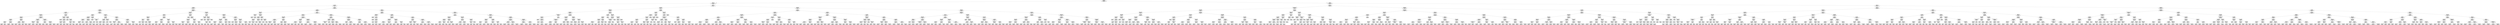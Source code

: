 digraph Tree {
node [shape=box, fontname="helvetica"] ;
edge [fontname="helvetica"] ;
0 [label="HighBP <= 0.0\nentropy = 1.585\nsamples = 512727\nvalue = [170909, 170909, 170909]\nclass = y[0]"] ;
1 [label="GenHlth <= 2.0\nentropy = 1.286\nsamples = 167022\nvalue = [107612.0, 35165.0, 24245.0]\nclass = y[0]"] ;
0 -> 1 [labeldistance=2.5, labelangle=45, headlabel="True"] ;
2 [label="BMI <= 23.001\nentropy = 0.954\nsamples = 92271\nvalue = [72176, 13619, 6476]\nclass = y[0]"] ;
1 -> 2 ;
3 [label="Sex <= 0.998\nentropy = 0.659\nsamples = 25355\nvalue = [22112, 2376, 867]\nclass = y[0]"] ;
2 -> 3 ;
4 [label="Age <= 8.003\nentropy = 0.703\nsamples = 19448\nvalue = [16622, 2258, 568]\nclass = y[0]"] ;
3 -> 4 ;
5 [label="Sex <= 0.001\nentropy = 0.474\nsamples = 12028\nvalue = [11018.0, 821.0, 189.0]\nclass = y[0]"] ;
4 -> 5 ;
6 [label="GenHlth <= 1.002\nentropy = 0.379\nsamples = 11752\nvalue = [11018, 605, 129]\nclass = y[0]"] ;
5 -> 6 ;
7 [label="Income <= 7.979\nentropy = 0.179\nsamples = 5742\nvalue = [5596, 138, 8]\nclass = y[0]"] ;
6 -> 7 ;
8 [label="BMI <= 20.064\nentropy = 0.36\nsamples = 2133\nvalue = [1994, 135, 4]\nclass = y[0]"] ;
7 -> 8 ;
9 [label="Stroke <= 0.5\nentropy = 0.018\nsamples = 590\nvalue = [589, 1, 0]\nclass = y[0]"] ;
8 -> 9 ;
10 [label="entropy = 0.0\nsamples = 588\nvalue = [588, 0, 0]\nclass = y[0]"] ;
9 -> 10 ;
11 [label="entropy = 1.0\nsamples = 2\nvalue = [1, 1, 0]\nclass = y[0]"] ;
9 -> 11 ;
12 [label="Income <= 7.015\nentropy = 0.452\nsamples = 1543\nvalue = [1405, 134, 4]\nclass = y[0]"] ;
8 -> 12 ;
13 [label="entropy = 0.369\nsamples = 1505\nvalue = [1405.0, 96.0, 4.0]\nclass = y[0]"] ;
12 -> 13 ;
14 [label="entropy = 0.0\nsamples = 38\nvalue = [0, 38, 0]\nclass = y[1]"] ;
12 -> 14 ;
15 [label="MentHlth <= 11.0\nentropy = 0.022\nsamples = 3609\nvalue = [3602, 3, 4]\nclass = y[0]"] ;
7 -> 15 ;
16 [label="BMI <= 21.5\nentropy = 0.017\nsamples = 3493\nvalue = [3488.0, 3.0, 2.0]\nclass = y[0]"] ;
15 -> 16 ;
17 [label="entropy = 0.025\nsamples = 1774\nvalue = [1770, 3, 1]\nclass = y[0]"] ;
16 -> 17 ;
18 [label="entropy = 0.007\nsamples = 1719\nvalue = [1718, 0, 1]\nclass = y[0]"] ;
16 -> 18 ;
19 [label="MentHlth <= 13.0\nentropy = 0.126\nsamples = 116\nvalue = [114, 0, 2]\nclass = y[0]"] ;
15 -> 19 ;
20 [label="entropy = 0.918\nsamples = 3\nvalue = [2, 0, 1]\nclass = y[0]"] ;
19 -> 20 ;
21 [label="entropy = 0.073\nsamples = 113\nvalue = [112, 0, 1]\nclass = y[0]"] ;
19 -> 21 ;
22 [label="AnyHealthcare <= 0.996\nentropy = 0.534\nsamples = 6010\nvalue = [5422.0, 467.0, 121.0]\nclass = y[0]"] ;
6 -> 22 ;
23 [label="Education <= 5.99\nentropy = 1.023\nsamples = 403\nvalue = [286.0, 103.0, 14.0]\nclass = y[0]"] ;
22 -> 23 ;
24 [label="AnyHealthcare <= 0.008\nentropy = 1.099\nsamples = 291\nvalue = [181, 102, 8]\nclass = y[0]"] ;
23 -> 24 ;
25 [label="entropy = 0.135\nsamples = 184\nvalue = [181, 2, 1]\nclass = y[0]"] ;
24 -> 25 ;
26 [label="entropy = 0.349\nsamples = 107\nvalue = [0.0, 100.0, 7.0]\nclass = y[1]"] ;
24 -> 26 ;
27 [label="Income <= 2.5\nentropy = 0.374\nsamples = 112\nvalue = [105, 1, 6]\nclass = y[0]"] ;
23 -> 27 ;
28 [label="entropy = 1.325\nsamples = 12\nvalue = [6, 1, 5]\nclass = y[0]"] ;
27 -> 28 ;
29 [label="entropy = 0.081\nsamples = 100\nvalue = [99, 0, 1]\nclass = y[0]"] ;
27 -> 29 ;
30 [label="GenHlth <= 1.996\nentropy = 0.481\nsamples = 5607\nvalue = [5136.0, 364.0, 107.0]\nclass = y[0]"] ;
22 -> 30 ;
31 [label="Age <= 3.99\nentropy = 0.294\nsamples = 232\nvalue = [0, 220, 12]\nclass = y[1]"] ;
30 -> 31 ;
32 [label="entropy = 0.0\nsamples = 100\nvalue = [0, 100, 0]\nclass = y[1]"] ;
31 -> 32 ;
33 [label="entropy = 0.439\nsamples = 132\nvalue = [0, 120, 12]\nclass = y[1]"] ;
31 -> 33 ;
34 [label="PhysActivity <= 1.0\nentropy = 0.306\nsamples = 5375\nvalue = [5136, 144, 95]\nclass = y[0]"] ;
30 -> 34 ;
35 [label="entropy = 0.553\nsamples = 667\nvalue = [594, 65, 8]\nclass = y[0]"] ;
34 -> 35 ;
36 [label="entropy = 0.255\nsamples = 4708\nvalue = [4542, 79, 87]\nclass = y[0]"] ;
34 -> 36 ;
37 [label="Income <= 7.696\nentropy = 0.755\nsamples = 276\nvalue = [0, 216, 60]\nclass = y[1]"] ;
5 -> 37 ;
38 [label="CholCheck <= 0.998\nentropy = 0.45\nsamples = 223\nvalue = [0, 202, 21]\nclass = y[1]"] ;
37 -> 38 ;
39 [label="entropy = 0.0\nsamples = 113\nvalue = [0, 113, 0]\nclass = y[1]"] ;
38 -> 39 ;
40 [label="BMI <= 21.757\nentropy = 0.703\nsamples = 110\nvalue = [0, 89, 21]\nclass = y[1]"] ;
38 -> 40 ;
41 [label="Smoker <= 0.302\nentropy = 0.999\nsamples = 35\nvalue = [0, 18, 17]\nclass = y[1]"] ;
40 -> 41 ;
42 [label="entropy = 0.0\nsamples = 16\nvalue = [0, 0, 16]\nclass = y[2]"] ;
41 -> 42 ;
43 [label="entropy = 0.297\nsamples = 19\nvalue = [0, 18, 1]\nclass = y[1]"] ;
41 -> 43 ;
44 [label="BMI <= 22.373\nentropy = 0.3\nsamples = 75\nvalue = [0, 71, 4]\nclass = y[1]"] ;
40 -> 44 ;
45 [label="entropy = 0.0\nsamples = 50\nvalue = [0, 50, 0]\nclass = y[1]"] ;
44 -> 45 ;
46 [label="entropy = 0.634\nsamples = 25\nvalue = [0, 21, 4]\nclass = y[1]"] ;
44 -> 46 ;
47 [label="BMI <= 19.03\nentropy = 0.833\nsamples = 53\nvalue = [0, 14, 39]\nclass = y[2]"] ;
37 -> 47 ;
48 [label="entropy = 0.0\nsamples = 10\nvalue = [0, 10, 0]\nclass = y[1]"] ;
47 -> 48 ;
49 [label="Sex <= 0.212\nentropy = 0.446\nsamples = 43\nvalue = [0, 4, 39]\nclass = y[2]"] ;
47 -> 49 ;
50 [label="Income <= 7.944\nentropy = 0.946\nsamples = 11\nvalue = [0, 4, 7]\nclass = y[2]"] ;
49 -> 50 ;
51 [label="entropy = 0.722\nsamples = 5\nvalue = [0, 4, 1]\nclass = y[1]"] ;
50 -> 51 ;
52 [label="entropy = 0.0\nsamples = 6\nvalue = [0, 0, 6]\nclass = y[2]"] ;
50 -> 52 ;
53 [label="entropy = 0.0\nsamples = 32\nvalue = [0, 0, 32]\nclass = y[2]"] ;
49 -> 53 ;
54 [label="GenHlth <= 1.0\nentropy = 0.984\nsamples = 7420\nvalue = [5604, 1437, 379]\nclass = y[0]"] ;
4 -> 54 ;
55 [label="Sex <= 0.011\nentropy = 0.346\nsamples = 2702\nvalue = [2552, 124, 26]\nclass = y[0]"] ;
54 -> 55 ;
56 [label="Fruits <= 0.978\nentropy = 0.262\nsamples = 2655\nvalue = [2552.0, 86.0, 17.0]\nclass = y[0]"] ;
55 -> 56 ;
57 [label="Income <= 7.978\nentropy = 0.606\nsamples = 561\nvalue = [483.0, 76.0, 2.0]\nclass = y[0]"] ;
56 -> 57 ;
58 [label="Fruits <= 0.006\nentropy = 0.818\nsamples = 339\nvalue = [261, 76, 2]\nclass = y[0]"] ;
57 -> 58 ;
59 [label="entropy = 0.44\nsamples = 284\nvalue = [261, 21, 2]\nclass = y[0]"] ;
58 -> 59 ;
60 [label="entropy = 0.0\nsamples = 55\nvalue = [0, 55, 0]\nclass = y[1]"] ;
58 -> 60 ;
61 [label="entropy = 0.0\nsamples = 222\nvalue = [222, 0, 0]\nclass = y[0]"] ;
57 -> 61 ;
62 [label="Education <= 5.5\nentropy = 0.105\nsamples = 2094\nvalue = [2069.0, 10.0, 15.0]\nclass = y[0]"] ;
56 -> 62 ;
63 [label="PhysHlth <= 4.5\nentropy = 0.176\nsamples = 749\nvalue = [732.0, 5.0, 12.0]\nclass = y[0]"] ;
62 -> 63 ;
64 [label="entropy = 0.142\nsamples = 715\nvalue = [702, 2, 11]\nclass = y[0]"] ;
63 -> 64 ;
65 [label="entropy = 0.618\nsamples = 34\nvalue = [30, 3, 1]\nclass = y[0]"] ;
63 -> 65 ;
66 [label="BMI <= 21.5\nentropy = 0.058\nsamples = 1345\nvalue = [1337, 5, 3]\nclass = y[0]"] ;
62 -> 66 ;
67 [label="entropy = 0.055\nsamples = 705\nvalue = [701, 1, 3]\nclass = y[0]"] ;
66 -> 67 ;
68 [label="entropy = 0.055\nsamples = 640\nvalue = [636, 4, 0]\nclass = y[0]"] ;
66 -> 68 ;
69 [label="Fruits <= 0.989\nentropy = 0.705\nsamples = 47\nvalue = [0, 38, 9]\nclass = y[1]"] ;
55 -> 69 ;
70 [label="entropy = 0.0\nsamples = 29\nvalue = [0, 29, 0]\nclass = y[1]"] ;
69 -> 70 ;
71 [label="HvyAlcoholConsump <= 0.073\nentropy = 1.0\nsamples = 18\nvalue = [0, 9, 9]\nclass = y[1]"] ;
69 -> 71 ;
72 [label="entropy = 0.0\nsamples = 9\nvalue = [0, 0, 9]\nclass = y[2]"] ;
71 -> 72 ;
73 [label="entropy = 0.0\nsamples = 9\nvalue = [0, 9, 0]\nclass = y[1]"] ;
71 -> 73 ;
74 [label="GenHlth <= 1.999\nentropy = 1.2\nsamples = 4718\nvalue = [3052, 1313, 353]\nclass = y[0]"] ;
54 -> 74 ;
75 [label="BMI <= 22.999\nentropy = 0.361\nsamples = 611\nvalue = [0, 569, 42]\nclass = y[1]"] ;
74 -> 75 ;
76 [label="Income <= 4.225\nentropy = 0.297\nsamples = 590\nvalue = [0, 559, 31]\nclass = y[1]"] ;
75 -> 76 ;
77 [label="Sex <= 0.554\nentropy = 0.818\nsamples = 63\nvalue = [0, 47, 16]\nclass = y[1]"] ;
76 -> 77 ;
78 [label="entropy = 0.701\nsamples = 58\nvalue = [0, 47, 11]\nclass = y[1]"] ;
77 -> 78 ;
79 [label="entropy = 0.0\nsamples = 5\nvalue = [0, 0, 5]\nclass = y[2]"] ;
77 -> 79 ;
80 [label="Fruits <= 0.429\nentropy = 0.187\nsamples = 527\nvalue = [0, 512, 15]\nclass = y[1]"] ;
76 -> 80 ;
81 [label="entropy = 0.0\nsamples = 124\nvalue = [0, 124, 0]\nclass = y[1]"] ;
80 -> 81 ;
82 [label="entropy = 0.229\nsamples = 403\nvalue = [0.0, 388.0, 15.0]\nclass = y[1]"] ;
80 -> 82 ;
83 [label="PhysActivity <= 0.92\nentropy = 0.998\nsamples = 21\nvalue = [0, 10, 11]\nclass = y[2]"] ;
75 -> 83 ;
84 [label="entropy = 0.0\nsamples = 10\nvalue = [0, 10, 0]\nclass = y[1]"] ;
83 -> 84 ;
85 [label="entropy = 0.0\nsamples = 11\nvalue = [0, 0, 11]\nclass = y[2]"] ;
83 -> 85 ;
86 [label="HighChol <= 0.0\nentropy = 1.047\nsamples = 4107\nvalue = [3052, 744, 311]\nclass = y[0]"] ;
74 -> 86 ;
87 [label="Age <= 8.997\nentropy = 0.722\nsamples = 2260\nvalue = [1939, 208, 113]\nclass = y[0]"] ;
86 -> 87 ;
88 [label="NoDocbcCost <= 0.003\nentropy = 0.535\nsamples = 82\nvalue = [0, 72, 10]\nclass = y[1]"] ;
87 -> 88 ;
89 [label="entropy = 0.73\nsamples = 49\nvalue = [0, 39, 10]\nclass = y[1]"] ;
88 -> 89 ;
90 [label="entropy = 0.0\nsamples = 33\nvalue = [0, 33, 0]\nclass = y[1]"] ;
88 -> 90 ;
91 [label="Age <= 9.012\nentropy = 0.607\nsamples = 2178\nvalue = [1939.0, 136.0, 103.0]\nclass = y[0]"] ;
87 -> 91 ;
92 [label="entropy = 0.085\nsamples = 652\nvalue = [646, 3, 3]\nclass = y[0]"] ;
91 -> 92 ;
93 [label="entropy = 0.767\nsamples = 1526\nvalue = [1293, 133, 100]\nclass = y[0]"] ;
91 -> 93 ;
94 [label="Sex <= 0.001\nentropy = 1.304\nsamples = 1847\nvalue = [1113, 536, 198]\nclass = y[0]"] ;
86 -> 94 ;
95 [label="HighChol <= 0.999\nentropy = 1.166\nsamples = 1625\nvalue = [1113, 371, 141]\nclass = y[0]"] ;
94 -> 95 ;
96 [label="entropy = 0.743\nsamples = 256\nvalue = [0, 202, 54]\nclass = y[1]"] ;
95 -> 96 ;
97 [label="entropy = 0.868\nsamples = 1369\nvalue = [1113, 169, 87]\nclass = y[0]"] ;
95 -> 97 ;
98 [label="Education <= 4.024\nentropy = 0.822\nsamples = 222\nvalue = [0, 165, 57]\nclass = y[1]"] ;
94 -> 98 ;
99 [label="entropy = 0.0\nsamples = 12\nvalue = [0, 0, 12]\nclass = y[2]"] ;
98 -> 99 ;
100 [label="entropy = 0.75\nsamples = 210\nvalue = [0, 165, 45]\nclass = y[1]"] ;
98 -> 100 ;
101 [label="GenHlth <= 1.001\nentropy = 0.429\nsamples = 5907\nvalue = [5490.0, 118.0, 299.0]\nclass = y[0]"] ;
3 -> 101 ;
102 [label="Smoker <= 0.034\nentropy = 0.216\nsamples = 2652\nvalue = [2567.0, 6.0, 79.0]\nclass = y[0]"] ;
101 -> 102 ;
103 [label="Age <= 7.5\nentropy = 0.079\nsamples = 1803\nvalue = [1787, 3, 13]\nclass = y[0]"] ;
102 -> 103 ;
104 [label="CholCheck <= 0.5\nentropy = 0.036\nsamples = 1172\nvalue = [1168, 1, 3]\nclass = y[0]"] ;
103 -> 104 ;
105 [label="PhysHlth <= 3.5\nentropy = 0.1\nsamples = 77\nvalue = [76, 1, 0]\nclass = y[0]"] ;
104 -> 105 ;
106 [label="entropy = 0.0\nsamples = 74\nvalue = [74, 0, 0]\nclass = y[0]"] ;
105 -> 106 ;
107 [label="HighChol <= 0.5\nentropy = 0.918\nsamples = 3\nvalue = [2, 1, 0]\nclass = y[0]"] ;
105 -> 107 ;
108 [label="entropy = 0.0\nsamples = 2\nvalue = [2, 0, 0]\nclass = y[0]"] ;
107 -> 108 ;
109 [label="entropy = 0.0\nsamples = 1\nvalue = [0, 1, 0]\nclass = y[1]"] ;
107 -> 109 ;
110 [label="Income <= 6.5\nentropy = 0.027\nsamples = 1095\nvalue = [1092, 0, 3]\nclass = y[0]"] ;
104 -> 110 ;
111 [label="entropy = 0.0\nsamples = 306\nvalue = [306, 0, 0]\nclass = y[0]"] ;
110 -> 111 ;
112 [label="Education <= 5.5\nentropy = 0.036\nsamples = 789\nvalue = [786, 0, 3]\nclass = y[0]"] ;
110 -> 112 ;
113 [label="entropy = 0.0\nsamples = 173\nvalue = [173, 0, 0]\nclass = y[0]"] ;
112 -> 113 ;
114 [label="entropy = 0.044\nsamples = 616\nvalue = [613, 0, 3]\nclass = y[0]"] ;
112 -> 114 ;
115 [label="PhysHlth <= 0.5\nentropy = 0.148\nsamples = 631\nvalue = [619, 2, 10]\nclass = y[0]"] ;
103 -> 115 ;
116 [label="Age <= 9.5\nentropy = 0.082\nsamples = 559\nvalue = [554.0, 2.0, 3.0]\nclass = y[0]"] ;
115 -> 116 ;
117 [label="Fruits <= 0.5\nentropy = 0.035\nsamples = 274\nvalue = [273, 0, 1]\nclass = y[0]"] ;
116 -> 117 ;
118 [label="entropy = 0.133\nsamples = 54\nvalue = [53, 0, 1]\nclass = y[0]"] ;
117 -> 118 ;
119 [label="entropy = 0.0\nsamples = 220\nvalue = [220, 0, 0]\nclass = y[0]"] ;
117 -> 119 ;
120 [label="Veggies <= 0.5\nentropy = 0.121\nsamples = 285\nvalue = [281, 2, 2]\nclass = y[0]"] ;
116 -> 120 ;
121 [label="entropy = 0.201\nsamples = 32\nvalue = [31, 1, 0]\nclass = y[0]"] ;
120 -> 121 ;
122 [label="entropy = 0.104\nsamples = 253\nvalue = [250.0, 1.0, 2.0]\nclass = y[0]"] ;
120 -> 122 ;
123 [label="HighChol <= 0.081\nentropy = 0.46\nsamples = 72\nvalue = [65, 0, 7]\nclass = y[0]"] ;
115 -> 123 ;
124 [label="Age <= 8.5\nentropy = 0.141\nsamples = 50\nvalue = [49, 0, 1]\nclass = y[0]"] ;
123 -> 124 ;
125 [label="entropy = 0.469\nsamples = 10\nvalue = [9, 0, 1]\nclass = y[0]"] ;
124 -> 125 ;
126 [label="entropy = 0.0\nsamples = 40\nvalue = [40, 0, 0]\nclass = y[0]"] ;
124 -> 126 ;
127 [label="MentHlth <= 1.081\nentropy = 0.845\nsamples = 22\nvalue = [16, 0, 6]\nclass = y[0]"] ;
123 -> 127 ;
128 [label="entropy = 0.544\nsamples = 16\nvalue = [14, 0, 2]\nclass = y[0]"] ;
127 -> 128 ;
129 [label="entropy = 0.918\nsamples = 6\nvalue = [2, 0, 4]\nclass = y[2]"] ;
127 -> 129 ;
130 [label="Smoker <= 0.983\nentropy = 0.428\nsamples = 849\nvalue = [780, 3, 66]\nclass = y[0]"] ;
102 -> 130 ;
131 [label="entropy = 0.0\nsamples = 22\nvalue = [0, 0, 22]\nclass = y[2]"] ;
130 -> 131 ;
132 [label="Stroke <= 0.108\nentropy = 0.334\nsamples = 827\nvalue = [780, 3, 44]\nclass = y[0]"] ;
130 -> 132 ;
133 [label="Education <= 5.199\nentropy = 0.282\nsamples = 805\nvalue = [769, 3, 33]\nclass = y[0]"] ;
132 -> 133 ;
134 [label="HighChol <= 0.195\nentropy = 0.198\nsamples = 372\nvalue = [362, 2, 8]\nclass = y[0]"] ;
133 -> 134 ;
135 [label="entropy = 0.106\nsamples = 324\nvalue = [320, 1, 3]\nclass = y[0]"] ;
134 -> 135 ;
136 [label="entropy = 0.625\nsamples = 48\nvalue = [42, 1, 5]\nclass = y[0]"] ;
134 -> 136 ;
137 [label="PhysHlth <= 0.5\nentropy = 0.342\nsamples = 433\nvalue = [407, 1, 25]\nclass = y[0]"] ;
133 -> 137 ;
138 [label="entropy = 0.353\nsamples = 375\nvalue = [350, 0, 25]\nclass = y[0]"] ;
137 -> 138 ;
139 [label="entropy = 0.126\nsamples = 58\nvalue = [57, 1, 0]\nclass = y[0]"] ;
137 -> 139 ;
140 [label="Education <= 5.892\nentropy = 1.0\nsamples = 22\nvalue = [11, 0, 11]\nclass = y[0]"] ;
132 -> 140 ;
141 [label="Age <= 11.5\nentropy = 0.439\nsamples = 11\nvalue = [1, 0, 10]\nclass = y[2]"] ;
140 -> 141 ;
142 [label="entropy = 0.0\nsamples = 10\nvalue = [0, 0, 10]\nclass = y[2]"] ;
141 -> 142 ;
143 [label="entropy = 0.0\nsamples = 1\nvalue = [1, 0, 0]\nclass = y[0]"] ;
141 -> 143 ;
144 [label="Income <= 6.0\nentropy = 0.439\nsamples = 11\nvalue = [10, 0, 1]\nclass = y[0]"] ;
140 -> 144 ;
145 [label="entropy = 1.0\nsamples = 2\nvalue = [1, 0, 1]\nclass = y[0]"] ;
144 -> 145 ;
146 [label="entropy = 0.0\nsamples = 9\nvalue = [9, 0, 0]\nclass = y[0]"] ;
144 -> 146 ;
147 [label="GenHlth <= 1.993\nentropy = 0.569\nsamples = 3255\nvalue = [2923, 112, 220]\nclass = y[0]"] ;
101 -> 147 ;
148 [label="Income <= 6.964\nentropy = 0.998\nsamples = 78\nvalue = [0, 37, 41]\nclass = y[2]"] ;
147 -> 148 ;
149 [label="Education <= 5.042\nentropy = 0.381\nsamples = 27\nvalue = [0, 25, 2]\nclass = y[1]"] ;
148 -> 149 ;
150 [label="entropy = 0.0\nsamples = 25\nvalue = [0, 25, 0]\nclass = y[1]"] ;
149 -> 150 ;
151 [label="entropy = 0.0\nsamples = 2\nvalue = [0, 0, 2]\nclass = y[2]"] ;
149 -> 151 ;
152 [label="Veggies <= 0.974\nentropy = 0.787\nsamples = 51\nvalue = [0, 12, 39]\nclass = y[2]"] ;
148 -> 152 ;
153 [label="HighChol <= 0.026\nentropy = 0.592\nsamples = 14\nvalue = [0, 12, 2]\nclass = y[1]"] ;
152 -> 153 ;
154 [label="Income <= 7.041\nentropy = 0.971\nsamples = 5\nvalue = [0, 3, 2]\nclass = y[1]"] ;
153 -> 154 ;
155 [label="entropy = 0.0\nsamples = 2\nvalue = [0, 0, 2]\nclass = y[2]"] ;
154 -> 155 ;
156 [label="entropy = 0.0\nsamples = 3\nvalue = [0, 3, 0]\nclass = y[1]"] ;
154 -> 156 ;
157 [label="entropy = 0.0\nsamples = 9\nvalue = [0, 9, 0]\nclass = y[1]"] ;
153 -> 157 ;
158 [label="entropy = 0.0\nsamples = 37\nvalue = [0, 0, 37]\nclass = y[2]"] ;
152 -> 158 ;
159 [label="HighChol <= 0.004\nentropy = 0.472\nsamples = 3177\nvalue = [2923, 75, 179]\nclass = y[0]"] ;
147 -> 159 ;
160 [label="MentHlth <= 1.5\nentropy = 0.306\nsamples = 2397\nvalue = [2291, 51, 55]\nclass = y[0]"] ;
159 -> 160 ;
161 [label="Education <= 5.008\nentropy = 0.368\nsamples = 1869\nvalue = [1764, 51, 54]\nclass = y[0]"] ;
160 -> 161 ;
162 [label="DiffWalk <= 0.404\nentropy = 0.205\nsamples = 863\nvalue = [838, 3, 22]\nclass = y[0]"] ;
161 -> 162 ;
163 [label="entropy = 0.178\nsamples = 832\nvalue = [812, 3, 17]\nclass = y[0]"] ;
162 -> 163 ;
164 [label="entropy = 0.637\nsamples = 31\nvalue = [26, 0, 5]\nclass = y[0]"] ;
162 -> 164 ;
165 [label="MentHlth <= 0.002\nentropy = 0.478\nsamples = 1006\nvalue = [926.0, 48.0, 32.0]\nclass = y[0]"] ;
161 -> 165 ;
166 [label="entropy = 0.37\nsamples = 916\nvalue = [864.0, 21.0, 31.0]\nclass = y[0]"] ;
165 -> 166 ;
167 [label="entropy = 0.964\nsamples = 90\nvalue = [62, 27, 1]\nclass = y[0]"] ;
165 -> 167 ;
168 [label="BMI <= 21.5\nentropy = 0.02\nsamples = 528\nvalue = [527, 0, 1]\nclass = y[0]"] ;
160 -> 168 ;
169 [label="PhysHlth <= 0.5\nentropy = 0.051\nsamples = 175\nvalue = [174, 0, 1]\nclass = y[0]"] ;
168 -> 169 ;
170 [label="entropy = 0.0\nsamples = 111\nvalue = [111, 0, 0]\nclass = y[0]"] ;
169 -> 170 ;
171 [label="entropy = 0.116\nsamples = 64\nvalue = [63, 0, 1]\nclass = y[0]"] ;
169 -> 171 ;
172 [label="entropy = 0.0\nsamples = 353\nvalue = [353, 0, 0]\nclass = y[0]"] ;
168 -> 172 ;
173 [label="Age <= 10.04\nentropy = 0.822\nsamples = 780\nvalue = [632.0, 24.0, 124.0]\nclass = y[0]"] ;
159 -> 173 ;
174 [label="HighChol <= 0.896\nentropy = 0.499\nsamples = 548\nvalue = [492, 2, 54]\nclass = y[0]"] ;
173 -> 174 ;
175 [label="entropy = 0.0\nsamples = 18\nvalue = [0, 0, 18]\nclass = y[2]"] ;
174 -> 175 ;
176 [label="PhysActivity <= 0.5\nentropy = 0.394\nsamples = 530\nvalue = [492, 2, 36]\nclass = y[0]"] ;
174 -> 176 ;
177 [label="entropy = 0.2\nsamples = 77\nvalue = [75, 1, 1]\nclass = y[0]"] ;
176 -> 177 ;
178 [label="entropy = 0.415\nsamples = 453\nvalue = [417, 1, 35]\nclass = y[0]"] ;
176 -> 178 ;
179 [label="HighChol <= 0.998\nentropy = 1.284\nsamples = 232\nvalue = [140, 22, 70]\nclass = y[0]"] ;
173 -> 179 ;
180 [label="Education <= 4.957\nentropy = 0.9\nsamples = 38\nvalue = [0, 12, 26]\nclass = y[2]"] ;
179 -> 180 ;
181 [label="entropy = 0.0\nsamples = 12\nvalue = [0, 12, 0]\nclass = y[1]"] ;
180 -> 181 ;
182 [label="entropy = 0.0\nsamples = 26\nvalue = [0, 0, 26]\nclass = y[2]"] ;
180 -> 182 ;
183 [label="BMI <= 19.942\nentropy = 1.046\nsamples = 194\nvalue = [140, 10, 44]\nclass = y[0]"] ;
179 -> 183 ;
184 [label="entropy = 1.252\nsamples = 18\nvalue = [9, 8, 1]\nclass = y[0]"] ;
183 -> 184 ;
185 [label="entropy = 0.887\nsamples = 176\nvalue = [131, 2, 43]\nclass = y[0]"] ;
183 -> 185 ;
186 [label="Age <= 8.0\nentropy = 1.045\nsamples = 66916\nvalue = [50064, 11243, 5609]\nclass = y[0]"] ;
2 -> 186 ;
187 [label="BMI <= 23.999\nentropy = 0.747\nsamples = 39756\nvalue = [33887, 3557, 2312]\nclass = y[0]"] ;
186 -> 187 ;
188 [label="Education <= 4.979\nentropy = 0.609\nsamples = 314\nvalue = [0, 267, 47]\nclass = y[1]"] ;
187 -> 188 ;
189 [label="MentHlth <= 11.644\nentropy = 0.696\nsamples = 16\nvalue = [0, 3, 13]\nclass = y[2]"] ;
188 -> 189 ;
190 [label="entropy = 0.0\nsamples = 13\nvalue = [0, 0, 13]\nclass = y[2]"] ;
189 -> 190 ;
191 [label="entropy = 0.0\nsamples = 3\nvalue = [0, 3, 0]\nclass = y[1]"] ;
189 -> 191 ;
192 [label="NoDocbcCost <= 0.007\nentropy = 0.512\nsamples = 298\nvalue = [0, 264, 34]\nclass = y[1]"] ;
188 -> 192 ;
193 [label="Age <= 4.029\nentropy = 0.667\nsamples = 184\nvalue = [0, 152, 32]\nclass = y[1]"] ;
192 -> 193 ;
194 [label="HighChol <= 0.534\nentropy = 0.516\nsamples = 26\nvalue = [0, 3, 23]\nclass = y[2]"] ;
193 -> 194 ;
195 [label="entropy = 0.0\nsamples = 21\nvalue = [0, 0, 21]\nclass = y[2]"] ;
194 -> 195 ;
196 [label="MentHlth <= 0.452\nentropy = 0.971\nsamples = 5\nvalue = [0, 3, 2]\nclass = y[1]"] ;
194 -> 196 ;
197 [label="entropy = 0.0\nsamples = 2\nvalue = [0, 0, 2]\nclass = y[2]"] ;
196 -> 197 ;
198 [label="entropy = 0.0\nsamples = 3\nvalue = [0, 3, 0]\nclass = y[1]"] ;
196 -> 198 ;
199 [label="HighChol <= 0.09\nentropy = 0.315\nsamples = 158\nvalue = [0, 149, 9]\nclass = y[1]"] ;
193 -> 199 ;
200 [label="entropy = 0.0\nsamples = 97\nvalue = [0, 97, 0]\nclass = y[1]"] ;
199 -> 200 ;
201 [label="MentHlth <= 0.014\nentropy = 0.604\nsamples = 61\nvalue = [0, 52, 9]\nclass = y[1]"] ;
199 -> 201 ;
202 [label="entropy = 0.0\nsamples = 6\nvalue = [0, 0, 6]\nclass = y[2]"] ;
201 -> 202 ;
203 [label="entropy = 0.305\nsamples = 55\nvalue = [0, 52, 3]\nclass = y[1]"] ;
201 -> 203 ;
204 [label="Income <= 3.218\nentropy = 0.127\nsamples = 114\nvalue = [0, 112, 2]\nclass = y[1]"] ;
192 -> 204 ;
205 [label="entropy = 0.0\nsamples = 1\nvalue = [0, 0, 1]\nclass = y[2]"] ;
204 -> 205 ;
206 [label="Age <= 6.392\nentropy = 0.073\nsamples = 113\nvalue = [0, 112, 1]\nclass = y[1]"] ;
204 -> 206 ;
207 [label="entropy = 0.0\nsamples = 112\nvalue = [0, 112, 0]\nclass = y[1]"] ;
206 -> 207 ;
208 [label="entropy = 0.0\nsamples = 1\nvalue = [0, 0, 1]\nclass = y[2]"] ;
206 -> 208 ;
209 [label="Sex <= 0.0\nentropy = 0.724\nsamples = 39442\nvalue = [33887.0, 3290.0, 2265.0]\nclass = y[0]"] ;
187 -> 209 ;
210 [label="GenHlth <= 1.0\nentropy = 0.523\nsamples = 18908\nvalue = [17215, 961, 732]\nclass = y[0]"] ;
209 -> 210 ;
211 [label="Education <= 5.905\nentropy = 0.095\nsamples = 5725\nvalue = [5663, 17, 45]\nclass = y[0]"] ;
210 -> 211 ;
212 [label="BMI <= 34.5\nentropy = 0.152\nsamples = 2538\nvalue = [2489.0, 10.0, 39.0]\nclass = y[0]"] ;
211 -> 212 ;
213 [label="Education <= 5.019\nentropy = 0.128\nsamples = 2307\nvalue = [2270, 5, 32]\nclass = y[0]"] ;
212 -> 213 ;
214 [label="entropy = 0.114\nsamples = 2302\nvalue = [2270, 5, 27]\nclass = y[0]"] ;
213 -> 214 ;
215 [label="entropy = 0.0\nsamples = 5\nvalue = [0, 0, 5]\nclass = y[2]"] ;
213 -> 215 ;
216 [label="Income <= 3.5\nentropy = 0.346\nsamples = 231\nvalue = [219, 5, 7]\nclass = y[0]"] ;
212 -> 216 ;
217 [label="entropy = 0.499\nsamples = 66\nvalue = [60, 5, 1]\nclass = y[0]"] ;
216 -> 217 ;
218 [label="entropy = 0.225\nsamples = 165\nvalue = [159, 0, 6]\nclass = y[0]"] ;
216 -> 218 ;
219 [label="Income <= 4.5\nentropy = 0.042\nsamples = 3187\nvalue = [3174, 7, 6]\nclass = y[0]"] ;
211 -> 219 ;
220 [label="Age <= 1.5\nentropy = 0.173\nsamples = 136\nvalue = [133, 1, 2]\nclass = y[0]"] ;
219 -> 220 ;
221 [label="entropy = 0.337\nsamples = 16\nvalue = [15, 1, 0]\nclass = y[0]"] ;
220 -> 221 ;
222 [label="entropy = 0.122\nsamples = 120\nvalue = [118, 0, 2]\nclass = y[0]"] ;
220 -> 222 ;
223 [label="PhysHlth <= 4.5\nentropy = 0.035\nsamples = 3051\nvalue = [3041, 6, 4]\nclass = y[0]"] ;
219 -> 223 ;
224 [label="entropy = 0.03\nsamples = 2913\nvalue = [2905, 4, 4]\nclass = y[0]"] ;
223 -> 224 ;
225 [label="entropy = 0.109\nsamples = 138\nvalue = [136, 2, 0]\nclass = y[0]"] ;
223 -> 225 ;
226 [label="GenHlth <= 1.998\nentropy = 0.661\nsamples = 13183\nvalue = [11552.0, 944.0, 687.0]\nclass = y[0]"] ;
210 -> 226 ;
227 [label="Income <= 7.996\nentropy = 0.803\nsamples = 335\nvalue = [0, 253, 82]\nclass = y[1]"] ;
226 -> 227 ;
228 [label="Age <= 7.954\nentropy = 0.681\nsamples = 283\nvalue = [0.0, 232.0, 51.0]\nclass = y[1]"] ;
227 -> 228 ;
229 [label="entropy = 0.781\nsamples = 216\nvalue = [0, 166, 50]\nclass = y[1]"] ;
228 -> 229 ;
230 [label="entropy = 0.112\nsamples = 67\nvalue = [0, 66, 1]\nclass = y[1]"] ;
228 -> 230 ;
231 [label="PhysHlth <= 0.203\nentropy = 0.973\nsamples = 52\nvalue = [0, 21, 31]\nclass = y[2]"] ;
227 -> 231 ;
232 [label="entropy = 0.0\nsamples = 27\nvalue = [0, 0, 27]\nclass = y[2]"] ;
231 -> 232 ;
233 [label="entropy = 0.634\nsamples = 25\nvalue = [0, 21, 4]\nclass = y[1]"] ;
231 -> 233 ;
234 [label="HighChol <= 0.002\nentropy = 0.572\nsamples = 12848\nvalue = [11552, 691, 605]\nclass = y[0]"] ;
226 -> 234 ;
235 [label="Smoker <= 0.002\nentropy = 0.443\nsamples = 9601\nvalue = [8914.0, 372.0, 315.0]\nclass = y[0]"] ;
234 -> 235 ;
236 [label="entropy = 0.326\nsamples = 6304\nvalue = [6000, 126, 178]\nclass = y[0]"] ;
235 -> 236 ;
237 [label="entropy = 0.628\nsamples = 3297\nvalue = [2914.0, 246.0, 137.0]\nclass = y[0]"] ;
235 -> 237 ;
238 [label="HighChol <= 0.999\nentropy = 0.884\nsamples = 3247\nvalue = [2638, 319, 290]\nclass = y[0]"] ;
234 -> 238 ;
239 [label="entropy = 0.839\nsamples = 306\nvalue = [0.0, 224.0, 82.0]\nclass = y[1]"] ;
238 -> 239 ;
240 [label="entropy = 0.571\nsamples = 2941\nvalue = [2638, 95, 208]\nclass = y[0]"] ;
238 -> 240 ;
241 [label="GenHlth <= 1.001\nentropy = 0.88\nsamples = 20534\nvalue = [16672.0, 2329.0, 1533.0]\nclass = y[0]"] ;
209 -> 241 ;
242 [label="Sex <= 0.996\nentropy = 0.36\nsamples = 6601\nvalue = [6227, 279, 95]\nclass = y[0]"] ;
241 -> 242 ;
243 [label="Income <= 7.993\nentropy = 0.565\nsamples = 181\nvalue = [0, 157, 24]\nclass = y[1]"] ;
242 -> 243 ;
244 [label="HvyAlcoholConsump <= 0.336\nentropy = 0.478\nsamples = 175\nvalue = [0, 157, 18]\nclass = y[1]"] ;
243 -> 244 ;
245 [label="entropy = 0.427\nsamples = 172\nvalue = [0, 157, 15]\nclass = y[1]"] ;
244 -> 245 ;
246 [label="entropy = 0.0\nsamples = 3\nvalue = [0, 0, 3]\nclass = y[2]"] ;
244 -> 246 ;
247 [label="entropy = 0.0\nsamples = 6\nvalue = [0, 0, 6]\nclass = y[2]"] ;
243 -> 247 ;
248 [label="Age <= 5.001\nentropy = 0.223\nsamples = 6420\nvalue = [6227, 122, 71]\nclass = y[0]"] ;
242 -> 248 ;
249 [label="Education <= 3.857\nentropy = 0.064\nsamples = 3167\nvalue = [3146, 8, 13]\nclass = y[0]"] ;
248 -> 249 ;
250 [label="entropy = 0.423\nsamples = 101\nvalue = [94, 2, 5]\nclass = y[0]"] ;
249 -> 250 ;
251 [label="entropy = 0.047\nsamples = 3066\nvalue = [3052, 6, 8]\nclass = y[0]"] ;
249 -> 251 ;
252 [label="Age <= 5.977\nentropy = 0.347\nsamples = 3253\nvalue = [3081, 114, 58]\nclass = y[0]"] ;
248 -> 252 ;
253 [label="entropy = 0.0\nsamples = 26\nvalue = [0, 26, 0]\nclass = y[1]"] ;
252 -> 253 ;
254 [label="entropy = 0.31\nsamples = 3227\nvalue = [3081, 88, 58]\nclass = y[0]"] ;
252 -> 254 ;
255 [label="Veggies <= 0.002\nentropy = 1.057\nsamples = 13933\nvalue = [10445, 2050, 1438]\nclass = y[0]"] ;
241 -> 255 ;
256 [label="GenHlth <= 1.999\nentropy = 0.593\nsamples = 2240\nvalue = [2002, 103, 135]\nclass = y[0]"] ;
255 -> 256 ;
257 [label="Age <= 3.812\nentropy = 1.0\nsamples = 34\nvalue = [0, 17, 17]\nclass = y[1]"] ;
256 -> 257 ;
258 [label="entropy = 0.0\nsamples = 16\nvalue = [0, 16, 0]\nclass = y[1]"] ;
257 -> 258 ;
259 [label="entropy = 0.31\nsamples = 18\nvalue = [0, 1, 17]\nclass = y[2]"] ;
257 -> 259 ;
260 [label="BMI <= 30.013\nentropy = 0.536\nsamples = 2206\nvalue = [2002.0, 86.0, 118.0]\nclass = y[0]"] ;
256 -> 260 ;
261 [label="entropy = 0.382\nsamples = 1539\nvalue = [1442, 17, 80]\nclass = y[0]"] ;
260 -> 261 ;
262 [label="entropy = 0.786\nsamples = 667\nvalue = [560, 69, 38]\nclass = y[0]"] ;
260 -> 262 ;
263 [label="GenHlth <= 2.0\nentropy = 1.123\nsamples = 11693\nvalue = [8443, 1947, 1303]\nclass = y[0]"] ;
255 -> 263 ;
264 [label="Sex <= 0.999\nentropy = 0.686\nsamples = 995\nvalue = [0, 813, 182]\nclass = y[1]"] ;
263 -> 264 ;
265 [label="entropy = 0.51\nsamples = 485\nvalue = [0, 430, 55]\nclass = y[1]"] ;
264 -> 265 ;
266 [label="entropy = 0.81\nsamples = 510\nvalue = [0, 383, 127]\nclass = y[1]"] ;
264 -> 266 ;
267 [label="Sex <= 0.999\nentropy = 0.954\nsamples = 10698\nvalue = [8443, 1134, 1121]\nclass = y[0]"] ;
263 -> 267 ;
268 [label="entropy = 0.867\nsamples = 1023\nvalue = [0, 728, 295]\nclass = y[1]"] ;
267 -> 268 ;
269 [label="entropy = 0.667\nsamples = 9675\nvalue = [8443, 406, 826]\nclass = y[0]"] ;
267 -> 269 ;
270 [label="GenHlth <= 1.0\nentropy = 1.33\nsamples = 27160\nvalue = [16177, 7686, 3297]\nclass = y[0]"] ;
186 -> 270 ;
271 [label="Age <= 8.993\nentropy = 0.746\nsamples = 6959\nvalue = [5934, 620, 405]\nclass = y[0]"] ;
270 -> 271 ;
272 [label="Veggies <= 0.996\nentropy = 0.581\nsamples = 137\nvalue = [0.0, 118.0, 19.0]\nclass = y[1]"] ;
271 -> 272 ;
273 [label="entropy = 0.0\nsamples = 44\nvalue = [0, 44, 0]\nclass = y[1]"] ;
272 -> 273 ;
274 [label="Sex <= 0.376\nentropy = 0.73\nsamples = 93\nvalue = [0, 74, 19]\nclass = y[1]"] ;
272 -> 274 ;
275 [label="entropy = 0.0\nsamples = 62\nvalue = [0, 62, 0]\nclass = y[1]"] ;
274 -> 275 ;
276 [label="Fruits <= 0.65\nentropy = 0.963\nsamples = 31\nvalue = [0, 12, 19]\nclass = y[2]"] ;
274 -> 276 ;
277 [label="entropy = 0.0\nsamples = 12\nvalue = [0, 0, 12]\nclass = y[2]"] ;
276 -> 277 ;
278 [label="Income <= 6.021\nentropy = 0.949\nsamples = 19\nvalue = [0, 12, 7]\nclass = y[1]"] ;
276 -> 278 ;
279 [label="entropy = 0.0\nsamples = 6\nvalue = [0, 0, 6]\nclass = y[2]"] ;
278 -> 279 ;
280 [label="entropy = 0.391\nsamples = 13\nvalue = [0, 12, 1]\nclass = y[1]"] ;
278 -> 280 ;
281 [label="Sex <= 0.001\nentropy = 0.686\nsamples = 6822\nvalue = [5934, 502, 386]\nclass = y[0]"] ;
271 -> 281 ;
282 [label="PhysActivity <= 0.997\nentropy = 0.348\nsamples = 3223\nvalue = [3054, 69, 100]\nclass = y[0]"] ;
281 -> 282 ;
283 [label="Veggies <= 0.984\nentropy = 0.788\nsamples = 534\nvalue = [449.0, 50.0, 35.0]\nclass = y[0]"] ;
282 -> 283 ;
284 [label="Veggies <= 0.0\nentropy = 1.256\nsamples = 169\nvalue = [112.0, 32.0, 25.0]\nclass = y[0]"] ;
283 -> 284 ;
285 [label="entropy = 0.645\nsamples = 128\nvalue = [112, 4, 12]\nclass = y[0]"] ;
284 -> 285 ;
286 [label="entropy = 0.901\nsamples = 41\nvalue = [0.0, 28.0, 13.0]\nclass = y[1]"] ;
284 -> 286 ;
287 [label="PhysActivity <= 0.042\nentropy = 0.463\nsamples = 365\nvalue = [337, 18, 10]\nclass = y[0]"] ;
283 -> 287 ;
288 [label="entropy = 0.265\nsamples = 350\nvalue = [337, 5, 8]\nclass = y[0]"] ;
287 -> 288 ;
289 [label="entropy = 0.567\nsamples = 15\nvalue = [0, 13, 2]\nclass = y[1]"] ;
287 -> 289 ;
290 [label="DiffWalk <= 0.487\nentropy = 0.225\nsamples = 2689\nvalue = [2605, 19, 65]\nclass = y[0]"] ;
282 -> 290 ;
291 [label="BMI <= 28.5\nentropy = 0.21\nsamples = 2627\nvalue = [2552, 18, 57]\nclass = y[0]"] ;
290 -> 291 ;
292 [label="entropy = 0.168\nsamples = 2012\nvalue = [1967, 7, 38]\nclass = y[0]"] ;
291 -> 292 ;
293 [label="entropy = 0.327\nsamples = 615\nvalue = [585, 11, 19]\nclass = y[0]"] ;
291 -> 293 ;
294 [label="MentHlth <= 25.0\nentropy = 0.671\nsamples = 62\nvalue = [53, 1, 8]\nclass = y[0]"] ;
290 -> 294 ;
295 [label="entropy = 0.632\nsamples = 61\nvalue = [53, 1, 7]\nclass = y[0]"] ;
294 -> 295 ;
296 [label="entropy = 0.0\nsamples = 1\nvalue = [0, 0, 1]\nclass = y[2]"] ;
294 -> 296 ;
297 [label="Sex <= 1.0\nentropy = 0.915\nsamples = 3599\nvalue = [2880, 433, 286]\nclass = y[0]"] ;
281 -> 297 ;
298 [label="Fruits <= 0.936\nentropy = 0.89\nsamples = 169\nvalue = [0, 117, 52]\nclass = y[1]"] ;
297 -> 298 ;
299 [label="MentHlth <= 0.044\nentropy = 0.999\nsamples = 70\nvalue = [0, 36, 34]\nclass = y[1]"] ;
298 -> 299 ;
300 [label="entropy = 0.931\nsamples = 52\nvalue = [0, 18, 34]\nclass = y[2]"] ;
299 -> 300 ;
301 [label="entropy = 0.0\nsamples = 18\nvalue = [0, 18, 0]\nclass = y[1]"] ;
299 -> 301 ;
302 [label="AnyHealthcare <= 0.992\nentropy = 0.684\nsamples = 99\nvalue = [0, 81, 18]\nclass = y[1]"] ;
298 -> 302 ;
303 [label="entropy = 0.0\nsamples = 27\nvalue = [0, 27, 0]\nclass = y[1]"] ;
302 -> 303 ;
304 [label="entropy = 0.811\nsamples = 72\nvalue = [0, 54, 18]\nclass = y[1]"] ;
302 -> 304 ;
305 [label="Smoker <= 0.0\nentropy = 0.793\nsamples = 3430\nvalue = [2880.0, 316.0, 234.0]\nclass = y[0]"] ;
297 -> 305 ;
306 [label="BMI <= 29.5\nentropy = 0.616\nsamples = 1849\nvalue = [1642, 89, 118]\nclass = y[0]"] ;
305 -> 306 ;
307 [label="entropy = 0.432\nsamples = 1449\nvalue = [1340, 17, 92]\nclass = y[0]"] ;
306 -> 307 ;
308 [label="entropy = 1.008\nsamples = 400\nvalue = [302, 72, 26]\nclass = y[0]"] ;
306 -> 308 ;
309 [label="Smoker <= 0.994\nentropy = 0.955\nsamples = 1581\nvalue = [1238.0, 227.0, 116.0]\nclass = y[0]"] ;
305 -> 309 ;
310 [label="entropy = 0.702\nsamples = 121\nvalue = [0, 98, 23]\nclass = y[1]"] ;
309 -> 310 ;
311 [label="entropy = 0.764\nsamples = 1460\nvalue = [1238, 129, 93]\nclass = y[0]"] ;
309 -> 311 ;
312 [label="GenHlth <= 2.0\nentropy = 1.428\nsamples = 20201\nvalue = [10243.0, 7066.0, 2892.0]\nclass = y[0]"] ;
270 -> 312 ;
313 [label="Sex <= 1.0\nentropy = 0.667\nsamples = 2612\nvalue = [0, 2157, 455]\nclass = y[1]"] ;
312 -> 313 ;
314 [label="MentHlth <= 0.004\nentropy = 0.571\nsamples = 1587\nvalue = [0, 1373, 214]\nclass = y[1]"] ;
313 -> 314 ;
315 [label="Age <= 12.994\nentropy = 0.642\nsamples = 1182\nvalue = [0, 989, 193]\nclass = y[1]"] ;
314 -> 315 ;
316 [label="Sex <= 0.009\nentropy = 0.6\nsamples = 1149\nvalue = [0, 981, 168]\nclass = y[1]"] ;
315 -> 316 ;
317 [label="entropy = 0.741\nsamples = 458\nvalue = [0, 362, 96]\nclass = y[1]"] ;
316 -> 317 ;
318 [label="entropy = 0.482\nsamples = 691\nvalue = [0, 619, 72]\nclass = y[1]"] ;
316 -> 318 ;
319 [label="HighChol <= 0.925\nentropy = 0.799\nsamples = 33\nvalue = [0, 8, 25]\nclass = y[2]"] ;
315 -> 319 ;
320 [label="entropy = 0.0\nsamples = 25\nvalue = [0, 0, 25]\nclass = y[2]"] ;
319 -> 320 ;
321 [label="entropy = 0.0\nsamples = 8\nvalue = [0, 8, 0]\nclass = y[1]"] ;
319 -> 321 ;
322 [label="Income <= 1.669\nentropy = 0.294\nsamples = 405\nvalue = [0, 384, 21]\nclass = y[1]"] ;
314 -> 322 ;
323 [label="entropy = 0.0\nsamples = 4\nvalue = [0, 0, 4]\nclass = y[2]"] ;
322 -> 323 ;
324 [label="GenHlth <= 1.599\nentropy = 0.253\nsamples = 401\nvalue = [0, 384, 17]\nclass = y[1]"] ;
322 -> 324 ;
325 [label="entropy = 0.121\nsamples = 244\nvalue = [0, 240, 4]\nclass = y[1]"] ;
324 -> 325 ;
326 [label="entropy = 0.412\nsamples = 157\nvalue = [0, 144, 13]\nclass = y[1]"] ;
324 -> 326 ;
327 [label="PhysHlth <= 4.005\nentropy = 0.787\nsamples = 1025\nvalue = [0, 784, 241]\nclass = y[1]"] ;
313 -> 327 ;
328 [label="Age <= 11.011\nentropy = 0.769\nsamples = 1005\nvalue = [0, 779, 226]\nclass = y[1]"] ;
327 -> 328 ;
329 [label="BMI <= 35.677\nentropy = 0.846\nsamples = 626\nvalue = [0.0, 455.0, 171.0]\nclass = y[1]"] ;
328 -> 329 ;
330 [label="entropy = 0.899\nsamples = 504\nvalue = [0, 345, 159]\nclass = y[1]"] ;
329 -> 330 ;
331 [label="entropy = 0.464\nsamples = 122\nvalue = [0, 110, 12]\nclass = y[1]"] ;
329 -> 331 ;
332 [label="BMI <= 31.046\nentropy = 0.597\nsamples = 379\nvalue = [0, 324, 55]\nclass = y[1]"] ;
328 -> 332 ;
333 [label="entropy = 0.548\nsamples = 371\nvalue = [0.0, 324.0, 47.0]\nclass = y[1]"] ;
332 -> 333 ;
334 [label="entropy = 0.0\nsamples = 8\nvalue = [0, 0, 8]\nclass = y[2]"] ;
332 -> 334 ;
335 [label="Income <= 6.558\nentropy = 0.811\nsamples = 20\nvalue = [0, 5, 15]\nclass = y[2]"] ;
327 -> 335 ;
336 [label="Education <= 5.125\nentropy = 0.863\nsamples = 7\nvalue = [0, 5, 2]\nclass = y[1]"] ;
335 -> 336 ;
337 [label="entropy = 0.0\nsamples = 5\nvalue = [0, 5, 0]\nclass = y[1]"] ;
336 -> 337 ;
338 [label="entropy = 0.0\nsamples = 2\nvalue = [0, 0, 2]\nclass = y[2]"] ;
336 -> 338 ;
339 [label="entropy = 0.0\nsamples = 13\nvalue = [0, 0, 13]\nclass = y[2]"] ;
335 -> 339 ;
340 [label="Age <= 9.0\nentropy = 1.363\nsamples = 17589\nvalue = [10243.0, 4909.0, 2437.0]\nclass = y[0]"] ;
312 -> 340 ;
341 [label="MentHlth <= 0.008\nentropy = 0.766\nsamples = 757\nvalue = [0, 588, 169]\nclass = y[1]"] ;
340 -> 341 ;
342 [label="Veggies <= 0.037\nentropy = 0.878\nsamples = 504\nvalue = [0, 354, 150]\nclass = y[1]"] ;
341 -> 342 ;
343 [label="Sex <= 0.99\nentropy = 0.391\nsamples = 104\nvalue = [0, 96, 8]\nclass = y[1]"] ;
342 -> 343 ;
344 [label="entropy = 0.211\nsamples = 90\nvalue = [0, 87, 3]\nclass = y[1]"] ;
343 -> 344 ;
345 [label="entropy = 0.94\nsamples = 14\nvalue = [0, 9, 5]\nclass = y[1]"] ;
343 -> 345 ;
346 [label="BMI <= 29.86\nentropy = 0.938\nsamples = 400\nvalue = [0, 258, 142]\nclass = y[1]"] ;
342 -> 346 ;
347 [label="entropy = 0.728\nsamples = 281\nvalue = [0.0, 224.0, 57.0]\nclass = y[1]"] ;
346 -> 347 ;
348 [label="entropy = 0.863\nsamples = 119\nvalue = [0, 34, 85]\nclass = y[2]"] ;
346 -> 348 ;
349 [label="BMI <= 32.988\nentropy = 0.385\nsamples = 253\nvalue = [0, 234, 19]\nclass = y[1]"] ;
341 -> 349 ;
350 [label="Income <= 4.619\nentropy = 0.33\nsamples = 247\nvalue = [0, 232, 15]\nclass = y[1]"] ;
349 -> 350 ;
351 [label="entropy = 0.0\nsamples = 3\nvalue = [0, 0, 3]\nclass = y[2]"] ;
350 -> 351 ;
352 [label="entropy = 0.283\nsamples = 244\nvalue = [0, 232, 12]\nclass = y[1]"] ;
350 -> 352 ;
353 [label="BMI <= 53.015\nentropy = 0.918\nsamples = 6\nvalue = [0, 2, 4]\nclass = y[2]"] ;
349 -> 353 ;
354 [label="entropy = 0.0\nsamples = 4\nvalue = [0, 0, 4]\nclass = y[2]"] ;
353 -> 354 ;
355 [label="entropy = 0.0\nsamples = 2\nvalue = [0, 2, 0]\nclass = y[1]"] ;
353 -> 355 ;
356 [label="Age <= 9.001\nentropy = 1.329\nsamples = 16832\nvalue = [10243, 4321, 2268]\nclass = y[0]"] ;
340 -> 356 ;
357 [label="HighChol <= 0.002\nentropy = 1.026\nsamples = 4838\nvalue = [3691.0, 622.0, 525.0]\nclass = y[0]"] ;
356 -> 357 ;
358 [label="Stroke <= 0.001\nentropy = 0.815\nsamples = 2580\nvalue = [2150.0, 188.0, 242.0]\nclass = y[0]"] ;
357 -> 358 ;
359 [label="entropy = 0.756\nsamples = 2516\nvalue = [2139, 156, 221]\nclass = y[0]"] ;
358 -> 359 ;
360 [label="entropy = 1.464\nsamples = 64\nvalue = [11, 32, 21]\nclass = y[1]"] ;
358 -> 360 ;
361 [label="HighChol <= 0.999\nentropy = 1.209\nsamples = 2258\nvalue = [1541, 434, 283]\nclass = y[0]"] ;
357 -> 361 ;
362 [label="entropy = 0.783\nsamples = 318\nvalue = [0.0, 244.0, 74.0]\nclass = y[1]"] ;
361 -> 362 ;
363 [label="entropy = 0.938\nsamples = 1940\nvalue = [1541, 190, 209]\nclass = y[0]"] ;
361 -> 363 ;
364 [label="Education <= 6.0\nentropy = 1.404\nsamples = 11994\nvalue = [6552.0, 3699.0, 1743.0]\nclass = y[0]"] ;
356 -> 364 ;
365 [label="Education <= 5.0\nentropy = 1.447\nsamples = 7125\nvalue = [3383, 2696, 1046]\nclass = y[0]"] ;
364 -> 365 ;
366 [label="entropy = 1.408\nsamples = 6229\nvalue = [3383.0, 1935.0, 911.0]\nclass = y[0]"] ;
365 -> 366 ;
367 [label="entropy = 0.612\nsamples = 896\nvalue = [0, 761, 135]\nclass = y[1]"] ;
365 -> 367 ;
368 [label="Fruits <= 0.005\nentropy = 1.274\nsamples = 4869\nvalue = [3169, 1003, 697]\nclass = y[0]"] ;
364 -> 368 ;
369 [label="entropy = 0.886\nsamples = 1034\nvalue = [832, 62, 140]\nclass = y[0]"] ;
368 -> 369 ;
370 [label="entropy = 1.337\nsamples = 3835\nvalue = [2337, 941, 557]\nclass = y[0]"] ;
368 -> 370 ;
371 [label="GenHlth <= 3.0\nentropy = 1.52\nsamples = 74751\nvalue = [35436, 21546, 17769]\nclass = y[0]"] ;
1 -> 371 ;
372 [label="Income <= 7.996\nentropy = 0.842\nsamples = 11273\nvalue = [0, 8226, 3047]\nclass = y[1]"] ;
371 -> 372 ;
373 [label="NoDocbcCost <= 0.0\nentropy = 0.793\nsamples = 8599\nvalue = [0, 6545, 2054]\nclass = y[1]"] ;
372 -> 373 ;
374 [label="Veggies <= 0.005\nentropy = 0.829\nsamples = 6853\nvalue = [0.0, 5063.0, 1790.0]\nclass = y[1]"] ;
373 -> 374 ;
375 [label="HeartDiseaseorAttack <= 0.002\nentropy = 0.99\nsamples = 455\nvalue = [0, 254, 201]\nclass = y[1]"] ;
374 -> 375 ;
376 [label="Income <= 2.071\nentropy = 0.979\nsamples = 434\nvalue = [0, 254, 180]\nclass = y[1]"] ;
375 -> 376 ;
377 [label="entropy = 0.0\nsamples = 20\nvalue = [0, 0, 20]\nclass = y[2]"] ;
376 -> 377 ;
378 [label="CholCheck <= 0.789\nentropy = 0.962\nsamples = 414\nvalue = [0.0, 254.0, 160.0]\nclass = y[1]"] ;
376 -> 378 ;
379 [label="entropy = 0.0\nsamples = 34\nvalue = [0, 34, 0]\nclass = y[1]"] ;
378 -> 379 ;
380 [label="BMI <= 21.741\nentropy = 0.982\nsamples = 380\nvalue = [0, 220, 160]\nclass = y[1]"] ;
378 -> 380 ;
381 [label="entropy = 0.0\nsamples = 26\nvalue = [0, 0, 26]\nclass = y[2]"] ;
380 -> 381 ;
382 [label="entropy = 0.957\nsamples = 354\nvalue = [0.0, 220.0, 134.0]\nclass = y[1]"] ;
380 -> 382 ;
383 [label="entropy = 0.0\nsamples = 21\nvalue = [0, 0, 21]\nclass = y[2]"] ;
375 -> 383 ;
384 [label="MentHlth <= 0.006\nentropy = 0.809\nsamples = 6398\nvalue = [0, 4809, 1589]\nclass = y[1]"] ;
374 -> 384 ;
385 [label="PhysHlth <= 2.035\nentropy = 0.856\nsamples = 4381\nvalue = [0, 3152, 1229]\nclass = y[1]"] ;
384 -> 385 ;
386 [label="HvyAlcoholConsump <= 0.023\nentropy = 0.813\nsamples = 3814\nvalue = [0.0, 2857.0, 957.0]\nclass = y[1]"] ;
385 -> 386 ;
387 [label="Sex <= 0.009\nentropy = 0.828\nsamples = 3639\nvalue = [0, 2689, 950]\nclass = y[1]"] ;
386 -> 387 ;
388 [label="entropy = 0.919\nsamples = 1240\nvalue = [0, 826, 414]\nclass = y[1]"] ;
387 -> 388 ;
389 [label="entropy = 0.766\nsamples = 2399\nvalue = [0.0, 1863.0, 536.0]\nclass = y[1]"] ;
387 -> 389 ;
390 [label="Age <= 3.542\nentropy = 0.242\nsamples = 175\nvalue = [0, 168, 7]\nclass = y[1]"] ;
386 -> 390 ;
391 [label="entropy = 0.0\nsamples = 2\nvalue = [0, 0, 2]\nclass = y[2]"] ;
390 -> 391 ;
392 [label="entropy = 0.189\nsamples = 173\nvalue = [0, 168, 5]\nclass = y[1]"] ;
390 -> 392 ;
393 [label="Income <= 6.008\nentropy = 0.999\nsamples = 567\nvalue = [0, 295, 272]\nclass = y[1]"] ;
385 -> 393 ;
394 [label="Income <= 5.997\nentropy = 0.927\nsamples = 216\nvalue = [0, 74, 142]\nclass = y[2]"] ;
393 -> 394 ;
395 [label="entropy = 0.971\nsamples = 185\nvalue = [0, 74, 111]\nclass = y[2]"] ;
394 -> 395 ;
396 [label="entropy = 0.0\nsamples = 31\nvalue = [0, 0, 31]\nclass = y[2]"] ;
394 -> 396 ;
397 [label="Veggies <= 0.997\nentropy = 0.951\nsamples = 351\nvalue = [0, 221, 130]\nclass = y[1]"] ;
393 -> 397 ;
398 [label="entropy = 0.691\nsamples = 146\nvalue = [0, 119, 27]\nclass = y[1]"] ;
397 -> 398 ;
399 [label="entropy = 1.0\nsamples = 205\nvalue = [0, 102, 103]\nclass = y[2]"] ;
397 -> 399 ;
400 [label="Age <= 12.417\nentropy = 0.677\nsamples = 2017\nvalue = [0, 1657, 360]\nclass = y[1]"] ;
384 -> 400 ;
401 [label="CholCheck <= 0.984\nentropy = 0.651\nsamples = 1945\nvalue = [0, 1620, 325]\nclass = y[1]"] ;
400 -> 401 ;
402 [label="entropy = 0.0\nsamples = 100\nvalue = [0, 100, 0]\nclass = y[1]"] ;
401 -> 402 ;
403 [label="PhysHlth <= 3.381\nentropy = 0.672\nsamples = 1845\nvalue = [0, 1520, 325]\nclass = y[1]"] ;
401 -> 403 ;
404 [label="entropy = 0.718\nsamples = 1470\nvalue = [0, 1179, 291]\nclass = y[1]"] ;
403 -> 404 ;
405 [label="entropy = 0.439\nsamples = 375\nvalue = [0, 341, 34]\nclass = y[1]"] ;
403 -> 405 ;
406 [label="Education <= 3.99\nentropy = 0.999\nsamples = 72\nvalue = [0, 37, 35]\nclass = y[1]"] ;
400 -> 406 ;
407 [label="entropy = 0.0\nsamples = 15\nvalue = [0, 15, 0]\nclass = y[1]"] ;
406 -> 407 ;
408 [label="HighChol <= 0.545\nentropy = 0.962\nsamples = 57\nvalue = [0, 22, 35]\nclass = y[2]"] ;
406 -> 408 ;
409 [label="entropy = 0.952\nsamples = 35\nvalue = [0, 22, 13]\nclass = y[1]"] ;
408 -> 409 ;
410 [label="entropy = 0.0\nsamples = 22\nvalue = [0, 0, 22]\nclass = y[2]"] ;
408 -> 410 ;
411 [label="Income <= 3.946\nentropy = 0.613\nsamples = 1746\nvalue = [0, 1482, 264]\nclass = y[1]"] ;
373 -> 411 ;
412 [label="Sex <= 0.997\nentropy = 0.888\nsamples = 337\nvalue = [0, 234, 103]\nclass = y[1]"] ;
411 -> 412 ;
413 [label="Age <= 9.043\nentropy = 0.849\nsamples = 323\nvalue = [0, 234, 89]\nclass = y[1]"] ;
412 -> 413 ;
414 [label="MentHlth <= 3.73\nentropy = 0.723\nsamples = 264\nvalue = [0, 211, 53]\nclass = y[1]"] ;
413 -> 414 ;
415 [label="Education <= 5.97\nentropy = 0.561\nsamples = 213\nvalue = [0.0, 185.0, 28.0]\nclass = y[1]"] ;
414 -> 415 ;
416 [label="entropy = 0.461\nsamples = 205\nvalue = [0, 185, 20]\nclass = y[1]"] ;
415 -> 416 ;
417 [label="entropy = 0.0\nsamples = 8\nvalue = [0, 0, 8]\nclass = y[2]"] ;
415 -> 417 ;
418 [label="BMI <= 26.992\nentropy = 1.0\nsamples = 51\nvalue = [0, 26, 25]\nclass = y[1]"] ;
414 -> 418 ;
419 [label="entropy = 0.947\nsamples = 41\nvalue = [0, 26, 15]\nclass = y[1]"] ;
418 -> 419 ;
420 [label="entropy = 0.0\nsamples = 10\nvalue = [0, 0, 10]\nclass = y[2]"] ;
418 -> 420 ;
421 [label="MentHlth <= 3.0\nentropy = 0.965\nsamples = 59\nvalue = [0, 23, 36]\nclass = y[2]"] ;
413 -> 421 ;
422 [label="Veggies <= 0.969\nentropy = 0.857\nsamples = 32\nvalue = [0, 23, 9]\nclass = y[1]"] ;
421 -> 422 ;
423 [label="entropy = 0.0\nsamples = 14\nvalue = [0, 14, 0]\nclass = y[1]"] ;
422 -> 423 ;
424 [label="entropy = 1.0\nsamples = 18\nvalue = [0, 9, 9]\nclass = y[1]"] ;
422 -> 424 ;
425 [label="entropy = 0.0\nsamples = 27\nvalue = [0, 0, 27]\nclass = y[2]"] ;
421 -> 425 ;
426 [label="entropy = 0.0\nsamples = 14\nvalue = [0, 0, 14]\nclass = y[2]"] ;
412 -> 426 ;
427 [label="Education <= 5.999\nentropy = 0.513\nsamples = 1409\nvalue = [0, 1248, 161]\nclass = y[1]"] ;
411 -> 427 ;
428 [label="PhysHlth <= 22.497\nentropy = 0.436\nsamples = 1215\nvalue = [0, 1106, 109]\nclass = y[1]"] ;
427 -> 428 ;
429 [label="HeartDiseaseorAttack <= 0.004\nentropy = 0.41\nsamples = 1205\nvalue = [0, 1106, 99]\nclass = y[1]"] ;
428 -> 429 ;
430 [label="BMI <= 30.548\nentropy = 0.396\nsamples = 1200\nvalue = [0, 1106, 94]\nclass = y[1]"] ;
429 -> 430 ;
431 [label="entropy = 0.308\nsamples = 816\nvalue = [0, 771, 45]\nclass = y[1]"] ;
430 -> 431 ;
432 [label="entropy = 0.551\nsamples = 384\nvalue = [0, 335, 49]\nclass = y[1]"] ;
430 -> 432 ;
433 [label="entropy = 0.0\nsamples = 5\nvalue = [0, 0, 5]\nclass = y[2]"] ;
429 -> 433 ;
434 [label="entropy = 0.0\nsamples = 10\nvalue = [0, 0, 10]\nclass = y[2]"] ;
428 -> 434 ;
435 [label="MentHlth <= 5.083\nentropy = 0.839\nsamples = 194\nvalue = [0, 142, 52]\nclass = y[1]"] ;
427 -> 435 ;
436 [label="Veggies <= 0.997\nentropy = 0.95\nsamples = 141\nvalue = [0, 89, 52]\nclass = y[1]"] ;
435 -> 436 ;
437 [label="PhysHlth <= 0.997\nentropy = 0.718\nsamples = 101\nvalue = [0, 81, 20]\nclass = y[1]"] ;
436 -> 437 ;
438 [label="entropy = 0.5\nsamples = 91\nvalue = [0, 81, 10]\nclass = y[1]"] ;
437 -> 438 ;
439 [label="entropy = 0.0\nsamples = 10\nvalue = [0, 0, 10]\nclass = y[2]"] ;
437 -> 439 ;
440 [label="NoDocbcCost <= 0.994\nentropy = 0.722\nsamples = 40\nvalue = [0, 8, 32]\nclass = y[2]"] ;
436 -> 440 ;
441 [label="entropy = 0.0\nsamples = 32\nvalue = [0, 0, 32]\nclass = y[2]"] ;
440 -> 441 ;
442 [label="entropy = 0.0\nsamples = 8\nvalue = [0, 8, 0]\nclass = y[1]"] ;
440 -> 442 ;
443 [label="entropy = 0.0\nsamples = 53\nvalue = [0, 53, 0]\nclass = y[1]"] ;
435 -> 443 ;
444 [label="Fruits <= 0.001\nentropy = 0.952\nsamples = 2674\nvalue = [0, 1681, 993]\nclass = y[1]"] ;
372 -> 444 ;
445 [label="BMI <= 35.001\nentropy = 0.984\nsamples = 433\nvalue = [0, 184, 249]\nclass = y[2]"] ;
444 -> 445 ;
446 [label="BMI <= 31.972\nentropy = 0.934\nsamples = 351\nvalue = [0.0, 123.0, 228.0]\nclass = y[2]"] ;
445 -> 446 ;
447 [label="MentHlth <= 2.014\nentropy = 0.98\nsamples = 295\nvalue = [0, 123, 172]\nclass = y[2]"] ;
446 -> 447 ;
448 [label="BMI <= 31.036\nentropy = 0.791\nsamples = 206\nvalue = [0, 49, 157]\nclass = y[2]"] ;
447 -> 448 ;
449 [label="BMI <= 27.989\nentropy = 0.668\nsamples = 189\nvalue = [0, 33, 156]\nclass = y[2]"] ;
448 -> 449 ;
450 [label="entropy = 0.865\nsamples = 115\nvalue = [0, 33, 82]\nclass = y[2]"] ;
449 -> 450 ;
451 [label="entropy = 0.0\nsamples = 74\nvalue = [0, 0, 74]\nclass = y[2]"] ;
449 -> 451 ;
452 [label="HighChol <= 0.5\nentropy = 0.323\nsamples = 17\nvalue = [0, 16, 1]\nclass = y[1]"] ;
448 -> 452 ;
453 [label="entropy = 0.0\nsamples = 16\nvalue = [0, 16, 0]\nclass = y[1]"] ;
452 -> 453 ;
454 [label="entropy = 0.0\nsamples = 1\nvalue = [0, 0, 1]\nclass = y[2]"] ;
452 -> 454 ;
455 [label="Smoker <= 0.006\nentropy = 0.654\nsamples = 89\nvalue = [0, 74, 15]\nclass = y[1]"] ;
447 -> 455 ;
456 [label="Veggies <= 0.977\nentropy = 0.948\nsamples = 30\nvalue = [0, 19, 11]\nclass = y[1]"] ;
455 -> 456 ;
457 [label="entropy = 0.0\nsamples = 9\nvalue = [0, 0, 9]\nclass = y[2]"] ;
456 -> 457 ;
458 [label="entropy = 0.454\nsamples = 21\nvalue = [0, 19, 2]\nclass = y[1]"] ;
456 -> 458 ;
459 [label="HighChol <= 0.003\nentropy = 0.358\nsamples = 59\nvalue = [0, 55, 4]\nclass = y[1]"] ;
455 -> 459 ;
460 [label="entropy = 0.0\nsamples = 3\nvalue = [0, 0, 3]\nclass = y[2]"] ;
459 -> 460 ;
461 [label="entropy = 0.129\nsamples = 56\nvalue = [0, 55, 1]\nclass = y[1]"] ;
459 -> 461 ;
462 [label="entropy = 0.0\nsamples = 56\nvalue = [0, 0, 56]\nclass = y[2]"] ;
446 -> 462 ;
463 [label="Age <= 8.999\nentropy = 0.821\nsamples = 82\nvalue = [0, 61, 21]\nclass = y[1]"] ;
445 -> 463 ;
464 [label="Smoker <= 0.994\nentropy = 0.518\nsamples = 69\nvalue = [0, 61, 8]\nclass = y[1]"] ;
463 -> 464 ;
465 [label="HighChol <= 0.032\nentropy = 0.203\nsamples = 63\nvalue = [0, 61, 2]\nclass = y[1]"] ;
464 -> 465 ;
466 [label="entropy = 0.0\nsamples = 2\nvalue = [0, 0, 2]\nclass = y[2]"] ;
465 -> 466 ;
467 [label="entropy = 0.0\nsamples = 61\nvalue = [0, 61, 0]\nclass = y[1]"] ;
465 -> 467 ;
468 [label="entropy = 0.0\nsamples = 6\nvalue = [0, 0, 6]\nclass = y[2]"] ;
464 -> 468 ;
469 [label="entropy = 0.0\nsamples = 13\nvalue = [0, 0, 13]\nclass = y[2]"] ;
463 -> 469 ;
470 [label="PhysHlth <= 10.007\nentropy = 0.917\nsamples = 2241\nvalue = [0, 1497, 744]\nclass = y[1]"] ;
444 -> 470 ;
471 [label="Sex <= 0.985\nentropy = 0.91\nsamples = 2218\nvalue = [0, 1497, 721]\nclass = y[1]"] ;
470 -> 471 ;
472 [label="HvyAlcoholConsump <= 0.002\nentropy = 0.826\nsamples = 1598\nvalue = [0.0, 1183.0, 415.0]\nclass = y[1]"] ;
471 -> 472 ;
473 [label="Age <= 11.456\nentropy = 0.85\nsamples = 1444\nvalue = [0.0, 1045.0, 399.0]\nclass = y[1]"] ;
472 -> 473 ;
474 [label="Smoker <= 0.996\nentropy = 0.838\nsamples = 1427\nvalue = [0, 1045, 382]\nclass = y[1]"] ;
473 -> 474 ;
475 [label="entropy = 0.798\nsamples = 1256\nvalue = [0.0, 952.0, 304.0]\nclass = y[1]"] ;
474 -> 475 ;
476 [label="entropy = 0.994\nsamples = 171\nvalue = [0, 93, 78]\nclass = y[1]"] ;
474 -> 476 ;
477 [label="entropy = 0.0\nsamples = 17\nvalue = [0, 0, 17]\nclass = y[2]"] ;
473 -> 477 ;
478 [label="BMI <= 29.764\nentropy = 0.481\nsamples = 154\nvalue = [0, 138, 16]\nclass = y[1]"] ;
472 -> 478 ;
479 [label="Age <= 6.849\nentropy = 0.75\nsamples = 70\nvalue = [0, 55, 15]\nclass = y[1]"] ;
478 -> 479 ;
480 [label="entropy = 0.0\nsamples = 26\nvalue = [0, 26, 0]\nclass = y[1]"] ;
479 -> 480 ;
481 [label="entropy = 0.926\nsamples = 44\nvalue = [0.0, 29.0, 15.0]\nclass = y[1]"] ;
479 -> 481 ;
482 [label="MentHlth <= 17.269\nentropy = 0.093\nsamples = 84\nvalue = [0, 83, 1]\nclass = y[1]"] ;
478 -> 482 ;
483 [label="entropy = 0.0\nsamples = 83\nvalue = [0, 83, 0]\nclass = y[1]"] ;
482 -> 483 ;
484 [label="entropy = 0.0\nsamples = 1\nvalue = [0, 0, 1]\nclass = y[2]"] ;
482 -> 484 ;
485 [label="BMI <= 30.635\nentropy = 1.0\nsamples = 620\nvalue = [0, 314, 306]\nclass = y[1]"] ;
471 -> 485 ;
486 [label="BMI <= 20.384\nentropy = 0.979\nsamples = 486\nvalue = [0, 284, 202]\nclass = y[1]"] ;
485 -> 486 ;
487 [label="entropy = 0.0\nsamples = 34\nvalue = [0, 34, 0]\nclass = y[1]"] ;
486 -> 487 ;
488 [label="PhysHlth <= 0.045\nentropy = 0.992\nsamples = 452\nvalue = [0, 250, 202]\nclass = y[1]"] ;
486 -> 488 ;
489 [label="entropy = 0.97\nsamples = 394\nvalue = [0, 237, 157]\nclass = y[1]"] ;
488 -> 489 ;
490 [label="entropy = 0.768\nsamples = 58\nvalue = [0, 13, 45]\nclass = y[2]"] ;
488 -> 490 ;
491 [label="BMI <= 33.058\nentropy = 0.767\nsamples = 134\nvalue = [0, 30, 104]\nclass = y[2]"] ;
485 -> 491 ;
492 [label="GenHlth <= 2.719\nentropy = 0.229\nsamples = 54\nvalue = [0, 2, 52]\nclass = y[2]"] ;
491 -> 492 ;
493 [label="entropy = 0.0\nsamples = 39\nvalue = [0, 0, 39]\nclass = y[2]"] ;
492 -> 493 ;
494 [label="entropy = 0.567\nsamples = 15\nvalue = [0, 2, 13]\nclass = y[2]"] ;
492 -> 494 ;
495 [label="BMI <= 37.083\nentropy = 0.934\nsamples = 80\nvalue = [0, 28, 52]\nclass = y[2]"] ;
491 -> 495 ;
496 [label="entropy = 0.998\nsamples = 53\nvalue = [0, 28, 25]\nclass = y[1]"] ;
495 -> 496 ;
497 [label="entropy = 0.0\nsamples = 27\nvalue = [0, 0, 27]\nclass = y[2]"] ;
495 -> 497 ;
498 [label="entropy = 0.0\nsamples = 23\nvalue = [0, 0, 23]\nclass = y[2]"] ;
470 -> 498 ;
499 [label="HighChol <= 0.0\nentropy = 1.431\nsamples = 63478\nvalue = [35436, 13320, 14722]\nclass = y[0]"] ;
371 -> 499 ;
500 [label="Smoker <= 1.0\nentropy = 1.161\nsamples = 33387\nvalue = [23616, 4274, 5497]\nclass = y[0]"] ;
499 -> 500 ;
501 [label="Smoker <= 0.0\nentropy = 1.296\nsamples = 19542\nvalue = [12581, 3543, 3418]\nclass = y[0]"] ;
500 -> 501 ;
502 [label="MentHlth <= 1.999\nentropy = 1.095\nsamples = 17089\nvalue = [12581, 2048, 2460]\nclass = y[0]"] ;
501 -> 502 ;
503 [label="Sex <= 0.0\nentropy = 1.194\nsamples = 11940\nvalue = [8278, 1645, 2017]\nclass = y[0]"] ;
502 -> 503 ;
504 [label="Age <= 5.002\nentropy = 1.033\nsamples = 6360\nvalue = [4834, 686, 840]\nclass = y[0]"] ;
503 -> 504 ;
505 [label="PhysHlth <= 0.046\nentropy = 0.713\nsamples = 2098\nvalue = [1810, 129, 159]\nclass = y[0]"] ;
504 -> 505 ;
506 [label="entropy = 0.583\nsamples = 1324\nvalue = [1181, 37, 106]\nclass = y[0]"] ;
505 -> 506 ;
507 [label="entropy = 0.873\nsamples = 774\nvalue = [629, 92, 53]\nclass = y[0]"] ;
505 -> 507 ;
508 [label="MentHlth <= 0.002\nentropy = 1.158\nsamples = 4262\nvalue = [3024, 557, 681]\nclass = y[0]"] ;
504 -> 508 ;
509 [label="entropy = 1.054\nsamples = 3858\nvalue = [2873, 328, 657]\nclass = y[0]"] ;
508 -> 509 ;
510 [label="entropy = 1.237\nsamples = 404\nvalue = [151.0, 229.0, 24.0]\nclass = y[1]"] ;
508 -> 510 ;
511 [label="Age <= 4.001\nentropy = 1.34\nsamples = 5580\nvalue = [3444, 959, 1177]\nclass = y[0]"] ;
503 -> 511 ;
512 [label="Sex <= 0.993\nentropy = 0.763\nsamples = 1142\nvalue = [963, 127, 52]\nclass = y[0]"] ;
511 -> 512 ;
513 [label="entropy = 0.811\nsamples = 96\nvalue = [0, 72, 24]\nclass = y[1]"] ;
512 -> 513 ;
514 [label="entropy = 0.473\nsamples = 1046\nvalue = [963, 55, 28]\nclass = y[0]"] ;
512 -> 514 ;
515 [label="Age <= 4.995\nentropy = 1.424\nsamples = 4438\nvalue = [2481, 832, 1125]\nclass = y[0]"] ;
511 -> 515 ;
516 [label="entropy = 0.506\nsamples = 143\nvalue = [0, 127, 16]\nclass = y[1]"] ;
515 -> 516 ;
517 [label="entropy = 1.39\nsamples = 4295\nvalue = [2481, 705, 1109]\nclass = y[0]"] ;
515 -> 517 ;
518 [label="DiffWalk <= 0.004\nentropy = 0.809\nsamples = 5149\nvalue = [4303, 403, 443]\nclass = y[0]"] ;
502 -> 518 ;
519 [label="Income <= 4.98\nentropy = 0.637\nsamples = 3984\nvalue = [3517, 207, 260]\nclass = y[0]"] ;
518 -> 519 ;
520 [label="MentHlth <= 4.925\nentropy = 0.921\nsamples = 1087\nvalue = [866, 140, 81]\nclass = y[0]"] ;
519 -> 520 ;
521 [label="entropy = 0.515\nsamples = 281\nvalue = [254, 4, 23]\nclass = y[0]"] ;
520 -> 521 ;
522 [label="entropy = 1.008\nsamples = 806\nvalue = [612, 136, 58]\nclass = y[0]"] ;
520 -> 522 ;
523 [label="GenHlth <= 3.014\nentropy = 0.491\nsamples = 2897\nvalue = [2651, 67, 179]\nclass = y[0]"] ;
519 -> 523 ;
524 [label="entropy = 0.414\nsamples = 2335\nvalue = [2178, 45, 112]\nclass = y[0]"] ;
523 -> 524 ;
525 [label="entropy = 0.758\nsamples = 562\nvalue = [473, 22, 67]\nclass = y[0]"] ;
523 -> 525 ;
526 [label="GenHlth <= 3.996\nentropy = 1.235\nsamples = 1165\nvalue = [786, 196, 183]\nclass = y[0]"] ;
518 -> 526 ;
527 [label="Age <= 8.974\nentropy = 1.275\nsamples = 492\nvalue = [288, 164, 40]\nclass = y[0]"] ;
526 -> 527 ;
528 [label="entropy = 1.265\nsamples = 368\nvalue = [182, 164, 22]\nclass = y[0]"] ;
527 -> 528 ;
529 [label="entropy = 0.598\nsamples = 124\nvalue = [106, 0, 18]\nclass = y[0]"] ;
527 -> 529 ;
530 [label="Age <= 7.141\nentropy = 1.005\nsamples = 673\nvalue = [498, 32, 143]\nclass = y[0]"] ;
526 -> 530 ;
531 [label="entropy = 0.918\nsamples = 299\nvalue = [239, 24, 36]\nclass = y[0]"] ;
530 -> 531 ;
532 [label="entropy = 1.002\nsamples = 374\nvalue = [259.0, 8.0, 107.0]\nclass = y[0]"] ;
530 -> 532 ;
533 [label="MentHlth <= 0.001\nentropy = 0.965\nsamples = 2453\nvalue = [0.0, 1495.0, 958.0]\nclass = y[1]"] ;
501 -> 533 ;
534 [label="GenHlth <= 4.001\nentropy = 1.0\nsamples = 1423\nvalue = [0.0, 715.0, 708.0]\nclass = y[1]"] ;
533 -> 534 ;
535 [label="Age <= 9.978\nentropy = 0.998\nsamples = 1358\nvalue = [0, 715, 643]\nclass = y[1]"] ;
534 -> 535 ;
536 [label="AnyHealthcare <= 0.949\nentropy = 0.969\nsamples = 949\nvalue = [0, 573, 376]\nclass = y[1]"] ;
535 -> 536 ;
537 [label="entropy = 0.631\nsamples = 164\nvalue = [0, 138, 26]\nclass = y[1]"] ;
536 -> 537 ;
538 [label="entropy = 0.992\nsamples = 785\nvalue = [0, 435, 350]\nclass = y[1]"] ;
536 -> 538 ;
539 [label="PhysHlth <= 1.109\nentropy = 0.932\nsamples = 409\nvalue = [0, 142, 267]\nclass = y[2]"] ;
535 -> 539 ;
540 [label="entropy = 0.995\nsamples = 309\nvalue = [0, 142, 167]\nclass = y[2]"] ;
539 -> 540 ;
541 [label="entropy = 0.0\nsamples = 100\nvalue = [0, 0, 100]\nclass = y[2]"] ;
539 -> 541 ;
542 [label="entropy = 0.0\nsamples = 65\nvalue = [0, 0, 65]\nclass = y[2]"] ;
534 -> 542 ;
543 [label="DiffWalk <= 0.994\nentropy = 0.8\nsamples = 1030\nvalue = [0, 780, 250]\nclass = y[1]"] ;
533 -> 543 ;
544 [label="BMI <= 31.004\nentropy = 0.732\nsamples = 926\nvalue = [0, 736, 190]\nclass = y[1]"] ;
543 -> 544 ;
545 [label="NoDocbcCost <= 0.001\nentropy = 0.877\nsamples = 442\nvalue = [0, 311, 131]\nclass = y[1]"] ;
544 -> 545 ;
546 [label="entropy = 0.981\nsamples = 155\nvalue = [0, 65, 90]\nclass = y[2]"] ;
545 -> 546 ;
547 [label="entropy = 0.592\nsamples = 287\nvalue = [0, 246, 41]\nclass = y[1]"] ;
545 -> 547 ;
548 [label="Sex <= 0.027\nentropy = 0.535\nsamples = 484\nvalue = [0, 425, 59]\nclass = y[1]"] ;
544 -> 548 ;
549 [label="entropy = 0.715\nsamples = 244\nvalue = [0, 196, 48]\nclass = y[1]"] ;
548 -> 549 ;
550 [label="entropy = 0.268\nsamples = 240\nvalue = [0, 229, 11]\nclass = y[1]"] ;
548 -> 550 ;
551 [label="Age <= 8.233\nentropy = 0.983\nsamples = 104\nvalue = [0.0, 44.0, 60.0]\nclass = y[2]"] ;
543 -> 551 ;
552 [label="MentHlth <= 17.5\nentropy = 0.779\nsamples = 52\nvalue = [0, 40, 12]\nclass = y[1]"] ;
551 -> 552 ;
553 [label="entropy = 0.503\nsamples = 45\nvalue = [0, 40, 5]\nclass = y[1]"] ;
552 -> 553 ;
554 [label="entropy = 0.0\nsamples = 7\nvalue = [0, 0, 7]\nclass = y[2]"] ;
552 -> 554 ;
555 [label="BMI <= 35.905\nentropy = 0.391\nsamples = 52\nvalue = [0, 4, 48]\nclass = y[2]"] ;
551 -> 555 ;
556 [label="entropy = 0.0\nsamples = 46\nvalue = [0, 0, 46]\nclass = y[2]"] ;
555 -> 556 ;
557 [label="entropy = 0.918\nsamples = 6\nvalue = [0, 4, 2]\nclass = y[1]"] ;
555 -> 557 ;
558 [label="Sex <= 0.001\nentropy = 0.896\nsamples = 13845\nvalue = [11035, 731, 2079]\nclass = y[0]"] ;
500 -> 558 ;
559 [label="BMI <= 27.003\nentropy = 0.68\nsamples = 6877\nvalue = [5948, 227, 702]\nclass = y[0]"] ;
558 -> 559 ;
560 [label="NoDocbcCost <= 0.084\nentropy = 0.466\nsamples = 3830\nvalue = [3522, 71, 237]\nclass = y[0]"] ;
559 -> 560 ;
561 [label="GenHlth <= 3.05\nentropy = 0.41\nsamples = 3079\nvalue = [2856, 23, 200]\nclass = y[0]"] ;
560 -> 561 ;
562 [label="BMI <= 21.305\nentropy = 0.354\nsamples = 2121\nvalue = [1997.0, 16.0, 108.0]\nclass = y[0]"] ;
561 -> 562 ;
563 [label="entropy = 0.18\nsamples = 553\nvalue = [539, 1, 13]\nclass = y[0]"] ;
562 -> 563 ;
564 [label="entropy = 0.407\nsamples = 1568\nvalue = [1458, 15, 95]\nclass = y[0]"] ;
562 -> 564 ;
565 [label="Education <= 4.83\nentropy = 0.518\nsamples = 958\nvalue = [859, 7, 92]\nclass = y[0]"] ;
561 -> 565 ;
566 [label="entropy = 0.66\nsamples = 437\nvalue = [374, 6, 57]\nclass = y[0]"] ;
565 -> 566 ;
567 [label="entropy = 0.375\nsamples = 521\nvalue = [485, 1, 35]\nclass = y[0]"] ;
565 -> 567 ;
568 [label="Age <= 4.942\nentropy = 0.621\nsamples = 751\nvalue = [666, 48, 37]\nclass = y[0]"] ;
560 -> 568 ;
569 [label="PhysHlth <= 2.27\nentropy = 0.759\nsamples = 231\nvalue = [191, 35, 5]\nclass = y[0]"] ;
568 -> 569 ;
570 [label="entropy = 0.196\nsamples = 99\nvalue = [96, 3, 0]\nclass = y[0]"] ;
569 -> 570 ;
571 [label="entropy = 1.016\nsamples = 132\nvalue = [95, 32, 5]\nclass = y[0]"] ;
569 -> 571 ;
572 [label="NoDocbcCost <= 0.987\nentropy = 0.5\nsamples = 520\nvalue = [475, 13, 32]\nclass = y[0]"] ;
568 -> 572 ;
573 [label="entropy = 0.937\nsamples = 17\nvalue = [0, 6, 11]\nclass = y[2]"] ;
572 -> 573 ;
574 [label="entropy = 0.355\nsamples = 503\nvalue = [475, 7, 21]\nclass = y[0]"] ;
572 -> 574 ;
575 [label="NoDocbcCost <= 0.001\nentropy = 0.895\nsamples = 3047\nvalue = [2426, 156, 465]\nclass = y[0]"] ;
559 -> 575 ;
576 [label="GenHlth <= 3.001\nentropy = 0.818\nsamples = 2422\nvalue = [1960, 68, 394]\nclass = y[0]"] ;
575 -> 576 ;
577 [label="Age <= 7.01\nentropy = 0.665\nsamples = 1601\nvalue = [1380, 34, 187]\nclass = y[0]"] ;
576 -> 577 ;
578 [label="entropy = 0.486\nsamples = 957\nvalue = [870, 10, 77]\nclass = y[0]"] ;
577 -> 578 ;
579 [label="entropy = 0.879\nsamples = 644\nvalue = [510, 24, 110]\nclass = y[0]"] ;
577 -> 579 ;
580 [label="BMI <= 41.003\nentropy = 1.046\nsamples = 821\nvalue = [580, 34, 207]\nclass = y[0]"] ;
576 -> 580 ;
581 [label="entropy = 0.907\nsamples = 670\nvalue = [499, 11, 160]\nclass = y[0]"] ;
580 -> 581 ;
582 [label="entropy = 1.42\nsamples = 151\nvalue = [81, 23, 47]\nclass = y[0]"] ;
580 -> 582 ;
583 [label="NoDocbcCost <= 0.985\nentropy = 1.07\nsamples = 625\nvalue = [466, 88, 71]\nclass = y[0]"] ;
575 -> 583 ;
584 [label="MentHlth <= 4.57\nentropy = 0.828\nsamples = 69\nvalue = [0, 51, 18]\nclass = y[1]"] ;
583 -> 584 ;
585 [label="entropy = 0.0\nsamples = 11\nvalue = [0, 0, 11]\nclass = y[2]"] ;
584 -> 585 ;
586 [label="entropy = 0.531\nsamples = 58\nvalue = [0, 51, 7]\nclass = y[1]"] ;
584 -> 586 ;
587 [label="MentHlth <= 0.967\nentropy = 0.797\nsamples = 556\nvalue = [466, 37, 53]\nclass = y[0]"] ;
583 -> 587 ;
588 [label="entropy = 1.024\nsamples = 177\nvalue = [135, 24, 18]\nclass = y[0]"] ;
587 -> 588 ;
589 [label="entropy = 0.655\nsamples = 379\nvalue = [331, 13, 35]\nclass = y[0]"] ;
587 -> 589 ;
590 [label="Sex <= 0.999\nentropy = 1.068\nsamples = 6968\nvalue = [5087, 504, 1377]\nclass = y[0]"] ;
558 -> 590 ;
591 [label="NoDocbcCost <= 0.036\nentropy = 0.999\nsamples = 490\nvalue = [0, 235, 255]\nclass = y[2]"] ;
590 -> 591 ;
592 [label="Education <= 5.999\nentropy = 0.973\nsamples = 361\nvalue = [0, 146, 215]\nclass = y[2]"] ;
591 -> 592 ;
593 [label="PhysHlth <= 15.032\nentropy = 0.986\nsamples = 337\nvalue = [0, 145, 192]\nclass = y[2]"] ;
592 -> 593 ;
594 [label="entropy = 0.998\nsamples = 307\nvalue = [0, 145, 162]\nclass = y[2]"] ;
593 -> 594 ;
595 [label="entropy = 0.0\nsamples = 30\nvalue = [0, 0, 30]\nclass = y[2]"] ;
593 -> 595 ;
596 [label="NoDocbcCost <= 0.016\nentropy = 0.25\nsamples = 24\nvalue = [0, 1, 23]\nclass = y[2]"] ;
592 -> 596 ;
597 [label="entropy = 0.0\nsamples = 23\nvalue = [0, 0, 23]\nclass = y[2]"] ;
596 -> 597 ;
598 [label="entropy = 0.0\nsamples = 1\nvalue = [0, 1, 0]\nclass = y[1]"] ;
596 -> 598 ;
599 [label="Fruits <= 0.013\nentropy = 0.893\nsamples = 129\nvalue = [0, 89, 40]\nclass = y[1]"] ;
591 -> 599 ;
600 [label="entropy = 0.0\nsamples = 23\nvalue = [0, 0, 23]\nclass = y[2]"] ;
599 -> 600 ;
601 [label="PhysActivity <= 0.941\nentropy = 0.635\nsamples = 106\nvalue = [0, 89, 17]\nclass = y[1]"] ;
599 -> 601 ;
602 [label="entropy = 0.968\nsamples = 43\nvalue = [0, 26, 17]\nclass = y[1]"] ;
601 -> 602 ;
603 [label="entropy = 0.0\nsamples = 63\nvalue = [0, 63, 0]\nclass = y[1]"] ;
601 -> 603 ;
604 [label="Age <= 7.022\nentropy = 0.903\nsamples = 6478\nvalue = [5087, 269, 1122]\nclass = y[0]"] ;
590 -> 604 ;
605 [label="Age <= 3.016\nentropy = 0.515\nsamples = 2806\nvalue = [2542, 49, 215]\nclass = y[0]"] ;
604 -> 605 ;
606 [label="NoDocbcCost <= 0.018\nentropy = 0.221\nsamples = 838\nvalue = [812, 5, 21]\nclass = y[0]"] ;
605 -> 606 ;
607 [label="entropy = 0.155\nsamples = 662\nvalue = [649.0, 3.0, 10.0]\nclass = y[0]"] ;
606 -> 607 ;
608 [label="entropy = 0.426\nsamples = 176\nvalue = [163, 2, 11]\nclass = y[0]"] ;
606 -> 608 ;
609 [label="PhysActivity <= 0.992\nentropy = 0.616\nsamples = 1968\nvalue = [1730, 44, 194]\nclass = y[0]"] ;
605 -> 609 ;
610 [label="entropy = 0.769\nsamples = 660\nvalue = [556, 32, 72]\nclass = y[0]"] ;
609 -> 610 ;
611 [label="entropy = 0.521\nsamples = 1308\nvalue = [1174, 12, 122]\nclass = y[0]"] ;
609 -> 611 ;
612 [label="Age <= 10.009\nentropy = 1.108\nsamples = 3672\nvalue = [2545, 220, 907]\nclass = y[0]"] ;
604 -> 612 ;
613 [label="Income <= 2.982\nentropy = 1.026\nsamples = 2258\nvalue = [1685, 147, 426]\nclass = y[0]"] ;
612 -> 613 ;
614 [label="entropy = 1.254\nsamples = 303\nvalue = [201.0, 58.0, 44.0]\nclass = y[0]"] ;
613 -> 614 ;
615 [label="entropy = 0.965\nsamples = 1955\nvalue = [1484, 89, 382]\nclass = y[0]"] ;
613 -> 615 ;
616 [label="Age <= 10.997\nentropy = 1.186\nsamples = 1414\nvalue = [860.0, 73.0, 481.0]\nclass = y[0]"] ;
612 -> 616 ;
617 [label="entropy = 0.0\nsamples = 41\nvalue = [0, 0, 41]\nclass = y[2]"] ;
616 -> 617 ;
618 [label="entropy = 1.174\nsamples = 1373\nvalue = [860, 73, 440]\nclass = y[0]"] ;
616 -> 618 ;
619 [label="GenHlth <= 3.0\nentropy = 1.574\nsamples = 30091\nvalue = [11820, 9046, 9225]\nclass = y[0]"] ;
499 -> 619 ;
620 [label="NoDocbcCost <= 0.004\nentropy = 1.507\nsamples = 17175\nvalue = [8399, 3934, 4842]\nclass = y[0]"] ;
619 -> 620 ;
621 [label="Sex <= 0.0\nentropy = 1.476\nsamples = 14985\nvalue = [7642.0, 2949.0, 4394.0]\nclass = y[0]"] ;
620 -> 621 ;
622 [label="HighChol <= 0.999\nentropy = 1.311\nsamples = 6786\nvalue = [4217.0, 905.0, 1664.0]\nclass = y[0]"] ;
621 -> 622 ;
623 [label="Veggies <= 0.0\nentropy = 0.999\nsamples = 842\nvalue = [0.0, 402.0, 440.0]\nclass = y[2]"] ;
622 -> 623 ;
624 [label="entropy = 0.0\nsamples = 37\nvalue = [0, 0, 37]\nclass = y[2]"] ;
623 -> 624 ;
625 [label="Education <= 5.999\nentropy = 1.0\nsamples = 805\nvalue = [0, 402, 403]\nclass = y[2]"] ;
623 -> 625 ;
626 [label="entropy = 0.99\nsamples = 677\nvalue = [0, 379, 298]\nclass = y[1]"] ;
625 -> 626 ;
627 [label="entropy = 0.679\nsamples = 128\nvalue = [0, 23, 105]\nclass = y[2]"] ;
625 -> 627 ;
628 [label="BMI <= 23.005\nentropy = 1.122\nsamples = 5944\nvalue = [4217, 503, 1224]\nclass = y[0]"] ;
622 -> 628 ;
629 [label="HeartDiseaseorAttack <= 0.014\nentropy = 0.606\nsamples = 1085\nvalue = [945.0, 11.0, 129.0]\nclass = y[0]"] ;
628 -> 629 ;
630 [label="entropy = 0.552\nsamples = 1007\nvalue = [896, 11, 100]\nclass = y[0]"] ;
629 -> 630 ;
631 [label="entropy = 0.952\nsamples = 78\nvalue = [49, 0, 29]\nclass = y[0]"] ;
629 -> 631 ;
632 [label="PhysActivity <= 0.001\nentropy = 1.203\nsamples = 4859\nvalue = [3272, 492, 1095]\nclass = y[0]"] ;
628 -> 632 ;
633 [label="entropy = 0.838\nsamples = 1131\nvalue = [898, 26, 207]\nclass = y[0]"] ;
632 -> 633 ;
634 [label="entropy = 1.283\nsamples = 3728\nvalue = [2374, 466, 888]\nclass = y[0]"] ;
632 -> 634 ;
635 [label="Sex <= 1.0\nentropy = 1.554\nsamples = 8199\nvalue = [3425, 2044, 2730]\nclass = y[0]"] ;
621 -> 635 ;
636 [label="HighChol <= 0.922\nentropy = 0.98\nsamples = 1802\nvalue = [0, 1049, 753]\nclass = y[1]"] ;
635 -> 636 ;
637 [label="BMI <= 21.985\nentropy = 0.89\nsamples = 918\nvalue = [0, 636, 282]\nclass = y[1]"] ;
636 -> 637 ;
638 [label="entropy = 0.0\nsamples = 21\nvalue = [0, 0, 21]\nclass = y[2]"] ;
637 -> 638 ;
639 [label="entropy = 0.87\nsamples = 897\nvalue = [0, 636, 261]\nclass = y[1]"] ;
637 -> 639 ;
640 [label="BMI <= 38.185\nentropy = 0.997\nsamples = 884\nvalue = [0, 413, 471]\nclass = y[2]"] ;
636 -> 640 ;
641 [label="entropy = 0.986\nsamples = 788\nvalue = [0.0, 339.0, 449.0]\nclass = y[2]"] ;
640 -> 641 ;
642 [label="entropy = 0.777\nsamples = 96\nvalue = [0, 74, 22]\nclass = y[1]"] ;
640 -> 642 ;
643 [label="HighChol <= 0.999\nentropy = 1.424\nsamples = 6397\nvalue = [3425, 995, 1977]\nclass = y[0]"] ;
635 -> 643 ;
644 [label="Age <= 7.996\nentropy = 0.999\nsamples = 1092\nvalue = [0, 523, 569]\nclass = y[2]"] ;
643 -> 644 ;
645 [label="entropy = 0.934\nsamples = 498\nvalue = [0, 324, 174]\nclass = y[1]"] ;
644 -> 645 ;
646 [label="entropy = 0.92\nsamples = 594\nvalue = [0.0, 199.0, 395.0]\nclass = y[2]"] ;
644 -> 646 ;
647 [label="Fruits <= 0.0\nentropy = 1.226\nsamples = 5305\nvalue = [3425.0, 472.0, 1408.0]\nclass = y[0]"] ;
643 -> 647 ;
648 [label="entropy = 1.07\nsamples = 2168\nvalue = [1508, 97, 563]\nclass = y[0]"] ;
647 -> 648 ;
649 [label="entropy = 1.31\nsamples = 3137\nvalue = [1917, 375, 845]\nclass = y[0]"] ;
647 -> 649 ;
650 [label="HighChol <= 0.998\nentropy = 1.517\nsamples = 2190\nvalue = [757, 985, 448]\nclass = y[1]"] ;
620 -> 650 ;
651 [label="PhysActivity <= 0.004\nentropy = 0.806\nsamples = 749\nvalue = [0, 564, 185]\nclass = y[1]"] ;
650 -> 651 ;
652 [label="entropy = 0.0\nsamples = 26\nvalue = [0, 0, 26]\nclass = y[2]"] ;
651 -> 652 ;
653 [label="MentHlth <= 3.304\nentropy = 0.76\nsamples = 723\nvalue = [0, 564, 159]\nclass = y[1]"] ;
651 -> 653 ;
654 [label="Age <= 6.001\nentropy = 0.855\nsamples = 400\nvalue = [0.0, 288.0, 112.0]\nclass = y[1]"] ;
653 -> 654 ;
655 [label="entropy = 0.454\nsamples = 168\nvalue = [0, 152, 16]\nclass = y[1]"] ;
654 -> 655 ;
656 [label="entropy = 0.978\nsamples = 232\nvalue = [0, 136, 96]\nclass = y[1]"] ;
654 -> 656 ;
657 [label="PhysHlth <= 2.011\nentropy = 0.598\nsamples = 323\nvalue = [0.0, 276.0, 47.0]\nclass = y[1]"] ;
653 -> 657 ;
658 [label="entropy = 0.861\nsamples = 116\nvalue = [0, 83, 33]\nclass = y[1]"] ;
657 -> 658 ;
659 [label="entropy = 0.357\nsamples = 207\nvalue = [0.0, 193.0, 14.0]\nclass = y[1]"] ;
657 -> 659 ;
660 [label="Smoker <= 0.999\nentropy = 1.454\nsamples = 1441\nvalue = [757, 421, 263]\nclass = y[0]"] ;
650 -> 660 ;
661 [label="NoDocbcCost <= 0.999\nentropy = 1.517\nsamples = 834\nvalue = [326, 345, 163]\nclass = y[1]"] ;
660 -> 661 ;
662 [label="Income <= 4.942\nentropy = 0.854\nsamples = 355\nvalue = [0, 256, 99]\nclass = y[1]"] ;
661 -> 662 ;
663 [label="entropy = 0.447\nsamples = 204\nvalue = [0, 185, 19]\nclass = y[1]"] ;
662 -> 663 ;
664 [label="entropy = 0.997\nsamples = 151\nvalue = [0, 71, 80]\nclass = y[2]"] ;
662 -> 664 ;
665 [label="Smoker <= 0.044\nentropy = 1.217\nsamples = 479\nvalue = [326.0, 89.0, 64.0]\nclass = y[0]"] ;
661 -> 665 ;
666 [label="entropy = 1.113\nsamples = 447\nvalue = [326, 60, 61]\nclass = y[0]"] ;
665 -> 666 ;
667 [label="entropy = 0.449\nsamples = 32\nvalue = [0, 29, 3]\nclass = y[1]"] ;
665 -> 667 ;
668 [label="Age <= 8.023\nentropy = 1.155\nsamples = 607\nvalue = [431.0, 76.0, 100.0]\nclass = y[0]"] ;
660 -> 668 ;
669 [label="NoDocbcCost <= 0.997\nentropy = 0.821\nsamples = 404\nvalue = [332, 18, 54]\nclass = y[0]"] ;
668 -> 669 ;
670 [label="entropy = 0.94\nsamples = 28\nvalue = [0, 10, 18]\nclass = y[2]"] ;
669 -> 670 ;
671 [label="entropy = 0.601\nsamples = 376\nvalue = [332, 8, 36]\nclass = y[0]"] ;
669 -> 671 ;
672 [label="Age <= 9.996\nentropy = 1.507\nsamples = 203\nvalue = [99, 58, 46]\nclass = y[0]"] ;
668 -> 672 ;
673 [label="entropy = 1.509\nsamples = 143\nvalue = [60, 56, 27]\nclass = y[0]"] ;
672 -> 673 ;
674 [label="entropy = 1.093\nsamples = 60\nvalue = [39, 2, 19]\nclass = y[0]"] ;
672 -> 674 ;
675 [label="GenHlth <= 4.0\nentropy = 1.566\nsamples = 12916\nvalue = [3421, 5112, 4383]\nclass = y[1]"] ;
619 -> 675 ;
676 [label="MentHlth <= 0.001\nentropy = 0.937\nsamples = 4329\nvalue = [0, 2801, 1528]\nclass = y[1]"] ;
675 -> 676 ;
677 [label="NoDocbcCost <= 0.118\nentropy = 0.999\nsamples = 2013\nvalue = [0, 1049, 964]\nclass = y[1]"] ;
676 -> 677 ;
678 [label="Veggies <= 0.008\nentropy = 0.997\nsamples = 1605\nvalue = [0, 747, 858]\nclass = y[2]"] ;
677 -> 678 ;
679 [label="Smoker <= 0.998\nentropy = 0.665\nsamples = 150\nvalue = [0, 26, 124]\nclass = y[2]"] ;
678 -> 679 ;
680 [label="entropy = 0.863\nsamples = 91\nvalue = [0, 26, 65]\nclass = y[2]"] ;
679 -> 680 ;
681 [label="entropy = 0.0\nsamples = 59\nvalue = [0, 0, 59]\nclass = y[2]"] ;
679 -> 681 ;
682 [label="DiffWalk <= 0.054\nentropy = 1.0\nsamples = 1455\nvalue = [0, 721, 734]\nclass = y[2]"] ;
678 -> 682 ;
683 [label="entropy = 0.972\nsamples = 840\nvalue = [0, 338, 502]\nclass = y[2]"] ;
682 -> 683 ;
684 [label="entropy = 0.956\nsamples = 615\nvalue = [0, 383, 232]\nclass = y[1]"] ;
682 -> 684 ;
685 [label="PhysHlth <= 6.0\nentropy = 0.826\nsamples = 408\nvalue = [0.0, 302.0, 106.0]\nclass = y[1]"] ;
677 -> 685 ;
686 [label="BMI <= 33.952\nentropy = 0.953\nsamples = 212\nvalue = [0, 133, 79]\nclass = y[1]"] ;
685 -> 686 ;
687 [label="entropy = 0.872\nsamples = 188\nvalue = [0, 133, 55]\nclass = y[1]"] ;
686 -> 687 ;
688 [label="entropy = 0.0\nsamples = 24\nvalue = [0, 0, 24]\nclass = y[2]"] ;
686 -> 688 ;
689 [label="Stroke <= 0.066\nentropy = 0.578\nsamples = 196\nvalue = [0.0, 169.0, 27.0]\nclass = y[1]"] ;
685 -> 689 ;
690 [label="entropy = 0.655\nsamples = 160\nvalue = [0, 133, 27]\nclass = y[1]"] ;
689 -> 690 ;
691 [label="entropy = 0.0\nsamples = 36\nvalue = [0, 36, 0]\nclass = y[1]"] ;
689 -> 691 ;
692 [label="BMI <= 49.217\nentropy = 0.801\nsamples = 2316\nvalue = [0, 1752, 564]\nclass = y[1]"] ;
676 -> 692 ;
693 [label="MentHlth <= 1.923\nentropy = 0.818\nsamples = 2205\nvalue = [0, 1645, 560]\nclass = y[1]"] ;
692 -> 693 ;
694 [label="Age <= 4.059\nentropy = 0.5\nsamples = 472\nvalue = [0, 420, 52]\nclass = y[1]"] ;
693 -> 694 ;
695 [label="entropy = 0.946\nsamples = 22\nvalue = [0, 8, 14]\nclass = y[2]"] ;
694 -> 695 ;
696 [label="entropy = 0.418\nsamples = 450\nvalue = [0, 412, 38]\nclass = y[1]"] ;
694 -> 696 ;
697 [label="Age <= 10.015\nentropy = 0.873\nsamples = 1733\nvalue = [0, 1225, 508]\nclass = y[1]"] ;
693 -> 697 ;
698 [label="entropy = 0.913\nsamples = 1356\nvalue = [0.0, 911.0, 445.0]\nclass = y[1]"] ;
697 -> 698 ;
699 [label="entropy = 0.651\nsamples = 377\nvalue = [0, 314, 63]\nclass = y[1]"] ;
697 -> 699 ;
700 [label="PhysHlth <= 4.469\nentropy = 0.224\nsamples = 111\nvalue = [0, 107, 4]\nclass = y[1]"] ;
692 -> 700 ;
701 [label="entropy = 0.0\nsamples = 107\nvalue = [0, 107, 0]\nclass = y[1]"] ;
700 -> 701 ;
702 [label="entropy = 0.0\nsamples = 4\nvalue = [0, 0, 4]\nclass = y[2]"] ;
700 -> 702 ;
703 [label="NoDocbcCost <= 0.006\nentropy = 1.567\nsamples = 8587\nvalue = [3421.0, 2311.0, 2855.0]\nclass = y[0]"] ;
675 -> 703 ;
704 [label="Income <= 3.997\nentropy = 1.497\nsamples = 6012\nvalue = [2752, 1110, 2150]\nclass = y[0]"] ;
703 -> 704 ;
705 [label="HighChol <= 0.999\nentropy = 1.576\nsamples = 2281\nvalue = [849, 649, 783]\nclass = y[0]"] ;
704 -> 705 ;
706 [label="Age <= 12.468\nentropy = 0.984\nsamples = 521\nvalue = [0, 299, 222]\nclass = y[1]"] ;
705 -> 706 ;
707 [label="entropy = 0.959\nsamples = 483\nvalue = [0, 299, 184]\nclass = y[1]"] ;
706 -> 707 ;
708 [label="entropy = 0.0\nsamples = 38\nvalue = [0, 0, 38]\nclass = y[2]"] ;
706 -> 708 ;
709 [label="Veggies <= 0.989\nentropy = 1.497\nsamples = 1760\nvalue = [849, 350, 561]\nclass = y[0]"] ;
705 -> 709 ;
710 [label="entropy = 1.566\nsamples = 720\nvalue = [273.0, 260.0, 187.0]\nclass = y[0]"] ;
709 -> 710 ;
711 [label="entropy = 1.308\nsamples = 1040\nvalue = [576, 90, 374]\nclass = y[0]"] ;
709 -> 711 ;
712 [label="HighChol <= 1.0\nentropy = 1.399\nsamples = 3731\nvalue = [1903.0, 461.0, 1367.0]\nclass = y[0]"] ;
704 -> 712 ;
713 [label="DiffWalk <= 0.989\nentropy = 0.914\nsamples = 587\nvalue = [0, 193, 394]\nclass = y[2]"] ;
712 -> 713 ;
714 [label="entropy = 0.991\nsamples = 416\nvalue = [0, 185, 231]\nclass = y[2]"] ;
713 -> 714 ;
715 [label="entropy = 0.273\nsamples = 171\nvalue = [0, 8, 163]\nclass = y[2]"] ;
713 -> 715 ;
716 [label="DiffWalk <= 0.002\nentropy = 1.265\nsamples = 3144\nvalue = [1903, 268, 973]\nclass = y[0]"] ;
712 -> 716 ;
717 [label="entropy = 1.022\nsamples = 1701\nvalue = [1176, 45, 480]\nclass = y[0]"] ;
716 -> 717 ;
718 [label="entropy = 1.444\nsamples = 1443\nvalue = [727.0, 223.0, 493.0]\nclass = y[0]"] ;
716 -> 718 ;
719 [label="NoDocbcCost <= 1.0\nentropy = 1.53\nsamples = 2575\nvalue = [669.0, 1201.0, 705.0]\nclass = y[1]"] ;
703 -> 719 ;
720 [label="Sex <= 0.998\nentropy = 0.873\nsamples = 1272\nvalue = [0, 899, 373]\nclass = y[1]"] ;
719 -> 720 ;
721 [label="HeartDiseaseorAttack <= 0.998\nentropy = 0.818\nsamples = 1153\nvalue = [0, 860, 293]\nclass = y[1]"] ;
720 -> 721 ;
722 [label="entropy = 0.804\nsamples = 1140\nvalue = [0, 860, 280]\nclass = y[1]"] ;
721 -> 722 ;
723 [label="entropy = 0.0\nsamples = 13\nvalue = [0, 0, 13]\nclass = y[2]"] ;
721 -> 723 ;
724 [label="GenHlth <= 4.105\nentropy = 0.913\nsamples = 119\nvalue = [0, 39, 80]\nclass = y[2]"] ;
720 -> 724 ;
725 [label="entropy = 0.0\nsamples = 44\nvalue = [0, 0, 44]\nclass = y[2]"] ;
724 -> 725 ;
726 [label="entropy = 0.999\nsamples = 75\nvalue = [0, 39, 36]\nclass = y[1]"] ;
724 -> 726 ;
727 [label="AnyHealthcare <= 0.995\nentropy = 1.485\nsamples = 1303\nvalue = [669, 302, 332]\nclass = y[0]"] ;
719 -> 727 ;
728 [label="AnyHealthcare <= 0.001\nentropy = 1.549\nsamples = 381\nvalue = [124, 163, 94]\nclass = y[1]"] ;
727 -> 728 ;
729 [label="entropy = 1.381\nsamples = 209\nvalue = [124, 41, 44]\nclass = y[0]"] ;
728 -> 729 ;
730 [label="entropy = 0.87\nsamples = 172\nvalue = [0, 122, 50]\nclass = y[1]"] ;
728 -> 730 ;
731 [label="HighChol <= 0.987\nentropy = 1.364\nsamples = 922\nvalue = [545.0, 139.0, 238.0]\nclass = y[0]"] ;
727 -> 731 ;
732 [label="entropy = 0.953\nsamples = 75\nvalue = [0, 47, 28]\nclass = y[1]"] ;
731 -> 732 ;
733 [label="entropy = 1.256\nsamples = 847\nvalue = [545, 92, 210]\nclass = y[0]"] ;
731 -> 733 ;
734 [label="HighBP <= 1.0\nentropy = 1.503\nsamples = 345705\nvalue = [63297, 135744, 146664]\nclass = y[2]"] ;
0 -> 734 [labeldistance=2.5, labelangle=-45, headlabel="False"] ;
735 [label="GenHlth <= 2.999\nentropy = 0.941\nsamples = 84922\nvalue = [0, 54502, 30420]\nclass = y[1]"] ;
734 -> 735 ;
736 [label="HvyAlcoholConsump <= 0.004\nentropy = 0.824\nsamples = 29334\nvalue = [0, 21751, 7583]\nclass = y[1]"] ;
735 -> 736 ;
737 [label="HighChol <= 0.001\nentropy = 0.836\nsamples = 27341\nvalue = [0, 20065, 7276]\nclass = y[1]"] ;
736 -> 737 ;
738 [label="CholCheck <= 0.999\nentropy = 0.909\nsamples = 7267\nvalue = [0, 4913, 2354]\nclass = y[1]"] ;
737 -> 738 ;
739 [label="PhysHlth <= 1.966\nentropy = 0.465\nsamples = 213\nvalue = [0, 192, 21]\nclass = y[1]"] ;
738 -> 739 ;
740 [label="Income <= 2.081\nentropy = 0.252\nsamples = 190\nvalue = [0, 182, 8]\nclass = y[1]"] ;
739 -> 740 ;
741 [label="entropy = 0.0\nsamples = 2\nvalue = [0, 0, 2]\nclass = y[2]"] ;
740 -> 741 ;
742 [label="Fruits <= 0.012\nentropy = 0.204\nsamples = 188\nvalue = [0.0, 182.0, 6.0]\nclass = y[1]"] ;
740 -> 742 ;
743 [label="Sex <= 0.885\nentropy = 0.65\nsamples = 24\nvalue = [0, 20, 4]\nclass = y[1]"] ;
742 -> 743 ;
744 [label="entropy = 0.0\nsamples = 4\nvalue = [0, 0, 4]\nclass = y[2]"] ;
743 -> 744 ;
745 [label="entropy = 0.0\nsamples = 20\nvalue = [0, 20, 0]\nclass = y[1]"] ;
743 -> 745 ;
746 [label="MentHlth <= 0.023\nentropy = 0.095\nsamples = 164\nvalue = [0, 162, 2]\nclass = y[1]"] ;
742 -> 746 ;
747 [label="entropy = 0.239\nsamples = 51\nvalue = [0, 49, 2]\nclass = y[1]"] ;
746 -> 747 ;
748 [label="entropy = 0.0\nsamples = 113\nvalue = [0, 113, 0]\nclass = y[1]"] ;
746 -> 748 ;
749 [label="Education <= 5.025\nentropy = 0.988\nsamples = 23\nvalue = [0.0, 10.0, 13.0]\nclass = y[2]"] ;
739 -> 749 ;
750 [label="entropy = 0.0\nsamples = 11\nvalue = [0, 0, 11]\nclass = y[2]"] ;
749 -> 750 ;
751 [label="PhysHlth <= 18.222\nentropy = 0.65\nsamples = 12\nvalue = [0, 10, 2]\nclass = y[1]"] ;
749 -> 751 ;
752 [label="entropy = 0.0\nsamples = 10\nvalue = [0, 10, 0]\nclass = y[1]"] ;
751 -> 752 ;
753 [label="entropy = 0.0\nsamples = 2\nvalue = [0, 0, 2]\nclass = y[2]"] ;
751 -> 753 ;
754 [label="Smoker <= 0.986\nentropy = 0.916\nsamples = 7054\nvalue = [0, 4721, 2333]\nclass = y[1]"] ;
738 -> 754 ;
755 [label="Education <= 3.801\nentropy = 0.883\nsamples = 5359\nvalue = [0, 3742, 1617]\nclass = y[1]"] ;
754 -> 755 ;
756 [label="PhysHlth <= 15.267\nentropy = 0.611\nsamples = 352\nvalue = [0, 299, 53]\nclass = y[1]"] ;
755 -> 756 ;
757 [label="BMI <= 30.135\nentropy = 0.586\nsamples = 348\nvalue = [0, 299, 49]\nclass = y[1]"] ;
756 -> 757 ;
758 [label="entropy = 0.764\nsamples = 171\nvalue = [0, 133, 38]\nclass = y[1]"] ;
757 -> 758 ;
759 [label="entropy = 0.336\nsamples = 177\nvalue = [0, 166, 11]\nclass = y[1]"] ;
757 -> 759 ;
760 [label="entropy = 0.0\nsamples = 4\nvalue = [0, 0, 4]\nclass = y[2]"] ;
756 -> 760 ;
761 [label="Education <= 4.002\nentropy = 0.896\nsamples = 5007\nvalue = [0, 3443, 1564]\nclass = y[1]"] ;
755 -> 761 ;
762 [label="Income <= 7.982\nentropy = 0.997\nsamples = 769\nvalue = [0.0, 410.0, 359.0]\nclass = y[1]"] ;
761 -> 762 ;
763 [label="entropy = 0.989\nsamples = 712\nvalue = [0, 399, 313]\nclass = y[1]"] ;
762 -> 763 ;
764 [label="entropy = 0.708\nsamples = 57\nvalue = [0, 11, 46]\nclass = y[2]"] ;
762 -> 764 ;
765 [label="Stroke <= 0.032\nentropy = 0.861\nsamples = 4238\nvalue = [0, 3033, 1205]\nclass = y[1]"] ;
761 -> 765 ;
766 [label="entropy = 0.852\nsamples = 4146\nvalue = [0, 2995, 1151]\nclass = y[1]"] ;
765 -> 766 ;
767 [label="entropy = 0.978\nsamples = 92\nvalue = [0.0, 38.0, 54.0]\nclass = y[2]"] ;
765 -> 767 ;
768 [label="Veggies <= 0.0\nentropy = 0.983\nsamples = 1695\nvalue = [0.0, 979.0, 716.0]\nclass = y[1]"] ;
754 -> 768 ;
769 [label="MentHlth <= 3.5\nentropy = 0.933\nsamples = 109\nvalue = [0, 38, 71]\nclass = y[2]"] ;
768 -> 769 ;
770 [label="Education <= 5.031\nentropy = 0.803\nsamples = 94\nvalue = [0, 23, 71]\nclass = y[2]"] ;
769 -> 770 ;
771 [label="entropy = 0.0\nsamples = 57\nvalue = [0, 0, 57]\nclass = y[2]"] ;
770 -> 771 ;
772 [label="entropy = 0.957\nsamples = 37\nvalue = [0, 23, 14]\nclass = y[1]"] ;
770 -> 772 ;
773 [label="entropy = 0.0\nsamples = 15\nvalue = [0, 15, 0]\nclass = y[1]"] ;
769 -> 773 ;
774 [label="Education <= 4.005\nentropy = 0.975\nsamples = 1586\nvalue = [0, 941, 645]\nclass = y[1]"] ;
768 -> 774 ;
775 [label="Income <= 5.965\nentropy = 0.98\nsamples = 309\nvalue = [0, 129, 180]\nclass = y[2]"] ;
774 -> 775 ;
776 [label="entropy = 0.977\nsamples = 204\nvalue = [0, 120, 84]\nclass = y[1]"] ;
775 -> 776 ;
777 [label="entropy = 0.422\nsamples = 105\nvalue = [0, 9, 96]\nclass = y[2]"] ;
775 -> 777 ;
778 [label="BMI <= 22.021\nentropy = 0.946\nsamples = 1277\nvalue = [0.0, 812.0, 465.0]\nclass = y[1]"] ;
774 -> 778 ;
779 [label="entropy = 0.592\nsamples = 28\nvalue = [0, 4, 24]\nclass = y[2]"] ;
778 -> 779 ;
780 [label="entropy = 0.937\nsamples = 1249\nvalue = [0, 808, 441]\nclass = y[1]"] ;
778 -> 780 ;
781 [label="HighChol <= 0.999\nentropy = 0.804\nsamples = 20074\nvalue = [0, 15152, 4922]\nclass = y[1]"] ;
737 -> 781 ;
782 [label="Income <= 1.001\nentropy = 0.733\nsamples = 8985\nvalue = [0, 7138, 1847]\nclass = y[1]"] ;
781 -> 782 ;
783 [label="BMI <= 26.069\nentropy = 0.959\nsamples = 89\nvalue = [0.0, 34.0, 55.0]\nclass = y[2]"] ;
782 -> 783 ;
784 [label="entropy = 0.0\nsamples = 19\nvalue = [0, 0, 19]\nclass = y[2]"] ;
783 -> 784 ;
785 [label="Veggies <= 0.931\nentropy = 0.999\nsamples = 70\nvalue = [0, 34, 36]\nclass = y[2]"] ;
783 -> 785 ;
786 [label="Age <= 6.006\nentropy = 0.822\nsamples = 35\nvalue = [0, 26, 9]\nclass = y[1]"] ;
785 -> 786 ;
787 [label="entropy = 0.229\nsamples = 27\nvalue = [0, 26, 1]\nclass = y[1]"] ;
786 -> 787 ;
788 [label="entropy = 0.0\nsamples = 8\nvalue = [0, 0, 8]\nclass = y[2]"] ;
786 -> 788 ;
789 [label="AnyHealthcare <= 0.931\nentropy = 0.776\nsamples = 35\nvalue = [0, 8, 27]\nclass = y[2]"] ;
785 -> 789 ;
790 [label="entropy = 0.985\nsamples = 14\nvalue = [0, 8, 6]\nclass = y[1]"] ;
789 -> 790 ;
791 [label="entropy = 0.0\nsamples = 21\nvalue = [0, 0, 21]\nclass = y[2]"] ;
789 -> 791 ;
792 [label="DiffWalk <= 0.903\nentropy = 0.725\nsamples = 8896\nvalue = [0, 7104, 1792]\nclass = y[1]"] ;
782 -> 792 ;
793 [label="Age <= 11.001\nentropy = 0.71\nsamples = 8468\nvalue = [0, 6825, 1643]\nclass = y[1]"] ;
792 -> 793 ;
794 [label="Sex <= 0.962\nentropy = 0.753\nsamples = 6430\nvalue = [0, 5040, 1390]\nclass = y[1]"] ;
793 -> 794 ;
795 [label="entropy = 0.704\nsamples = 4498\nvalue = [0, 3639, 859]\nclass = y[1]"] ;
794 -> 795 ;
796 [label="entropy = 0.848\nsamples = 1932\nvalue = [0, 1401, 531]\nclass = y[1]"] ;
794 -> 796 ;
797 [label="MentHlth <= 9.89\nentropy = 0.541\nsamples = 2038\nvalue = [0, 1785, 253]\nclass = y[1]"] ;
793 -> 797 ;
798 [label="entropy = 0.506\nsamples = 1921\nvalue = [0, 1706, 215]\nclass = y[1]"] ;
797 -> 798 ;
799 [label="entropy = 0.91\nsamples = 117\nvalue = [0, 79, 38]\nclass = y[1]"] ;
797 -> 799 ;
800 [label="MentHlth <= 2.917\nentropy = 0.932\nsamples = 428\nvalue = [0, 279, 149]\nclass = y[1]"] ;
792 -> 800 ;
801 [label="PhysHlth <= 14.999\nentropy = 0.825\nsamples = 344\nvalue = [0, 255, 89]\nclass = y[1]"] ;
800 -> 801 ;
802 [label="entropy = 0.741\nsamples = 305\nvalue = [0.0, 241.0, 64.0]\nclass = y[1]"] ;
801 -> 802 ;
803 [label="entropy = 0.942\nsamples = 39\nvalue = [0.0, 14.0, 25.0]\nclass = y[2]"] ;
801 -> 803 ;
804 [label="GenHlth <= 2.866\nentropy = 0.863\nsamples = 84\nvalue = [0, 24, 60]\nclass = y[2]"] ;
800 -> 804 ;
805 [label="entropy = 0.445\nsamples = 54\nvalue = [0, 5, 49]\nclass = y[2]"] ;
804 -> 805 ;
806 [label="entropy = 0.948\nsamples = 30\nvalue = [0, 19, 11]\nclass = y[1]"] ;
804 -> 806 ;
807 [label="PhysHlth <= 9.995\nentropy = 0.852\nsamples = 11089\nvalue = [0, 8014, 3075]\nclass = y[1]"] ;
781 -> 807 ;
808 [label="PhysActivity <= 0.997\nentropy = 0.835\nsamples = 10307\nvalue = [0, 7567, 2740]\nclass = y[1]"] ;
807 -> 808 ;
809 [label="Education <= 4.0\nentropy = 0.767\nsamples = 3832\nvalue = [0, 2974, 858]\nclass = y[1]"] ;
808 -> 809 ;
810 [label="Age <= 12.008\nentropy = 0.936\nsamples = 752\nvalue = [0, 487, 265]\nclass = y[1]"] ;
809 -> 810 ;
811 [label="entropy = 0.968\nsamples = 621\nvalue = [0.0, 376.0, 245.0]\nclass = y[1]"] ;
810 -> 811 ;
812 [label="entropy = 0.616\nsamples = 131\nvalue = [0, 111, 20]\nclass = y[1]"] ;
810 -> 812 ;
813 [label="CholCheck <= 0.972\nentropy = 0.707\nsamples = 3080\nvalue = [0, 2487, 593]\nclass = y[1]"] ;
809 -> 813 ;
814 [label="entropy = 0.0\nsamples = 13\nvalue = [0, 0, 13]\nclass = y[2]"] ;
813 -> 814 ;
815 [label="entropy = 0.7\nsamples = 3067\nvalue = [0, 2487, 580]\nclass = y[1]"] ;
813 -> 815 ;
816 [label="BMI <= 34.993\nentropy = 0.87\nsamples = 6475\nvalue = [0.0, 4593.0, 1882.0]\nclass = y[1]"] ;
808 -> 816 ;
817 [label="Sex <= 0.958\nentropy = 0.846\nsamples = 5823\nvalue = [0, 4232, 1591]\nclass = y[1]"] ;
816 -> 817 ;
818 [label="entropy = 0.797\nsamples = 3707\nvalue = [0, 2814, 893]\nclass = y[1]"] ;
817 -> 818 ;
819 [label="entropy = 0.915\nsamples = 2116\nvalue = [0, 1418, 698]\nclass = y[1]"] ;
817 -> 819 ;
820 [label="Income <= 5.983\nentropy = 0.992\nsamples = 652\nvalue = [0, 361, 291]\nclass = y[1]"] ;
816 -> 820 ;
821 [label="entropy = 0.846\nsamples = 260\nvalue = [0, 189, 71]\nclass = y[1]"] ;
820 -> 821 ;
822 [label="entropy = 0.989\nsamples = 392\nvalue = [0.0, 172.0, 220.0]\nclass = y[2]"] ;
820 -> 822 ;
823 [label="PhysHlth <= 20.0\nentropy = 0.985\nsamples = 782\nvalue = [0, 447, 335]\nclass = y[1]"] ;
807 -> 823 ;
824 [label="BMI <= 22.426\nentropy = 0.996\nsamples = 423\nvalue = [0, 196, 227]\nclass = y[2]"] ;
823 -> 824 ;
825 [label="PhysActivity <= 0.388\nentropy = 0.33\nsamples = 66\nvalue = [0, 62, 4]\nclass = y[1]"] ;
824 -> 825 ;
826 [label="entropy = 0.0\nsamples = 4\nvalue = [0, 0, 4]\nclass = y[2]"] ;
825 -> 826 ;
827 [label="entropy = 0.0\nsamples = 62\nvalue = [0, 62, 0]\nclass = y[1]"] ;
825 -> 827 ;
828 [label="Education <= 4.173\nentropy = 0.955\nsamples = 357\nvalue = [0, 134, 223]\nclass = y[2]"] ;
824 -> 828 ;
829 [label="entropy = 0.909\nsamples = 108\nvalue = [0, 73, 35]\nclass = y[1]"] ;
828 -> 829 ;
830 [label="entropy = 0.803\nsamples = 249\nvalue = [0, 61, 188]\nclass = y[2]"] ;
828 -> 830 ;
831 [label="Age <= 11.017\nentropy = 0.882\nsamples = 359\nvalue = [0, 251, 108]\nclass = y[1]"] ;
823 -> 831 ;
832 [label="MentHlth <= 2.263\nentropy = 1.0\nsamples = 178\nvalue = [0, 90, 88]\nclass = y[1]"] ;
831 -> 832 ;
833 [label="entropy = 0.841\nsamples = 100\nvalue = [0, 27, 73]\nclass = y[2]"] ;
832 -> 833 ;
834 [label="entropy = 0.706\nsamples = 78\nvalue = [0, 63, 15]\nclass = y[1]"] ;
832 -> 834 ;
835 [label="BMI <= 31.1\nentropy = 0.501\nsamples = 181\nvalue = [0, 161, 20]\nclass = y[1]"] ;
831 -> 835 ;
836 [label="entropy = 0.42\nsamples = 176\nvalue = [0.0, 161.0, 15.0]\nclass = y[1]"] ;
835 -> 836 ;
837 [label="entropy = 0.0\nsamples = 5\nvalue = [0, 0, 5]\nclass = y[2]"] ;
835 -> 837 ;
838 [label="MentHlth <= 0.076\nentropy = 0.62\nsamples = 1993\nvalue = [0, 1686, 307]\nclass = y[1]"] ;
736 -> 838 ;
839 [label="NoDocbcCost <= 0.14\nentropy = 0.751\nsamples = 915\nvalue = [0, 718, 197]\nclass = y[1]"] ;
838 -> 839 ;
840 [label="Stroke <= 0.002\nentropy = 0.786\nsamples = 835\nvalue = [0, 639, 196]\nclass = y[1]"] ;
839 -> 840 ;
841 [label="BMI <= 40.002\nentropy = 0.817\nsamples = 768\nvalue = [0, 573, 195]\nclass = y[1]"] ;
840 -> 841 ;
842 [label="PhysActivity <= 0.003\nentropy = 0.859\nsamples = 680\nvalue = [0, 488, 192]\nclass = y[1]"] ;
841 -> 842 ;
843 [label="Income <= 7.5\nentropy = 0.918\nsamples = 39\nvalue = [0, 13, 26]\nclass = y[2]"] ;
842 -> 843 ;
844 [label="entropy = 0.0\nsamples = 18\nvalue = [0, 0, 18]\nclass = y[2]"] ;
843 -> 844 ;
845 [label="entropy = 0.959\nsamples = 21\nvalue = [0, 13, 8]\nclass = y[1]"] ;
843 -> 845 ;
846 [label="Age <= 2.984\nentropy = 0.825\nsamples = 641\nvalue = [0.0, 475.0, 166.0]\nclass = y[1]"] ;
842 -> 846 ;
847 [label="entropy = 0.0\nsamples = 46\nvalue = [0, 46, 0]\nclass = y[1]"] ;
846 -> 847 ;
848 [label="entropy = 0.854\nsamples = 595\nvalue = [0, 429, 166]\nclass = y[1]"] ;
846 -> 848 ;
849 [label="PhysActivity <= 0.956\nentropy = 0.215\nsamples = 88\nvalue = [0, 85, 3]\nclass = y[1]"] ;
841 -> 849 ;
850 [label="entropy = 0.0\nsamples = 69\nvalue = [0, 69, 0]\nclass = y[1]"] ;
849 -> 850 ;
851 [label="Fruits <= 0.021\nentropy = 0.629\nsamples = 19\nvalue = [0, 16, 3]\nclass = y[1]"] ;
849 -> 851 ;
852 [label="entropy = 0.0\nsamples = 16\nvalue = [0, 16, 0]\nclass = y[1]"] ;
851 -> 852 ;
853 [label="entropy = 0.0\nsamples = 3\nvalue = [0, 0, 3]\nclass = y[2]"] ;
851 -> 853 ;
854 [label="HighChol <= 0.002\nentropy = 0.112\nsamples = 67\nvalue = [0, 66, 1]\nclass = y[1]"] ;
840 -> 854 ;
855 [label="Education <= 5.224\nentropy = 1.0\nsamples = 2\nvalue = [0, 1, 1]\nclass = y[1]"] ;
854 -> 855 ;
856 [label="entropy = 0.0\nsamples = 1\nvalue = [0, 1, 0]\nclass = y[1]"] ;
855 -> 856 ;
857 [label="entropy = 0.0\nsamples = 1\nvalue = [0, 0, 1]\nclass = y[2]"] ;
855 -> 857 ;
858 [label="entropy = 0.0\nsamples = 65\nvalue = [0, 65, 0]\nclass = y[1]"] ;
854 -> 858 ;
859 [label="Education <= 4.442\nentropy = 0.097\nsamples = 80\nvalue = [0, 79, 1]\nclass = y[1]"] ;
839 -> 859 ;
860 [label="Age <= 4.16\nentropy = 0.276\nsamples = 21\nvalue = [0, 20, 1]\nclass = y[1]"] ;
859 -> 860 ;
861 [label="entropy = 0.0\nsamples = 1\nvalue = [0, 0, 1]\nclass = y[2]"] ;
860 -> 861 ;
862 [label="entropy = 0.0\nsamples = 20\nvalue = [0, 20, 0]\nclass = y[1]"] ;
860 -> 862 ;
863 [label="entropy = 0.0\nsamples = 59\nvalue = [0, 59, 0]\nclass = y[1]"] ;
859 -> 863 ;
864 [label="Income <= 5.008\nentropy = 0.475\nsamples = 1078\nvalue = [0, 968, 110]\nclass = y[1]"] ;
838 -> 864 ;
865 [label="MentHlth <= 4.49\nentropy = 0.834\nsamples = 181\nvalue = [0, 133, 48]\nclass = y[1]"] ;
864 -> 865 ;
866 [label="AnyHealthcare <= 0.14\nentropy = 0.909\nsamples = 37\nvalue = [0, 12, 25]\nclass = y[2]"] ;
865 -> 866 ;
867 [label="entropy = 0.0\nsamples = 12\nvalue = [0, 12, 0]\nclass = y[1]"] ;
866 -> 867 ;
868 [label="entropy = 0.0\nsamples = 25\nvalue = [0, 0, 25]\nclass = y[2]"] ;
866 -> 868 ;
869 [label="HeartDiseaseorAttack <= 0.003\nentropy = 0.634\nsamples = 144\nvalue = [0, 121, 23]\nclass = y[1]"] ;
865 -> 869 ;
870 [label="MentHlth <= 9.031\nentropy = 0.481\nsamples = 135\nvalue = [0, 121, 14]\nclass = y[1]"] ;
869 -> 870 ;
871 [label="Age <= 10.284\nentropy = 0.162\nsamples = 84\nvalue = [0, 82, 2]\nclass = y[1]"] ;
870 -> 871 ;
872 [label="entropy = 0.0\nsamples = 69\nvalue = [0, 69, 0]\nclass = y[1]"] ;
871 -> 872 ;
873 [label="entropy = 0.567\nsamples = 15\nvalue = [0, 13, 2]\nclass = y[1]"] ;
871 -> 873 ;
874 [label="Sex <= 0.055\nentropy = 0.787\nsamples = 51\nvalue = [0, 39, 12]\nclass = y[1]"] ;
870 -> 874 ;
875 [label="entropy = 0.292\nsamples = 39\nvalue = [0, 37, 2]\nclass = y[1]"] ;
874 -> 875 ;
876 [label="entropy = 0.65\nsamples = 12\nvalue = [0, 2, 10]\nclass = y[2]"] ;
874 -> 876 ;
877 [label="entropy = 0.0\nsamples = 9\nvalue = [0, 0, 9]\nclass = y[2]"] ;
869 -> 877 ;
878 [label="HighChol <= 0.995\nentropy = 0.363\nsamples = 897\nvalue = [0.0, 835.0, 62.0]\nclass = y[1]"] ;
864 -> 878 ;
879 [label="BMI <= 30.246\nentropy = 0.234\nsamples = 602\nvalue = [0, 579, 23]\nclass = y[1]"] ;
878 -> 879 ;
880 [label="MentHlth <= 14.928\nentropy = 0.115\nsamples = 455\nvalue = [0, 448, 7]\nclass = y[1]"] ;
879 -> 880 ;
881 [label="entropy = 0.0\nsamples = 331\nvalue = [0, 331, 0]\nclass = y[1]"] ;
880 -> 881 ;
882 [label="PhysActivity <= 0.981\nentropy = 0.313\nsamples = 124\nvalue = [0, 117, 7]\nclass = y[1]"] ;
880 -> 882 ;
883 [label="entropy = 0.734\nsamples = 34\nvalue = [0, 27, 7]\nclass = y[1]"] ;
882 -> 883 ;
884 [label="entropy = 0.0\nsamples = 90\nvalue = [0, 90, 0]\nclass = y[1]"] ;
882 -> 884 ;
885 [label="PhysActivity <= 0.994\nentropy = 0.496\nsamples = 147\nvalue = [0, 131, 16]\nclass = y[1]"] ;
879 -> 885 ;
886 [label="entropy = 0.0\nsamples = 72\nvalue = [0, 72, 0]\nclass = y[1]"] ;
885 -> 886 ;
887 [label="BMI <= 33.161\nentropy = 0.748\nsamples = 75\nvalue = [0, 59, 16]\nclass = y[1]"] ;
885 -> 887 ;
888 [label="entropy = 0.0\nsamples = 15\nvalue = [0, 0, 15]\nclass = y[2]"] ;
887 -> 888 ;
889 [label="entropy = 0.122\nsamples = 60\nvalue = [0, 59, 1]\nclass = y[1]"] ;
887 -> 889 ;
890 [label="MentHlth <= 9.979\nentropy = 0.563\nsamples = 295\nvalue = [0, 256, 39]\nclass = y[1]"] ;
878 -> 890 ;
891 [label="DiffWalk <= 0.45\nentropy = 0.308\nsamples = 254\nvalue = [0, 240, 14]\nclass = y[1]"] ;
890 -> 891 ;
892 [label="Income <= 7.999\nentropy = 0.26\nsamples = 250\nvalue = [0, 239, 11]\nclass = y[1]"] ;
891 -> 892 ;
893 [label="entropy = 0.0\nsamples = 159\nvalue = [0, 159, 0]\nclass = y[1]"] ;
892 -> 893 ;
894 [label="entropy = 0.532\nsamples = 91\nvalue = [0, 80, 11]\nclass = y[1]"] ;
892 -> 894 ;
895 [label="BMI <= 28.416\nentropy = 0.811\nsamples = 4\nvalue = [0, 1, 3]\nclass = y[2]"] ;
891 -> 895 ;
896 [label="entropy = 0.0\nsamples = 3\nvalue = [0, 0, 3]\nclass = y[2]"] ;
895 -> 896 ;
897 [label="entropy = 0.0\nsamples = 1\nvalue = [0, 1, 0]\nclass = y[1]"] ;
895 -> 897 ;
898 [label="Education <= 5.94\nentropy = 0.965\nsamples = 41\nvalue = [0, 16, 25]\nclass = y[2]"] ;
890 -> 898 ;
899 [label="NoDocbcCost <= 0.067\nentropy = 0.65\nsamples = 30\nvalue = [0, 5, 25]\nclass = y[2]"] ;
898 -> 899 ;
900 [label="entropy = 0.0\nsamples = 25\nvalue = [0, 0, 25]\nclass = y[2]"] ;
899 -> 900 ;
901 [label="entropy = 0.0\nsamples = 5\nvalue = [0, 5, 0]\nclass = y[1]"] ;
899 -> 901 ;
902 [label="entropy = 0.0\nsamples = 11\nvalue = [0, 11, 0]\nclass = y[1]"] ;
898 -> 902 ;
903 [label="NoDocbcCost <= 0.0\nentropy = 0.977\nsamples = 55588\nvalue = [0.0, 32751.0, 22837.0]\nclass = y[1]"] ;
735 -> 903 ;
904 [label="PhysActivity <= 0.003\nentropy = 0.991\nsamples = 40604\nvalue = [0.0, 22579.0, 18025.0]\nclass = y[1]"] ;
903 -> 904 ;
905 [label="Smoker <= 0.994\nentropy = 0.999\nsamples = 8031\nvalue = [0, 3879, 4152]\nclass = y[2]"] ;
904 -> 905 ;
906 [label="BMI <= 56.011\nentropy = 0.999\nsamples = 5048\nvalue = [0, 2628, 2420]\nclass = y[1]"] ;
905 -> 906 ;
907 [label="Sex <= 0.055\nentropy = 0.998\nsamples = 4980\nvalue = [0, 2628, 2352]\nclass = y[1]"] ;
906 -> 907 ;
908 [label="GenHlth <= 4.899\nentropy = 0.999\nsamples = 2449\nvalue = [0, 1175, 1274]\nclass = y[2]"] ;
907 -> 908 ;
909 [label="Income <= 1.008\nentropy = 1.0\nsamples = 2256\nvalue = [0, 1131, 1125]\nclass = y[1]"] ;
908 -> 909 ;
910 [label="entropy = 0.823\nsamples = 171\nvalue = [0, 127, 44]\nclass = y[1]"] ;
909 -> 910 ;
911 [label="entropy = 0.999\nsamples = 2085\nvalue = [0, 1004, 1081]\nclass = y[2]"] ;
909 -> 911 ;
912 [label="BMI <= 26.049\nentropy = 0.774\nsamples = 193\nvalue = [0, 44, 149]\nclass = y[2]"] ;
908 -> 912 ;
913 [label="entropy = 0.996\nsamples = 67\nvalue = [0, 31, 36]\nclass = y[2]"] ;
912 -> 913 ;
914 [label="entropy = 0.479\nsamples = 126\nvalue = [0, 13, 113]\nclass = y[2]"] ;
912 -> 914 ;
915 [label="BMI <= 23.122\nentropy = 0.984\nsamples = 2531\nvalue = [0.0, 1453.0, 1078.0]\nclass = y[1]"] ;
907 -> 915 ;
916 [label="Education <= 5.969\nentropy = 0.534\nsamples = 74\nvalue = [0, 9, 65]\nclass = y[2]"] ;
915 -> 916 ;
917 [label="entropy = 0.0\nsamples = 53\nvalue = [0, 0, 53]\nclass = y[2]"] ;
916 -> 917 ;
918 [label="entropy = 0.985\nsamples = 21\nvalue = [0, 9, 12]\nclass = y[2]"] ;
916 -> 918 ;
919 [label="BMI <= 42.548\nentropy = 0.978\nsamples = 2457\nvalue = [0, 1444, 1013]\nclass = y[1]"] ;
915 -> 919 ;
920 [label="entropy = 0.964\nsamples = 2198\nvalue = [0, 1345, 853]\nclass = y[1]"] ;
919 -> 920 ;
921 [label="entropy = 0.96\nsamples = 259\nvalue = [0, 99, 160]\nclass = y[2]"] ;
919 -> 921 ;
922 [label="entropy = 0.0\nsamples = 68\nvalue = [0, 0, 68]\nclass = y[2]"] ;
906 -> 922 ;
923 [label="Sex <= 0.004\nentropy = 0.981\nsamples = 2983\nvalue = [0, 1251, 1732]\nclass = y[2]"] ;
905 -> 923 ;
924 [label="Age <= 8.003\nentropy = 0.895\nsamples = 854\nvalue = [0, 266, 588]\nclass = y[2]"] ;
923 -> 924 ;
925 [label="GenHlth <= 4.0\nentropy = 0.562\nsamples = 228\nvalue = [0, 30, 198]\nclass = y[2]"] ;
924 -> 925 ;
926 [label="GenHlth <= 3.001\nentropy = 0.129\nsamples = 112\nvalue = [0, 2, 110]\nclass = y[2]"] ;
925 -> 926 ;
927 [label="entropy = 0.454\nsamples = 21\nvalue = [0, 2, 19]\nclass = y[2]"] ;
926 -> 927 ;
928 [label="entropy = 0.0\nsamples = 91\nvalue = [0, 0, 91]\nclass = y[2]"] ;
926 -> 928 ;
929 [label="Income <= 2.457\nentropy = 0.797\nsamples = 116\nvalue = [0, 28, 88]\nclass = y[2]"] ;
925 -> 929 ;
930 [label="entropy = 0.993\nsamples = 42\nvalue = [0.0, 23.0, 19.0]\nclass = y[1]"] ;
929 -> 930 ;
931 [label="entropy = 0.357\nsamples = 74\nvalue = [0, 5, 69]\nclass = y[2]"] ;
929 -> 931 ;
932 [label="Veggies <= 0.001\nentropy = 0.956\nsamples = 626\nvalue = [0, 236, 390]\nclass = y[2]"] ;
924 -> 932 ;
933 [label="entropy = 0.0\nsamples = 51\nvalue = [0, 0, 51]\nclass = y[2]"] ;
932 -> 933 ;
934 [label="Income <= 7.032\nentropy = 0.977\nsamples = 575\nvalue = [0.0, 236.0, 339.0]\nclass = y[2]"] ;
932 -> 934 ;
935 [label="entropy = 0.991\nsamples = 531\nvalue = [0, 236, 295]\nclass = y[2]"] ;
934 -> 935 ;
936 [label="entropy = 0.0\nsamples = 44\nvalue = [0, 0, 44]\nclass = y[2]"] ;
934 -> 936 ;
937 [label="AnyHealthcare <= 0.995\nentropy = 0.996\nsamples = 2129\nvalue = [0, 985, 1144]\nclass = y[2]"] ;
923 -> 937 ;
938 [label="Veggies <= 0.004\nentropy = 0.89\nsamples = 169\nvalue = [0, 117, 52]\nclass = y[1]"] ;
937 -> 938 ;
939 [label="entropy = 0.0\nsamples = 18\nvalue = [0, 0, 18]\nclass = y[2]"] ;
938 -> 939 ;
940 [label="DiffWalk <= 0.037\nentropy = 0.769\nsamples = 151\nvalue = [0, 117, 34]\nclass = y[1]"] ;
938 -> 940 ;
941 [label="entropy = 0.523\nsamples = 85\nvalue = [0, 75, 10]\nclass = y[1]"] ;
940 -> 941 ;
942 [label="entropy = 0.946\nsamples = 66\nvalue = [0, 42, 24]\nclass = y[1]"] ;
940 -> 942 ;
943 [label="Fruits <= 0.0\nentropy = 0.991\nsamples = 1960\nvalue = [0, 868, 1092]\nclass = y[2]"] ;
937 -> 943 ;
944 [label="HeartDiseaseorAttack <= 0.045\nentropy = 0.876\nsamples = 565\nvalue = [0, 167, 398]\nclass = y[2]"] ;
943 -> 944 ;
945 [label="entropy = 0.717\nsamples = 329\nvalue = [0, 65, 264]\nclass = y[2]"] ;
944 -> 945 ;
946 [label="entropy = 0.987\nsamples = 236\nvalue = [0, 102, 134]\nclass = y[2]"] ;
944 -> 946 ;
947 [label="Fruits <= 0.994\nentropy = 1.0\nsamples = 1395\nvalue = [0, 701, 694]\nclass = y[1]"] ;
943 -> 947 ;
948 [label="entropy = 0.965\nsamples = 793\nvalue = [0, 483, 310]\nclass = y[1]"] ;
947 -> 948 ;
949 [label="entropy = 0.944\nsamples = 602\nvalue = [0, 218, 384]\nclass = y[2]"] ;
947 -> 949 ;
950 [label="DiffWalk <= 1.0\nentropy = 0.984\nsamples = 32573\nvalue = [0, 18700, 13873]\nclass = y[1]"] ;
904 -> 950 ;
951 [label="DiffWalk <= 0.003\nentropy = 0.975\nsamples = 26700\nvalue = [0, 15815, 10885]\nclass = y[1]"] ;
950 -> 951 ;
952 [label="GenHlth <= 3.999\nentropy = 0.989\nsamples = 17265\nvalue = [0, 9694, 7571]\nclass = y[1]"] ;
951 -> 952 ;
953 [label="Fruits <= 0.001\nentropy = 0.982\nsamples = 15028\nvalue = [0, 8714, 6314]\nclass = y[1]"] ;
952 -> 953 ;
954 [label="Sex <= 1.0\nentropy = 0.999\nsamples = 3157\nvalue = [0, 1525, 1632]\nclass = y[2]"] ;
953 -> 954 ;
955 [label="entropy = 0.978\nsamples = 1747\nvalue = [0.0, 1024.0, 723.0]\nclass = y[1]"] ;
954 -> 955 ;
956 [label="entropy = 0.939\nsamples = 1410\nvalue = [0, 501, 909]\nclass = y[2]"] ;
954 -> 956 ;
957 [label="HvyAlcoholConsump <= 0.025\nentropy = 0.968\nsamples = 11871\nvalue = [0.0, 7189.0, 4682.0]\nclass = y[1]"] ;
953 -> 957 ;
958 [label="entropy = 0.973\nsamples = 11287\nvalue = [0, 6737, 4550]\nclass = y[1]"] ;
957 -> 958 ;
959 [label="entropy = 0.771\nsamples = 584\nvalue = [0, 452, 132]\nclass = y[1]"] ;
957 -> 959 ;
960 [label="Income <= 1.001\nentropy = 0.989\nsamples = 2237\nvalue = [0, 980, 1257]\nclass = y[2]"] ;
952 -> 960 ;
961 [label="BMI <= 27.0\nentropy = 0.899\nsamples = 197\nvalue = [0, 135, 62]\nclass = y[1]"] ;
960 -> 961 ;
962 [label="entropy = 0.0\nsamples = 23\nvalue = [0, 0, 23]\nclass = y[2]"] ;
961 -> 962 ;
963 [label="entropy = 0.768\nsamples = 174\nvalue = [0, 135, 39]\nclass = y[1]"] ;
961 -> 963 ;
964 [label="GenHlth <= 4.011\nentropy = 0.979\nsamples = 2040\nvalue = [0, 845, 1195]\nclass = y[2]"] ;
960 -> 964 ;
965 [label="entropy = 0.949\nsamples = 1456\nvalue = [0, 535, 921]\nclass = y[2]"] ;
964 -> 965 ;
966 [label="entropy = 0.997\nsamples = 584\nvalue = [0, 310, 274]\nclass = y[1]"] ;
964 -> 966 ;
967 [label="GenHlth <= 4.0\nentropy = 0.935\nsamples = 9435\nvalue = [0.0, 6121.0, 3314.0]\nclass = y[1]"] ;
951 -> 967 ;
968 [label="GenHlth <= 3.007\nentropy = 0.877\nsamples = 6078\nvalue = [0, 4275, 1803]\nclass = y[1]"] ;
967 -> 968 ;
969 [label="PhysHlth <= 2.999\nentropy = 0.924\nsamples = 2767\nvalue = [0, 1830, 937]\nclass = y[1]"] ;
968 -> 969 ;
970 [label="entropy = 0.863\nsamples = 1804\nvalue = [0, 1289, 515]\nclass = y[1]"] ;
969 -> 970 ;
971 [label="entropy = 0.989\nsamples = 963\nvalue = [0, 541, 422]\nclass = y[1]"] ;
969 -> 971 ;
972 [label="HvyAlcoholConsump <= 0.116\nentropy = 0.829\nsamples = 3311\nvalue = [0.0, 2445.0, 866.0]\nclass = y[1]"] ;
968 -> 972 ;
973 [label="entropy = 0.84\nsamples = 3155\nvalue = [0.0, 2306.0, 849.0]\nclass = y[1]"] ;
972 -> 973 ;
974 [label="entropy = 0.497\nsamples = 156\nvalue = [0, 139, 17]\nclass = y[1]"] ;
972 -> 974 ;
975 [label="GenHlth <= 4.999\nentropy = 0.993\nsamples = 3357\nvalue = [0, 1846, 1511]\nclass = y[1]"] ;
967 -> 975 ;
976 [label="Fruits <= 0.987\nentropy = 0.982\nsamples = 3089\nvalue = [0, 1788, 1301]\nclass = y[1]"] ;
975 -> 976 ;
977 [label="entropy = 0.942\nsamples = 2107\nvalue = [0, 1349, 758]\nclass = y[1]"] ;
976 -> 977 ;
978 [label="entropy = 0.992\nsamples = 982\nvalue = [0, 439, 543]\nclass = y[2]"] ;
976 -> 978 ;
979 [label="Education <= 5.024\nentropy = 0.754\nsamples = 268\nvalue = [0.0, 58.0, 210.0]\nclass = y[2]"] ;
975 -> 979 ;
980 [label="entropy = 0.874\nsamples = 197\nvalue = [0, 58, 139]\nclass = y[2]"] ;
979 -> 980 ;
981 [label="entropy = 0.0\nsamples = 71\nvalue = [0, 0, 71]\nclass = y[2]"] ;
979 -> 981 ;
982 [label="PhysHlth <= 19.911\nentropy = 1.0\nsamples = 5873\nvalue = [0, 2885, 2988]\nclass = y[2]"] ;
950 -> 982 ;
983 [label="PhysHlth <= 10.154\nentropy = 0.99\nsamples = 3188\nvalue = [0, 1778, 1410]\nclass = y[1]"] ;
982 -> 983 ;
984 [label="Income <= 2.001\nentropy = 0.999\nsamples = 2418\nvalue = [0.0, 1251.0, 1167.0]\nclass = y[1]"] ;
983 -> 984 ;
985 [label="HvyAlcoholConsump <= 0.003\nentropy = 0.869\nsamples = 410\nvalue = [0.0, 119.0, 291.0]\nclass = y[2]"] ;
984 -> 985 ;
986 [label="entropy = 0.747\nsamples = 366\nvalue = [0, 78, 288]\nclass = y[2]"] ;
985 -> 986 ;
987 [label="entropy = 0.359\nsamples = 44\nvalue = [0, 41, 3]\nclass = y[1]"] ;
985 -> 987 ;
988 [label="Income <= 3.93\nentropy = 0.988\nsamples = 2008\nvalue = [0, 1132, 876]\nclass = y[1]"] ;
984 -> 988 ;
989 [label="entropy = 0.876\nsamples = 693\nvalue = [0.0, 488.0, 205.0]\nclass = y[1]"] ;
988 -> 989 ;
990 [label="entropy = 1.0\nsamples = 1315\nvalue = [0, 644, 671]\nclass = y[2]"] ;
988 -> 990 ;
991 [label="MentHlth <= 0.034\nentropy = 0.9\nsamples = 770\nvalue = [0, 527, 243]\nclass = y[1]"] ;
983 -> 991 ;
992 [label="Veggies <= 0.002\nentropy = 0.983\nsamples = 142\nvalue = [0, 60, 82]\nclass = y[2]"] ;
991 -> 992 ;
993 [label="entropy = 0.661\nsamples = 35\nvalue = [0.0, 29.0, 6.0]\nclass = y[1]"] ;
992 -> 993 ;
994 [label="entropy = 0.868\nsamples = 107\nvalue = [0.0, 31.0, 76.0]\nclass = y[2]"] ;
992 -> 994 ;
995 [label="BMI <= 25.124\nentropy = 0.821\nsamples = 628\nvalue = [0, 467, 161]\nclass = y[1]"] ;
991 -> 995 ;
996 [label="entropy = 0.0\nsamples = 24\nvalue = [0, 0, 24]\nclass = y[2]"] ;
995 -> 996 ;
997 [label="entropy = 0.772\nsamples = 604\nvalue = [0, 467, 137]\nclass = y[1]"] ;
995 -> 997 ;
998 [label="GenHlth <= 3.876\nentropy = 0.978\nsamples = 2685\nvalue = [0.0, 1107.0, 1578.0]\nclass = y[2]"] ;
982 -> 998 ;
999 [label="Income <= 6.204\nentropy = 0.985\nsamples = 519\nvalue = [0, 297, 222]\nclass = y[1]"] ;
998 -> 999 ;
1000 [label="Age <= 7.992\nentropy = 0.99\nsamples = 334\nvalue = [0, 147, 187]\nclass = y[2]"] ;
999 -> 1000 ;
1001 [label="entropy = 0.0\nsamples = 55\nvalue = [0, 0, 55]\nclass = y[2]"] ;
1000 -> 1001 ;
1002 [label="entropy = 0.998\nsamples = 279\nvalue = [0, 147, 132]\nclass = y[1]"] ;
1000 -> 1002 ;
1003 [label="HeartDiseaseorAttack <= 0.879\nentropy = 0.7\nsamples = 185\nvalue = [0, 150, 35]\nclass = y[1]"] ;
999 -> 1003 ;
1004 [label="entropy = 0.616\nsamples = 177\nvalue = [0, 150, 27]\nclass = y[1]"] ;
1003 -> 1004 ;
1005 [label="entropy = 0.0\nsamples = 8\nvalue = [0, 0, 8]\nclass = y[2]"] ;
1003 -> 1005 ;
1006 [label="Age <= 9.995\nentropy = 0.954\nsamples = 2166\nvalue = [0, 810, 1356]\nclass = y[2]"] ;
998 -> 1006 ;
1007 [label="Income <= 5.099\nentropy = 0.991\nsamples = 1447\nvalue = [0, 642, 805]\nclass = y[2]"] ;
1006 -> 1007 ;
1008 [label="entropy = 1.0\nsamples = 1109\nvalue = [0, 563, 546]\nclass = y[1]"] ;
1007 -> 1008 ;
1009 [label="entropy = 0.784\nsamples = 338\nvalue = [0, 79, 259]\nclass = y[2]"] ;
1007 -> 1009 ;
1010 [label="Sex <= 0.996\nentropy = 0.784\nsamples = 719\nvalue = [0, 168, 551]\nclass = y[2]"] ;
1006 -> 1010 ;
1011 [label="entropy = 0.369\nsamples = 437\nvalue = [0.0, 31.0, 406.0]\nclass = y[2]"] ;
1010 -> 1011 ;
1012 [label="entropy = 0.999\nsamples = 282\nvalue = [0, 137, 145]\nclass = y[2]"] ;
1010 -> 1012 ;
1013 [label="BMI <= 41.751\nentropy = 0.906\nsamples = 14984\nvalue = [0, 10172, 4812]\nclass = y[1]"] ;
903 -> 1013 ;
1014 [label="Veggies <= 1.0\nentropy = 0.886\nsamples = 13431\nvalue = [0, 9344, 4087]\nclass = y[1]"] ;
1013 -> 1014 ;
1015 [label="PhysActivity <= 0.048\nentropy = 0.817\nsamples = 6300\nvalue = [0, 4701, 1599]\nclass = y[1]"] ;
1014 -> 1015 ;
1016 [label="DiffWalk <= 0.014\nentropy = 0.918\nsamples = 1511\nvalue = [0, 1008, 503]\nclass = y[1]"] ;
1015 -> 1016 ;
1017 [label="Veggies <= 0.102\nentropy = 0.725\nsamples = 422\nvalue = [0, 337, 85]\nclass = y[1]"] ;
1016 -> 1017 ;
1018 [label="GenHlth <= 4.007\nentropy = 0.939\nsamples = 121\nvalue = [0, 78, 43]\nclass = y[1]"] ;
1017 -> 1018 ;
1019 [label="entropy = 0.995\nsamples = 92\nvalue = [0, 50, 42]\nclass = y[1]"] ;
1018 -> 1019 ;
1020 [label="entropy = 0.216\nsamples = 29\nvalue = [0, 28, 1]\nclass = y[1]"] ;
1018 -> 1020 ;
1021 [label="Income <= 2.993\nentropy = 0.583\nsamples = 301\nvalue = [0, 259, 42]\nclass = y[1]"] ;
1017 -> 1021 ;
1022 [label="entropy = 0.211\nsamples = 120\nvalue = [0, 116, 4]\nclass = y[1]"] ;
1021 -> 1022 ;
1023 [label="entropy = 0.741\nsamples = 181\nvalue = [0, 143, 38]\nclass = y[1]"] ;
1021 -> 1023 ;
1024 [label="BMI <= 30.004\nentropy = 0.961\nsamples = 1089\nvalue = [0.0, 671.0, 418.0]\nclass = y[1]"] ;
1016 -> 1024 ;
1025 [label="MentHlth <= 25.027\nentropy = 0.832\nsamples = 584\nvalue = [0.0, 430.0, 154.0]\nclass = y[1]"] ;
1024 -> 1025 ;
1026 [label="entropy = 0.945\nsamples = 347\nvalue = [0.0, 221.0, 126.0]\nclass = y[1]"] ;
1025 -> 1026 ;
1027 [label="entropy = 0.524\nsamples = 237\nvalue = [0, 209, 28]\nclass = y[1]"] ;
1025 -> 1027 ;
1028 [label="PhysHlth <= 25.002\nentropy = 0.999\nsamples = 505\nvalue = [0, 241, 264]\nclass = y[2]"] ;
1024 -> 1028 ;
1029 [label="entropy = 0.944\nsamples = 263\nvalue = [0, 95, 168]\nclass = y[2]"] ;
1028 -> 1029 ;
1030 [label="entropy = 0.969\nsamples = 242\nvalue = [0, 146, 96]\nclass = y[1]"] ;
1028 -> 1030 ;
1031 [label="MentHlth <= 0.001\nentropy = 0.776\nsamples = 4789\nvalue = [0, 3693, 1096]\nclass = y[1]"] ;
1015 -> 1031 ;
1032 [label="Stroke <= 0.001\nentropy = 0.883\nsamples = 1291\nvalue = [0.0, 902.0, 389.0]\nclass = y[1]"] ;
1031 -> 1032 ;
1033 [label="Age <= 5.998\nentropy = 0.942\nsamples = 971\nvalue = [0, 622, 349]\nclass = y[1]"] ;
1032 -> 1033 ;
1034 [label="entropy = 0.7\nsamples = 285\nvalue = [0, 231, 54]\nclass = y[1]"] ;
1033 -> 1034 ;
1035 [label="entropy = 0.986\nsamples = 686\nvalue = [0, 391, 295]\nclass = y[1]"] ;
1033 -> 1035 ;
1036 [label="Fruits <= 0.015\nentropy = 0.544\nsamples = 320\nvalue = [0, 280, 40]\nclass = y[1]"] ;
1032 -> 1036 ;
1037 [label="entropy = 0.998\nsamples = 36\nvalue = [0, 19, 17]\nclass = y[1]"] ;
1036 -> 1037 ;
1038 [label="entropy = 0.406\nsamples = 284\nvalue = [0, 261, 23]\nclass = y[1]"] ;
1036 -> 1038 ;
1039 [label="PhysActivity <= 0.998\nentropy = 0.726\nsamples = 3498\nvalue = [0, 2791, 707]\nclass = y[1]"] ;
1031 -> 1039 ;
1040 [label="Income <= 7.99\nentropy = 0.808\nsamples = 1665\nvalue = [0, 1252, 413]\nclass = y[1]"] ;
1039 -> 1040 ;
1041 [label="entropy = 0.799\nsamples = 1652\nvalue = [0, 1252, 400]\nclass = y[1]"] ;
1040 -> 1041 ;
1042 [label="entropy = 0.0\nsamples = 13\nvalue = [0, 0, 13]\nclass = y[2]"] ;
1040 -> 1042 ;
1043 [label="Education <= 2.931\nentropy = 0.635\nsamples = 1833\nvalue = [0, 1539, 294]\nclass = y[1]"] ;
1039 -> 1043 ;
1044 [label="entropy = 0.306\nsamples = 146\nvalue = [0, 138, 8]\nclass = y[1]"] ;
1043 -> 1044 ;
1045 [label="entropy = 0.657\nsamples = 1687\nvalue = [0, 1401, 286]\nclass = y[1]"] ;
1043 -> 1045 ;
1046 [label="AnyHealthcare <= 1.0\nentropy = 0.933\nsamples = 7131\nvalue = [0, 4643, 2488]\nclass = y[1]"] ;
1014 -> 1046 ;
1047 [label="Education <= 5.999\nentropy = 0.791\nsamples = 1976\nvalue = [0, 1507, 469]\nclass = y[1]"] ;
1046 -> 1047 ;
1048 [label="Income <= 3.024\nentropy = 0.77\nsamples = 1936\nvalue = [0, 1499, 437]\nclass = y[1]"] ;
1047 -> 1048 ;
1049 [label="BMI <= 39.037\nentropy = 0.916\nsamples = 659\nvalue = [0, 441, 218]\nclass = y[1]"] ;
1048 -> 1049 ;
1050 [label="entropy = 0.895\nsamples = 641\nvalue = [0.0, 441.0, 200.0]\nclass = y[1]"] ;
1049 -> 1050 ;
1051 [label="entropy = 0.0\nsamples = 18\nvalue = [0, 0, 18]\nclass = y[2]"] ;
1049 -> 1051 ;
1052 [label="Income <= 5.95\nentropy = 0.661\nsamples = 1277\nvalue = [0, 1058, 219]\nclass = y[1]"] ;
1048 -> 1052 ;
1053 [label="entropy = 0.595\nsamples = 1081\nvalue = [0, 925, 156]\nclass = y[1]"] ;
1052 -> 1053 ;
1054 [label="entropy = 0.906\nsamples = 196\nvalue = [0.0, 133.0, 63.0]\nclass = y[1]"] ;
1052 -> 1054 ;
1055 [label="HighChol <= 0.018\nentropy = 0.722\nsamples = 40\nvalue = [0, 8, 32]\nclass = y[2]"] ;
1047 -> 1055 ;
1056 [label="NoDocbcCost <= 0.967\nentropy = 0.503\nsamples = 9\nvalue = [0, 8, 1]\nclass = y[1]"] ;
1055 -> 1056 ;
1057 [label="entropy = 0.0\nsamples = 8\nvalue = [0, 8, 0]\nclass = y[1]"] ;
1056 -> 1057 ;
1058 [label="entropy = 0.0\nsamples = 1\nvalue = [0, 0, 1]\nclass = y[2]"] ;
1056 -> 1058 ;
1059 [label="entropy = 0.0\nsamples = 31\nvalue = [0, 0, 31]\nclass = y[2]"] ;
1055 -> 1059 ;
1060 [label="PhysActivity <= 0.03\nentropy = 0.966\nsamples = 5155\nvalue = [0.0, 3136.0, 2019.0]\nclass = y[1]"] ;
1046 -> 1060 ;
1061 [label="BMI <= 40.497\nentropy = 1.0\nsamples = 1044\nvalue = [0, 513, 531]\nclass = y[2]"] ;
1060 -> 1061 ;
1062 [label="NoDocbcCost <= 0.998\nentropy = 0.997\nsamples = 983\nvalue = [0, 461, 522]\nclass = y[2]"] ;
1061 -> 1062 ;
1063 [label="entropy = 0.976\nsamples = 772\nvalue = [0, 316, 456]\nclass = y[2]"] ;
1062 -> 1063 ;
1064 [label="entropy = 0.896\nsamples = 211\nvalue = [0, 145, 66]\nclass = y[1]"] ;
1062 -> 1064 ;
1065 [label="Fruits <= 0.996\nentropy = 0.604\nsamples = 61\nvalue = [0, 52, 9]\nclass = y[1]"] ;
1061 -> 1065 ;
1066 [label="entropy = 0.135\nsamples = 53\nvalue = [0, 52, 1]\nclass = y[1]"] ;
1065 -> 1066 ;
1067 [label="entropy = 0.0\nsamples = 8\nvalue = [0, 0, 8]\nclass = y[2]"] ;
1065 -> 1067 ;
1068 [label="DiffWalk <= 0.999\nentropy = 0.944\nsamples = 4111\nvalue = [0, 2623, 1488]\nclass = y[1]"] ;
1060 -> 1068 ;
1069 [label="HvyAlcoholConsump <= 0.002\nentropy = 0.909\nsamples = 3047\nvalue = [0, 2060, 987]\nclass = y[1]"] ;
1068 -> 1069 ;
1070 [label="entropy = 0.928\nsamples = 2763\nvalue = [0.0, 1813.0, 950.0]\nclass = y[1]"] ;
1069 -> 1070 ;
1071 [label="entropy = 0.558\nsamples = 284\nvalue = [0, 247, 37]\nclass = y[1]"] ;
1069 -> 1071 ;
1072 [label="Sex <= 0.994\nentropy = 0.998\nsamples = 1064\nvalue = [0, 563, 501]\nclass = y[1]"] ;
1068 -> 1072 ;
1073 [label="entropy = 0.986\nsamples = 957\nvalue = [0, 545, 412]\nclass = y[1]"] ;
1072 -> 1073 ;
1074 [label="entropy = 0.654\nsamples = 107\nvalue = [0, 18, 89]\nclass = y[2]"] ;
1072 -> 1074 ;
1075 [label="DiffWalk <= 0.937\nentropy = 0.997\nsamples = 1553\nvalue = [0, 828, 725]\nclass = y[1]"] ;
1013 -> 1075 ;
1076 [label="HvyAlcoholConsump <= 0.004\nentropy = 0.936\nsamples = 816\nvalue = [0, 529, 287]\nclass = y[1]"] ;
1075 -> 1076 ;
1077 [label="Income <= 3.015\nentropy = 0.964\nsamples = 730\nvalue = [0.0, 446.0, 284.0]\nclass = y[1]"] ;
1076 -> 1077 ;
1078 [label="PhysHlth <= 12.847\nentropy = 0.841\nsamples = 100\nvalue = [0, 27, 73]\nclass = y[2]"] ;
1077 -> 1078 ;
1079 [label="entropy = 0.0\nsamples = 30\nvalue = [0, 0, 30]\nclass = y[2]"] ;
1078 -> 1079 ;
1080 [label="PhysHlth <= 24.596\nentropy = 0.962\nsamples = 70\nvalue = [0, 27, 43]\nclass = y[2]"] ;
1078 -> 1080 ;
1081 [label="entropy = 0.414\nsamples = 12\nvalue = [0, 11, 1]\nclass = y[1]"] ;
1080 -> 1081 ;
1082 [label="entropy = 0.85\nsamples = 58\nvalue = [0, 16, 42]\nclass = y[2]"] ;
1080 -> 1082 ;
1083 [label="MentHlth <= 0.005\nentropy = 0.92\nsamples = 630\nvalue = [0.0, 419.0, 211.0]\nclass = y[1]"] ;
1077 -> 1083 ;
1084 [label="Veggies <= 0.986\nentropy = 1.0\nsamples = 173\nvalue = [0, 86, 87]\nclass = y[2]"] ;
1083 -> 1084 ;
1085 [label="entropy = 0.901\nsamples = 104\nvalue = [0, 71, 33]\nclass = y[1]"] ;
1084 -> 1085 ;
1086 [label="entropy = 0.755\nsamples = 69\nvalue = [0, 15, 54]\nclass = y[2]"] ;
1084 -> 1086 ;
1087 [label="PhysHlth <= 4.965\nentropy = 0.843\nsamples = 457\nvalue = [0, 333, 124]\nclass = y[1]"] ;
1083 -> 1087 ;
1088 [label="entropy = 0.681\nsamples = 305\nvalue = [0, 250, 55]\nclass = y[1]"] ;
1087 -> 1088 ;
1089 [label="entropy = 0.994\nsamples = 152\nvalue = [0, 83, 69]\nclass = y[1]"] ;
1087 -> 1089 ;
1090 [label="BMI <= 42.116\nentropy = 0.218\nsamples = 86\nvalue = [0, 83, 3]\nclass = y[1]"] ;
1076 -> 1090 ;
1091 [label="PhysHlth <= 0.917\nentropy = 0.918\nsamples = 3\nvalue = [0, 1, 2]\nclass = y[2]"] ;
1090 -> 1091 ;
1092 [label="entropy = 0.0\nsamples = 2\nvalue = [0, 0, 2]\nclass = y[2]"] ;
1091 -> 1092 ;
1093 [label="entropy = 0.0\nsamples = 1\nvalue = [0, 1, 0]\nclass = y[1]"] ;
1091 -> 1093 ;
1094 [label="Stroke <= 0.276\nentropy = 0.094\nsamples = 83\nvalue = [0, 82, 1]\nclass = y[1]"] ;
1090 -> 1094 ;
1095 [label="entropy = 0.0\nsamples = 82\nvalue = [0, 82, 0]\nclass = y[1]"] ;
1094 -> 1095 ;
1096 [label="entropy = 0.0\nsamples = 1\nvalue = [0, 0, 1]\nclass = y[2]"] ;
1094 -> 1096 ;
1097 [label="MentHlth <= 21.248\nentropy = 0.974\nsamples = 737\nvalue = [0.0, 299.0, 438.0]\nclass = y[2]"] ;
1075 -> 1097 ;
1098 [label="MentHlth <= 2.06\nentropy = 1.0\nsamples = 532\nvalue = [0, 271, 261]\nclass = y[1]"] ;
1097 -> 1098 ;
1099 [label="GenHlth <= 3.019\nentropy = 0.937\nsamples = 249\nvalue = [0, 161, 88]\nclass = y[1]"] ;
1098 -> 1099 ;
1100 [label="entropy = 0.0\nsamples = 24\nvalue = [0, 0, 24]\nclass = y[2]"] ;
1099 -> 1100 ;
1101 [label="Education <= 3.059\nentropy = 0.861\nsamples = 225\nvalue = [0, 161, 64]\nclass = y[1]"] ;
1099 -> 1101 ;
1102 [label="entropy = 0.0\nsamples = 11\nvalue = [0, 0, 11]\nclass = y[2]"] ;
1101 -> 1102 ;
1103 [label="entropy = 0.808\nsamples = 214\nvalue = [0, 161, 53]\nclass = y[1]"] ;
1101 -> 1103 ;
1104 [label="Age <= 8.97\nentropy = 0.964\nsamples = 283\nvalue = [0, 110, 173]\nclass = y[2]"] ;
1098 -> 1104 ;
1105 [label="Sex <= 0.019\nentropy = 0.995\nsamples = 241\nvalue = [0, 110, 131]\nclass = y[2]"] ;
1104 -> 1105 ;
1106 [label="entropy = 0.926\nsamples = 164\nvalue = [0.0, 56.0, 108.0]\nclass = y[2]"] ;
1105 -> 1106 ;
1107 [label="entropy = 0.88\nsamples = 77\nvalue = [0, 54, 23]\nclass = y[1]"] ;
1105 -> 1107 ;
1108 [label="entropy = 0.0\nsamples = 42\nvalue = [0, 0, 42]\nclass = y[2]"] ;
1104 -> 1108 ;
1109 [label="GenHlth <= 3.004\nentropy = 0.575\nsamples = 205\nvalue = [0.0, 28.0, 177.0]\nclass = y[2]"] ;
1097 -> 1109 ;
1110 [label="entropy = 0.0\nsamples = 6\nvalue = [0, 6, 0]\nclass = y[1]"] ;
1109 -> 1110 ;
1111 [label="HighChol <= 0.998\nentropy = 0.502\nsamples = 199\nvalue = [0, 22, 177]\nclass = y[2]"] ;
1109 -> 1111 ;
1112 [label="AnyHealthcare <= 0.959\nentropy = 0.711\nsamples = 113\nvalue = [0, 22, 91]\nclass = y[2]"] ;
1111 -> 1112 ;
1113 [label="entropy = 0.619\nsamples = 13\nvalue = [0, 11, 2]\nclass = y[1]"] ;
1112 -> 1113 ;
1114 [label="entropy = 0.5\nsamples = 100\nvalue = [0, 11, 89]\nclass = y[2]"] ;
1112 -> 1114 ;
1115 [label="entropy = 0.0\nsamples = 86\nvalue = [0, 0, 86]\nclass = y[2]"] ;
1111 -> 1115 ;
1116 [label="HighChol <= 0.0\nentropy = 1.54\nsamples = 260783\nvalue = [63297, 81242, 116244]\nclass = y[2]"] ;
734 -> 1116 ;
1117 [label="GenHlth <= 2.0\nentropy = 1.475\nsamples = 57586\nvalue = [28655, 10549, 18382]\nclass = y[0]"] ;
1116 -> 1117 ;
1118 [label="GenHlth <= 1.001\nentropy = 1.171\nsamples = 20107\nvalue = [14028, 2245, 3834]\nclass = y[0]"] ;
1117 -> 1118 ;
1119 [label="Income <= 2.86\nentropy = 0.613\nsamples = 4125\nvalue = [3647, 123, 355]\nclass = y[0]"] ;
1118 -> 1119 ;
1120 [label="Education <= 4.053\nentropy = 1.265\nsamples = 235\nvalue = [154, 48, 33]\nclass = y[0]"] ;
1119 -> 1120 ;
1121 [label="BMI <= 37.5\nentropy = 0.907\nsamples = 125\nvalue = [93, 2, 30]\nclass = y[0]"] ;
1120 -> 1121 ;
1122 [label="HeartDiseaseorAttack <= 0.5\nentropy = 0.746\nsamples = 95\nvalue = [79.0, 2.0, 14.0]\nclass = y[0]"] ;
1121 -> 1122 ;
1123 [label="PhysActivity <= 0.5\nentropy = 0.663\nsamples = 88\nvalue = [76, 2, 10]\nclass = y[0]"] ;
1122 -> 1123 ;
1124 [label="entropy = 0.696\nsamples = 32\nvalue = [26, 0, 6]\nclass = y[0]"] ;
1123 -> 1124 ;
1125 [label="entropy = 0.59\nsamples = 56\nvalue = [50, 2, 4]\nclass = y[0]"] ;
1123 -> 1125 ;
1126 [label="BMI <= 26.5\nentropy = 0.985\nsamples = 7\nvalue = [3, 0, 4]\nclass = y[2]"] ;
1122 -> 1126 ;
1127 [label="entropy = 0.0\nsamples = 3\nvalue = [3, 0, 0]\nclass = y[0]"] ;
1126 -> 1127 ;
1128 [label="entropy = 0.0\nsamples = 4\nvalue = [0, 0, 4]\nclass = y[2]"] ;
1126 -> 1128 ;
1129 [label="Age <= 6.5\nentropy = 0.997\nsamples = 30\nvalue = [14, 0, 16]\nclass = y[2]"] ;
1121 -> 1129 ;
1130 [label="BMI <= 41.5\nentropy = 0.787\nsamples = 17\nvalue = [4, 0, 13]\nclass = y[2]"] ;
1129 -> 1130 ;
1131 [label="entropy = 0.0\nsamples = 8\nvalue = [0, 0, 8]\nclass = y[2]"] ;
1130 -> 1131 ;
1132 [label="entropy = 0.991\nsamples = 9\nvalue = [4, 0, 5]\nclass = y[2]"] ;
1130 -> 1132 ;
1133 [label="Smoker <= 0.5\nentropy = 0.779\nsamples = 13\nvalue = [10, 0, 3]\nclass = y[0]"] ;
1129 -> 1133 ;
1134 [label="entropy = 0.0\nsamples = 7\nvalue = [7, 0, 0]\nclass = y[0]"] ;
1133 -> 1134 ;
1135 [label="entropy = 1.0\nsamples = 6\nvalue = [3, 0, 3]\nclass = y[0]"] ;
1133 -> 1135 ;
1136 [label="Income <= 1.027\nentropy = 1.139\nsamples = 110\nvalue = [61, 46, 3]\nclass = y[0]"] ;
1120 -> 1136 ;
1137 [label="DiffWalk <= 0.5\nentropy = 0.229\nsamples = 27\nvalue = [26, 0, 1]\nclass = y[0]"] ;
1136 -> 1137 ;
1138 [label="entropy = 0.0\nsamples = 22\nvalue = [22, 0, 0]\nclass = y[0]"] ;
1137 -> 1138 ;
1139 [label="Sex <= 0.5\nentropy = 0.722\nsamples = 5\nvalue = [4, 0, 1]\nclass = y[0]"] ;
1137 -> 1139 ;
1140 [label="entropy = 0.0\nsamples = 4\nvalue = [4, 0, 0]\nclass = y[0]"] ;
1139 -> 1140 ;
1141 [label="entropy = 0.0\nsamples = 1\nvalue = [0, 0, 1]\nclass = y[2]"] ;
1139 -> 1141 ;
1142 [label="Age <= 9.5\nentropy = 1.127\nsamples = 83\nvalue = [35, 46, 2]\nclass = y[1]"] ;
1136 -> 1142 ;
1143 [label="entropy = 0.0\nsamples = 16\nvalue = [16, 0, 0]\nclass = y[0]"] ;
1142 -> 1143 ;
1144 [label="Age <= 10.973\nentropy = 1.039\nsamples = 67\nvalue = [19, 46, 2]\nclass = y[1]"] ;
1142 -> 1144 ;
1145 [label="entropy = 0.761\nsamples = 56\nvalue = [9, 46, 1]\nclass = y[1]"] ;
1144 -> 1145 ;
1146 [label="entropy = 0.439\nsamples = 11\nvalue = [10, 0, 1]\nclass = y[0]"] ;
1144 -> 1146 ;
1147 [label="Age <= 9.012\nentropy = 0.547\nsamples = 3890\nvalue = [3493, 75, 322]\nclass = y[0]"] ;
1119 -> 1147 ;
1148 [label="AnyHealthcare <= 0.998\nentropy = 0.371\nsamples = 2056\nvalue = [1938, 42, 76]\nclass = y[0]"] ;
1147 -> 1148 ;
1149 [label="AnyHealthcare <= 0.027\nentropy = 1.124\nsamples = 128\nvalue = [89, 30, 9]\nclass = y[0]"] ;
1148 -> 1149 ;
1150 [label="Income <= 5.5\nentropy = 0.49\nsamples = 97\nvalue = [89, 3, 5]\nclass = y[0]"] ;
1149 -> 1150 ;
1151 [label="entropy = 0.0\nsamples = 33\nvalue = [33, 0, 0]\nclass = y[0]"] ;
1150 -> 1151 ;
1152 [label="entropy = 0.663\nsamples = 64\nvalue = [56, 3, 5]\nclass = y[0]"] ;
1150 -> 1152 ;
1153 [label="Smoker <= 0.998\nentropy = 0.555\nsamples = 31\nvalue = [0, 27, 4]\nclass = y[1]"] ;
1149 -> 1153 ;
1154 [label="entropy = 0.0\nsamples = 27\nvalue = [0, 27, 0]\nclass = y[1]"] ;
1153 -> 1154 ;
1155 [label="entropy = 0.0\nsamples = 4\nvalue = [0, 0, 4]\nclass = y[2]"] ;
1153 -> 1155 ;
1156 [label="Age <= 5.5\nentropy = 0.272\nsamples = 1928\nvalue = [1849, 12, 67]\nclass = y[0]"] ;
1148 -> 1156 ;
1157 [label="Smoker <= 0.5\nentropy = 0.076\nsamples = 432\nvalue = [428, 0, 4]\nclass = y[0]"] ;
1156 -> 1157 ;
1158 [label="entropy = 0.033\nsamples = 296\nvalue = [295, 0, 1]\nclass = y[0]"] ;
1157 -> 1158 ;
1159 [label="entropy = 0.153\nsamples = 136\nvalue = [133, 0, 3]\nclass = y[0]"] ;
1157 -> 1159 ;
1160 [label="Sex <= 0.033\nentropy = 0.319\nsamples = 1496\nvalue = [1421.0, 12.0, 63.0]\nclass = y[0]"] ;
1156 -> 1160 ;
1161 [label="entropy = 0.228\nsamples = 731\nvalue = [708, 6, 17]\nclass = y[0]"] ;
1160 -> 1161 ;
1162 [label="entropy = 0.393\nsamples = 765\nvalue = [713, 6, 46]\nclass = y[0]"] ;
1160 -> 1162 ;
1163 [label="BMI <= 25.114\nentropy = 0.695\nsamples = 1834\nvalue = [1555, 33, 246]\nclass = y[0]"] ;
1147 -> 1163 ;
1164 [label="Education <= 5.675\nentropy = 0.34\nsamples = 756\nvalue = [710, 1, 45]\nclass = y[0]"] ;
1163 -> 1164 ;
1165 [label="BMI <= 22.131\nentropy = 0.518\nsamples = 329\nvalue = [293, 1, 35]\nclass = y[0]"] ;
1164 -> 1165 ;
1166 [label="entropy = 0.138\nsamples = 121\nvalue = [119, 1, 1]\nclass = y[0]"] ;
1165 -> 1166 ;
1167 [label="entropy = 0.643\nsamples = 208\nvalue = [174, 0, 34]\nclass = y[0]"] ;
1165 -> 1167 ;
1168 [label="PhysHlth <= 0.111\nentropy = 0.16\nsamples = 427\nvalue = [417, 0, 10]\nclass = y[0]"] ;
1164 -> 1168 ;
1169 [label="entropy = 0.101\nsamples = 380\nvalue = [375, 0, 5]\nclass = y[0]"] ;
1168 -> 1169 ;
1170 [label="entropy = 0.489\nsamples = 47\nvalue = [42, 0, 5]\nclass = y[0]"] ;
1168 -> 1170 ;
1171 [label="BMI <= 33.042\nentropy = 0.878\nsamples = 1078\nvalue = [845, 32, 201]\nclass = y[0]"] ;
1163 -> 1171 ;
1172 [label="Age <= 9.988\nentropy = 0.818\nsamples = 950\nvalue = [769, 27, 154]\nclass = y[0]"] ;
1171 -> 1172 ;
1173 [label="entropy = 0.89\nsamples = 13\nvalue = [0, 9, 4]\nclass = y[1]"] ;
1172 -> 1173 ;
1174 [label="entropy = 0.767\nsamples = 937\nvalue = [769, 18, 150]\nclass = y[0]"] ;
1172 -> 1174 ;
1175 [label="Sex <= 0.073\nentropy = 1.16\nsamples = 128\nvalue = [76, 5, 47]\nclass = y[0]"] ;
1171 -> 1175 ;
1176 [label="entropy = 0.775\nsamples = 49\nvalue = [41.0, 2.0, 6.0]\nclass = y[0]"] ;
1175 -> 1176 ;
1177 [label="entropy = 1.191\nsamples = 79\nvalue = [35, 3, 41]\nclass = y[2]"] ;
1175 -> 1177 ;
1178 [label="GenHlth <= 1.999\nentropy = 1.27\nsamples = 15982\nvalue = [10381, 2122, 3479]\nclass = y[0]"] ;
1118 -> 1178 ;
1179 [label="PhysActivity <= 0.999\nentropy = 1.0\nsamples = 843\nvalue = [0.0, 427.0, 416.0]\nclass = y[1]"] ;
1178 -> 1179 ;
1180 [label="Fruits <= 0.719\nentropy = 0.889\nsamples = 326\nvalue = [0, 226, 100]\nclass = y[1]"] ;
1179 -> 1180 ;
1181 [label="DiffWalk <= 0.489\nentropy = 0.677\nsamples = 185\nvalue = [0, 152, 33]\nclass = y[1]"] ;
1180 -> 1181 ;
1182 [label="Education <= 3.043\nentropy = 0.497\nsamples = 165\nvalue = [0, 147, 18]\nclass = y[1]"] ;
1181 -> 1182 ;
1183 [label="entropy = 0.0\nsamples = 3\nvalue = [0, 0, 3]\nclass = y[2]"] ;
1182 -> 1183 ;
1184 [label="entropy = 0.445\nsamples = 162\nvalue = [0, 147, 15]\nclass = y[1]"] ;
1182 -> 1184 ;
1185 [label="NoDocbcCost <= 0.015\nentropy = 0.811\nsamples = 20\nvalue = [0, 5, 15]\nclass = y[2]"] ;
1181 -> 1185 ;
1186 [label="entropy = 0.0\nsamples = 14\nvalue = [0, 0, 14]\nclass = y[2]"] ;
1185 -> 1186 ;
1187 [label="entropy = 0.65\nsamples = 6\nvalue = [0, 5, 1]\nclass = y[1]"] ;
1185 -> 1187 ;
1188 [label="DiffWalk <= 0.004\nentropy = 0.998\nsamples = 141\nvalue = [0, 74, 67]\nclass = y[1]"] ;
1180 -> 1188 ;
1189 [label="Age <= 11.478\nentropy = 0.883\nsamples = 93\nvalue = [0, 65, 28]\nclass = y[1]"] ;
1188 -> 1189 ;
1190 [label="entropy = 0.66\nsamples = 76\nvalue = [0, 63, 13]\nclass = y[1]"] ;
1189 -> 1190 ;
1191 [label="entropy = 0.523\nsamples = 17\nvalue = [0, 2, 15]\nclass = y[2]"] ;
1189 -> 1191 ;
1192 [label="Education <= 5.858\nentropy = 0.696\nsamples = 48\nvalue = [0, 9, 39]\nclass = y[2]"] ;
1188 -> 1192 ;
1193 [label="entropy = 0.0\nsamples = 38\nvalue = [0, 0, 38]\nclass = y[2]"] ;
1192 -> 1193 ;
1194 [label="entropy = 0.469\nsamples = 10\nvalue = [0, 9, 1]\nclass = y[1]"] ;
1192 -> 1194 ;
1195 [label="MentHlth <= 2.578\nentropy = 0.964\nsamples = 517\nvalue = [0, 201, 316]\nclass = y[2]"] ;
1179 -> 1195 ;
1196 [label="Education <= 4.848\nentropy = 0.897\nsamples = 453\nvalue = [0, 142, 311]\nclass = y[2]"] ;
1195 -> 1196 ;
1197 [label="BMI <= 31.231\nentropy = 1.0\nsamples = 139\nvalue = [0, 69, 70]\nclass = y[2]"] ;
1196 -> 1197 ;
1198 [label="entropy = 0.971\nsamples = 115\nvalue = [0, 69, 46]\nclass = y[1]"] ;
1197 -> 1198 ;
1199 [label="entropy = 0.0\nsamples = 24\nvalue = [0, 0, 24]\nclass = y[2]"] ;
1197 -> 1199 ;
1200 [label="BMI <= 26.01\nentropy = 0.782\nsamples = 314\nvalue = [0.0, 73.0, 241.0]\nclass = y[2]"] ;
1196 -> 1200 ;
1201 [label="entropy = 0.101\nsamples = 76\nvalue = [0, 1, 75]\nclass = y[2]"] ;
1200 -> 1201 ;
1202 [label="entropy = 0.884\nsamples = 238\nvalue = [0, 72, 166]\nclass = y[2]"] ;
1200 -> 1202 ;
1203 [label="BMI <= 27.142\nentropy = 0.396\nsamples = 64\nvalue = [0, 59, 5]\nclass = y[1]"] ;
1195 -> 1203 ;
1204 [label="Income <= 7.437\nentropy = 0.208\nsamples = 61\nvalue = [0, 59, 2]\nclass = y[1]"] ;
1203 -> 1204 ;
1205 [label="entropy = 0.0\nsamples = 54\nvalue = [0, 54, 0]\nclass = y[1]"] ;
1204 -> 1205 ;
1206 [label="entropy = 0.863\nsamples = 7\nvalue = [0, 5, 2]\nclass = y[1]"] ;
1204 -> 1206 ;
1207 [label="entropy = 0.0\nsamples = 3\nvalue = [0, 0, 3]\nclass = y[2]"] ;
1203 -> 1207 ;
1208 [label="Age <= 8.001\nentropy = 1.193\nsamples = 15139\nvalue = [10381, 1695, 3063]\nclass = y[0]"] ;
1178 -> 1208 ;
1209 [label="BMI <= 32.061\nentropy = 0.663\nsamples = 5317\nvalue = [4608, 141, 568]\nclass = y[0]"] ;
1208 -> 1209 ;
1210 [label="Age <= 6.004\nentropy = 0.536\nsamples = 3807\nvalue = [3433, 79, 295]\nclass = y[0]"] ;
1209 -> 1210 ;
1211 [label="BMI <= 16.72\nentropy = 0.233\nsamples = 1639\nvalue = [1585, 11, 43]\nclass = y[0]"] ;
1210 -> 1211 ;
1212 [label="entropy = 0.0\nsamples = 2\nvalue = [0, 0, 2]\nclass = y[2]"] ;
1211 -> 1212 ;
1213 [label="entropy = 0.227\nsamples = 1637\nvalue = [1585, 11, 41]\nclass = y[0]"] ;
1211 -> 1213 ;
1214 [label="Age <= 6.973\nentropy = 0.714\nsamples = 2168\nvalue = [1848, 68, 252]\nclass = y[0]"] ;
1210 -> 1214 ;
1215 [label="entropy = 0.954\nsamples = 24\nvalue = [0, 15, 9]\nclass = y[1]"] ;
1214 -> 1215 ;
1216 [label="entropy = 0.673\nsamples = 2144\nvalue = [1848, 53, 243]\nclass = y[0]"] ;
1214 -> 1216 ;
1217 [label="Age <= 7.012\nentropy = 0.917\nsamples = 1510\nvalue = [1175.0, 62.0, 273.0]\nclass = y[0]"] ;
1209 -> 1217 ;
1218 [label="BMI <= 92.798\nentropy = 0.692\nsamples = 1016\nvalue = [861, 17, 138]\nclass = y[0]"] ;
1217 -> 1218 ;
1219 [label="entropy = 0.66\nsamples = 1010\nvalue = [861, 11, 138]\nclass = y[0]"] ;
1218 -> 1219 ;
1220 [label="entropy = 0.0\nsamples = 6\nvalue = [0, 6, 0]\nclass = y[1]"] ;
1218 -> 1220 ;
1221 [label="Age <= 7.996\nentropy = 1.242\nsamples = 494\nvalue = [314, 45, 135]\nclass = y[0]"] ;
1217 -> 1221 ;
1222 [label="entropy = 0.998\nsamples = 53\nvalue = [0, 25, 28]\nclass = y[2]"] ;
1221 -> 1222 ;
1223 [label="entropy = 1.047\nsamples = 441\nvalue = [314, 20, 107]\nclass = y[0]"] ;
1221 -> 1223 ;
1224 [label="Sex <= 0.001\nentropy = 1.374\nsamples = 9822\nvalue = [5773.0, 1554.0, 2495.0]\nclass = y[0]"] ;
1208 -> 1224 ;
1225 [label="Age <= 8.966\nentropy = 1.105\nsamples = 4682\nvalue = [3368, 399, 915]\nclass = y[0]"] ;
1224 -> 1225 ;
1226 [label="Smoker <= 0.964\nentropy = 0.928\nsamples = 67\nvalue = [0, 44, 23]\nclass = y[1]"] ;
1225 -> 1226 ;
1227 [label="entropy = 0.993\nsamples = 42\nvalue = [0.0, 19.0, 23.0]\nclass = y[2]"] ;
1226 -> 1227 ;
1228 [label="entropy = 0.0\nsamples = 25\nvalue = [0, 25, 0]\nclass = y[1]"] ;
1226 -> 1228 ;
1229 [label="BMI <= 26.951\nentropy = 1.075\nsamples = 4615\nvalue = [3368, 355, 892]\nclass = y[0]"] ;
1225 -> 1229 ;
1230 [label="entropy = 1.06\nsamples = 2106\nvalue = [1580.0, 275.0, 251.0]\nclass = y[0]"] ;
1229 -> 1230 ;
1231 [label="entropy = 1.01\nsamples = 2509\nvalue = [1788, 80, 641]\nclass = y[0]"] ;
1229 -> 1231 ;
1232 [label="BMI <= 35.073\nentropy = 1.52\nsamples = 5140\nvalue = [2405, 1155, 1580]\nclass = y[0]"] ;
1224 -> 1232 ;
1233 [label="Income <= 7.991\nentropy = 1.491\nsamples = 4589\nvalue = [2257, 916, 1416]\nclass = y[0]"] ;
1232 -> 1233 ;
1234 [label="entropy = 1.545\nsamples = 2951\nvalue = [1305, 750, 896]\nclass = y[0]"] ;
1233 -> 1234 ;
1235 [label="entropy = 1.315\nsamples = 1638\nvalue = [952.0, 166.0, 520.0]\nclass = y[0]"] ;
1233 -> 1235 ;
1236 [label="Education <= 5.996\nentropy = 1.552\nsamples = 551\nvalue = [148, 239, 164]\nclass = y[1]"] ;
1232 -> 1236 ;
1237 [label="entropy = 1.411\nsamples = 416\nvalue = [75, 236, 105]\nclass = y[1]"] ;
1236 -> 1237 ;
1238 [label="entropy = 1.124\nsamples = 135\nvalue = [73, 3, 59]\nclass = y[0]"] ;
1236 -> 1238 ;
1239 [label="Veggies <= 0.0\nentropy = 1.541\nsamples = 37479\nvalue = [14627.0, 8304.0, 14548.0]\nclass = y[0]"] ;
1117 -> 1239 ;
1240 [label="Age <= 7.006\nentropy = 1.339\nsamples = 6182\nvalue = [3334, 604, 2244]\nclass = y[0]"] ;
1239 -> 1240 ;
1241 [label="BMI <= 28.086\nentropy = 1.083\nsamples = 1473\nvalue = [1059, 102, 312]\nclass = y[0]"] ;
1240 -> 1241 ;
1242 [label="GenHlth <= 3.5\nentropy = 0.632\nsamples = 412\nvalue = [359.0, 8.0, 45.0]\nclass = y[0]"] ;
1241 -> 1242 ;
1243 [label="PhysHlth <= 16.0\nentropy = 0.384\nsamples = 245\nvalue = [230, 4, 11]\nclass = y[0]"] ;
1242 -> 1243 ;
1244 [label="BMI <= 25.5\nentropy = 0.321\nsamples = 231\nvalue = [220, 4, 7]\nclass = y[0]"] ;
1243 -> 1244 ;
1245 [label="entropy = 0.178\nsamples = 112\nvalue = [109, 0, 3]\nclass = y[0]"] ;
1244 -> 1245 ;
1246 [label="entropy = 0.423\nsamples = 119\nvalue = [111, 4, 4]\nclass = y[0]"] ;
1244 -> 1246 ;
1247 [label="Income <= 1.5\nentropy = 0.863\nsamples = 14\nvalue = [10, 0, 4]\nclass = y[0]"] ;
1243 -> 1247 ;
1248 [label="entropy = 0.0\nsamples = 1\nvalue = [0, 0, 1]\nclass = y[2]"] ;
1247 -> 1248 ;
1249 [label="entropy = 0.779\nsamples = 13\nvalue = [10, 0, 3]\nclass = y[0]"] ;
1247 -> 1249 ;
1250 [label="PhysHlth <= 5.5\nentropy = 0.884\nsamples = 167\nvalue = [129, 4, 34]\nclass = y[0]"] ;
1242 -> 1250 ;
1251 [label="Age <= 6.5\nentropy = 0.383\nsamples = 67\nvalue = [62, 0, 5]\nclass = y[0]"] ;
1250 -> 1251 ;
1252 [label="entropy = 0.0\nsamples = 37\nvalue = [37, 0, 0]\nclass = y[0]"] ;
1251 -> 1252 ;
1253 [label="entropy = 0.65\nsamples = 30\nvalue = [25, 0, 5]\nclass = y[0]"] ;
1251 -> 1253 ;
1254 [label="MentHlth <= 26.5\nentropy = 1.091\nsamples = 100\nvalue = [67.0, 4.0, 29.0]\nclass = y[0]"] ;
1250 -> 1254 ;
1255 [label="entropy = 1.108\nsamples = 72\nvalue = [44, 2, 26]\nclass = y[0]"] ;
1254 -> 1255 ;
1256 [label="entropy = 0.85\nsamples = 28\nvalue = [23, 2, 3]\nclass = y[0]"] ;
1254 -> 1256 ;
1257 [label="Sex <= 1.0\nentropy = 1.207\nsamples = 1061\nvalue = [700, 94, 267]\nclass = y[0]"] ;
1241 -> 1257 ;
1258 [label="Sex <= 0.002\nentropy = 1.352\nsamples = 546\nvalue = [322, 74, 150]\nclass = y[0]"] ;
1257 -> 1258 ;
1259 [label="GenHlth <= 3.03\nentropy = 1.267\nsamples = 505\nvalue = [322, 56, 127]\nclass = y[0]"] ;
1258 -> 1259 ;
1260 [label="entropy = 0.929\nsamples = 252\nvalue = [193, 9, 50]\nclass = y[0]"] ;
1259 -> 1260 ;
1261 [label="entropy = 1.469\nsamples = 253\nvalue = [129, 47, 77]\nclass = y[0]"] ;
1259 -> 1261 ;
1262 [label="Fruits <= 0.964\nentropy = 0.989\nsamples = 41\nvalue = [0.0, 18.0, 23.0]\nclass = y[2]"] ;
1258 -> 1262 ;
1263 [label="entropy = 0.0\nsamples = 23\nvalue = [0, 0, 23]\nclass = y[2]"] ;
1262 -> 1263 ;
1264 [label="entropy = 0.0\nsamples = 18\nvalue = [0, 18, 0]\nclass = y[1]"] ;
1262 -> 1264 ;
1265 [label="GenHlth <= 2.963\nentropy = 0.995\nsamples = 515\nvalue = [378, 20, 117]\nclass = y[0]"] ;
1257 -> 1265 ;
1266 [label="Income <= 4.906\nentropy = 0.991\nsamples = 9\nvalue = [0, 5, 4]\nclass = y[1]"] ;
1265 -> 1266 ;
1267 [label="entropy = 0.0\nsamples = 5\nvalue = [0, 5, 0]\nclass = y[1]"] ;
1266 -> 1267 ;
1268 [label="entropy = 0.0\nsamples = 4\nvalue = [0, 0, 4]\nclass = y[2]"] ;
1266 -> 1268 ;
1269 [label="Fruits <= 0.001\nentropy = 0.948\nsamples = 506\nvalue = [378, 15, 113]\nclass = y[0]"] ;
1265 -> 1269 ;
1270 [label="entropy = 0.846\nsamples = 363\nvalue = [283, 6, 74]\nclass = y[0]"] ;
1269 -> 1270 ;
1271 [label="entropy = 1.154\nsamples = 143\nvalue = [95, 9, 39]\nclass = y[0]"] ;
1269 -> 1271 ;
1272 [label="Age <= 7.986\nentropy = 1.379\nsamples = 4709\nvalue = [2275, 502, 1932]\nclass = y[0]"] ;
1240 -> 1272 ;
1273 [label="BMI <= 30.023\nentropy = 1.0\nsamples = 102\nvalue = [0, 51, 51]\nclass = y[1]"] ;
1272 -> 1273 ;
1274 [label="Education <= 4.008\nentropy = 0.728\nsamples = 64\nvalue = [0, 51, 13]\nclass = y[1]"] ;
1273 -> 1274 ;
1275 [label="entropy = 0.0\nsamples = 9\nvalue = [0, 0, 9]\nclass = y[2]"] ;
1274 -> 1275 ;
1276 [label="PhysActivity <= 0.794\nentropy = 0.376\nsamples = 55\nvalue = [0, 51, 4]\nclass = y[1]"] ;
1274 -> 1276 ;
1277 [label="entropy = 0.0\nsamples = 4\nvalue = [0, 0, 4]\nclass = y[2]"] ;
1276 -> 1277 ;
1278 [label="entropy = 0.0\nsamples = 51\nvalue = [0, 51, 0]\nclass = y[1]"] ;
1276 -> 1278 ;
1279 [label="entropy = 0.0\nsamples = 38\nvalue = [0, 0, 38]\nclass = y[2]"] ;
1273 -> 1279 ;
1280 [label="GenHlth <= 2.996\nentropy = 1.359\nsamples = 4607\nvalue = [2275, 451, 1881]\nclass = y[0]"] ;
1272 -> 1280 ;
1281 [label="BMI <= 33.061\nentropy = 0.869\nsamples = 224\nvalue = [0, 65, 159]\nclass = y[2]"] ;
1280 -> 1281 ;
1282 [label="CholCheck <= 0.5\nentropy = 0.464\nsamples = 122\nvalue = [0, 12, 110]\nclass = y[2]"] ;
1281 -> 1282 ;
1283 [label="entropy = 0.0\nsamples = 7\nvalue = [0, 7, 0]\nclass = y[1]"] ;
1282 -> 1283 ;
1284 [label="entropy = 0.258\nsamples = 115\nvalue = [0, 5, 110]\nclass = y[2]"] ;
1282 -> 1284 ;
1285 [label="Fruits <= 0.994\nentropy = 0.999\nsamples = 102\nvalue = [0.0, 53.0, 49.0]\nclass = y[1]"] ;
1281 -> 1285 ;
1286 [label="entropy = 0.902\nsamples = 63\nvalue = [0, 20, 43]\nclass = y[2]"] ;
1285 -> 1286 ;
1287 [label="entropy = 0.619\nsamples = 39\nvalue = [0, 33, 6]\nclass = y[1]"] ;
1285 -> 1287 ;
1288 [label="GenHlth <= 3.004\nentropy = 1.329\nsamples = 4383\nvalue = [2275, 386, 1722]\nclass = y[0]"] ;
1280 -> 1288 ;
1289 [label="BMI <= 26.076\nentropy = 1.218\nsamples = 2225\nvalue = [1335, 136, 754]\nclass = y[0]"] ;
1288 -> 1289 ;
1290 [label="entropy = 0.847\nsamples = 615\nvalue = [470.0, 6.0, 139.0]\nclass = y[0]"] ;
1289 -> 1290 ;
1291 [label="entropy = 1.305\nsamples = 1610\nvalue = [865.0, 130.0, 615.0]\nclass = y[0]"] ;
1289 -> 1291 ;
1292 [label="GenHlth <= 3.996\nentropy = 1.401\nsamples = 2158\nvalue = [940, 250, 968]\nclass = y[2]"] ;
1288 -> 1292 ;
1293 [label="entropy = 0.934\nsamples = 286\nvalue = [0, 100, 186]\nclass = y[2]"] ;
1292 -> 1293 ;
1294 [label="entropy = 1.317\nsamples = 1872\nvalue = [940, 150, 782]\nclass = y[0]"] ;
1292 -> 1294 ;
1295 [label="GenHlth <= 3.0\nentropy = 1.558\nsamples = 31297\nvalue = [11293, 7700, 12304]\nclass = y[2]"] ;
1239 -> 1295 ;
1296 [label="Age <= 4.434\nentropy = 0.968\nsamples = 3895\nvalue = [0, 2359, 1536]\nclass = y[1]"] ;
1295 -> 1296 ;
1297 [label="PhysHlth <= 0.281\nentropy = 0.582\nsamples = 201\nvalue = [0, 173, 28]\nclass = y[1]"] ;
1296 -> 1297 ;
1298 [label="HvyAlcoholConsump <= 0.117\nentropy = 0.335\nsamples = 113\nvalue = [0, 106, 7]\nclass = y[1]"] ;
1297 -> 1298 ;
1299 [label="Sex <= 0.003\nentropy = 0.182\nsamples = 109\nvalue = [0, 106, 3]\nclass = y[1]"] ;
1298 -> 1299 ;
1300 [label="entropy = 0.811\nsamples = 12\nvalue = [0, 9, 3]\nclass = y[1]"] ;
1299 -> 1300 ;
1301 [label="entropy = 0.0\nsamples = 97\nvalue = [0, 97, 0]\nclass = y[1]"] ;
1299 -> 1301 ;
1302 [label="entropy = 0.0\nsamples = 4\nvalue = [0, 0, 4]\nclass = y[2]"] ;
1298 -> 1302 ;
1303 [label="Income <= 3.992\nentropy = 0.793\nsamples = 88\nvalue = [0, 67, 21]\nclass = y[1]"] ;
1297 -> 1303 ;
1304 [label="entropy = 0.0\nsamples = 42\nvalue = [0, 42, 0]\nclass = y[1]"] ;
1303 -> 1304 ;
1305 [label="Fruits <= 0.407\nentropy = 0.995\nsamples = 46\nvalue = [0, 25, 21]\nclass = y[1]"] ;
1303 -> 1305 ;
1306 [label="entropy = 0.758\nsamples = 32\nvalue = [0, 25, 7]\nclass = y[1]"] ;
1305 -> 1306 ;
1307 [label="entropy = 0.0\nsamples = 14\nvalue = [0, 0, 14]\nclass = y[2]"] ;
1305 -> 1307 ;
1308 [label="Smoker <= 0.015\nentropy = 0.976\nsamples = 3694\nvalue = [0, 2186, 1508]\nclass = y[1]"] ;
1296 -> 1308 ;
1309 [label="Stroke <= 0.002\nentropy = 0.999\nsamples = 1481\nvalue = [0, 770, 711]\nclass = y[1]"] ;
1308 -> 1309 ;
1310 [label="Age <= 8.97\nentropy = 0.995\nsamples = 1422\nvalue = [0, 770, 652]\nclass = y[1]"] ;
1309 -> 1310 ;
1311 [label="entropy = 0.905\nsamples = 565\nvalue = [0, 384, 181]\nclass = y[1]"] ;
1310 -> 1311 ;
1312 [label="entropy = 0.993\nsamples = 857\nvalue = [0.0, 386.0, 471.0]\nclass = y[2]"] ;
1310 -> 1312 ;
1313 [label="entropy = 0.0\nsamples = 59\nvalue = [0, 0, 59]\nclass = y[2]"] ;
1309 -> 1313 ;
1314 [label="HeartDiseaseorAttack <= 0.993\nentropy = 0.943\nsamples = 2213\nvalue = [0, 1416, 797]\nclass = y[1]"] ;
1308 -> 1314 ;
1315 [label="Income <= 7.998\nentropy = 0.93\nsamples = 2165\nvalue = [0, 1416, 749]\nclass = y[1]"] ;
1314 -> 1315 ;
1316 [label="entropy = 0.891\nsamples = 1825\nvalue = [0, 1262, 563]\nclass = y[1]"] ;
1315 -> 1316 ;
1317 [label="entropy = 0.994\nsamples = 340\nvalue = [0.0, 154.0, 186.0]\nclass = y[2]"] ;
1315 -> 1317 ;
1318 [label="entropy = 0.0\nsamples = 48\nvalue = [0, 0, 48]\nclass = y[2]"] ;
1314 -> 1318 ;
1319 [label="Veggies <= 1.0\nentropy = 1.516\nsamples = 27402\nvalue = [11293, 5341, 10768]\nclass = y[0]"] ;
1295 -> 1319 ;
1320 [label="Income <= 6.003\nentropy = 0.994\nsamples = 3713\nvalue = [0, 1690, 2023]\nclass = y[2]"] ;
1319 -> 1320 ;
1321 [label="Income <= 4.998\nentropy = 0.965\nsamples = 2393\nvalue = [0.0, 934.0, 1459.0]\nclass = y[2]"] ;
1320 -> 1321 ;
1322 [label="Smoker <= 0.996\nentropy = 0.992\nsamples = 1781\nvalue = [0, 798, 983]\nclass = y[2]"] ;
1321 -> 1322 ;
1323 [label="entropy = 1.0\nsamples = 1316\nvalue = [0, 673, 643]\nclass = y[1]"] ;
1322 -> 1323 ;
1324 [label="entropy = 0.84\nsamples = 465\nvalue = [0.0, 125.0, 340.0]\nclass = y[2]"] ;
1322 -> 1324 ;
1325 [label="Income <= 5.0\nentropy = 0.764\nsamples = 612\nvalue = [0, 136, 476]\nclass = y[2]"] ;
1321 -> 1325 ;
1326 [label="entropy = 0.308\nsamples = 163\nvalue = [0, 9, 154]\nclass = y[2]"] ;
1325 -> 1326 ;
1327 [label="entropy = 0.859\nsamples = 449\nvalue = [0.0, 127.0, 322.0]\nclass = y[2]"] ;
1325 -> 1327 ;
1328 [label="PhysHlth <= 0.061\nentropy = 0.985\nsamples = 1320\nvalue = [0, 756, 564]\nclass = y[1]"] ;
1320 -> 1328 ;
1329 [label="GenHlth <= 3.986\nentropy = 0.914\nsamples = 826\nvalue = [0, 554, 272]\nclass = y[1]"] ;
1328 -> 1329 ;
1330 [label="entropy = 0.887\nsamples = 795\nvalue = [0, 553, 242]\nclass = y[1]"] ;
1329 -> 1330 ;
1331 [label="entropy = 0.206\nsamples = 31\nvalue = [0, 1, 30]\nclass = y[2]"] ;
1329 -> 1331 ;
1332 [label="BMI <= 40.892\nentropy = 0.976\nsamples = 494\nvalue = [0, 202, 292]\nclass = y[2]"] ;
1328 -> 1332 ;
1333 [label="entropy = 0.827\nsamples = 354\nvalue = [0, 92, 262]\nclass = y[2]"] ;
1332 -> 1333 ;
1334 [label="entropy = 0.75\nsamples = 140\nvalue = [0, 110, 30]\nclass = y[1]"] ;
1332 -> 1334 ;
1335 [label="Smoker <= 1.0\nentropy = 1.456\nsamples = 23689\nvalue = [11293, 3651, 8745]\nclass = y[0]"] ;
1319 -> 1335 ;
1336 [label="Age <= 6.002\nentropy = 1.533\nsamples = 14038\nvalue = [5686, 2981, 5371]\nclass = y[0]"] ;
1335 -> 1336 ;
1337 [label="Smoker <= 0.004\nentropy = 1.339\nsamples = 2228\nvalue = [1376, 379, 473]\nclass = y[0]"] ;
1336 -> 1337 ;
1338 [label="entropy = 1.079\nsamples = 1880\nvalue = [1376, 157, 347]\nclass = y[0]"] ;
1337 -> 1338 ;
1339 [label="entropy = 0.944\nsamples = 348\nvalue = [0.0, 222.0, 126.0]\nclass = y[1]"] ;
1337 -> 1339 ;
1340 [label="BMI <= 25.002\nentropy = 1.538\nsamples = 11810\nvalue = [4310, 2602, 4898]\nclass = y[2]"] ;
1336 -> 1340 ;
1341 [label="entropy = 1.328\nsamples = 1939\nvalue = [1145, 225, 569]\nclass = y[0]"] ;
1340 -> 1341 ;
1342 [label="entropy = 1.542\nsamples = 9871\nvalue = [3165, 2377, 4329]\nclass = y[2]"] ;
1340 -> 1342 ;
1343 [label="BMI <= 29.02\nentropy = 1.252\nsamples = 9651\nvalue = [5607, 670, 3374]\nclass = y[0]"] ;
1335 -> 1343 ;
1344 [label="HeartDiseaseorAttack <= 0.003\nentropy = 1.091\nsamples = 4666\nvalue = [3200, 222, 1244]\nclass = y[0]"] ;
1343 -> 1344 ;
1345 [label="entropy = 1.007\nsamples = 3708\nvalue = [2714, 156, 838]\nclass = y[0]"] ;
1344 -> 1345 ;
1346 [label="entropy = 1.287\nsamples = 958\nvalue = [486.0, 66.0, 406.0]\nclass = y[0]"] ;
1344 -> 1346 ;
1347 [label="Age <= 6.024\nentropy = 1.344\nsamples = 4985\nvalue = [2407.0, 448.0, 2130.0]\nclass = y[0]"] ;
1343 -> 1347 ;
1348 [label="entropy = 1.093\nsamples = 923\nvalue = [678, 98, 147]\nclass = y[0]"] ;
1347 -> 1348 ;
1349 [label="entropy = 1.334\nsamples = 4062\nvalue = [1729, 350, 1983]\nclass = y[2]"] ;
1347 -> 1349 ;
1350 [label="HighChol <= 1.0\nentropy = 1.473\nsamples = 203197\nvalue = [34642, 70693, 97862]\nclass = y[2]"] ;
1116 -> 1350 ;
1351 [label="DiffWalk <= 0.998\nentropy = 0.999\nsamples = 48023\nvalue = [0.0, 24991.0, 23032.0]\nclass = y[1]"] ;
1350 -> 1351 ;
1352 [label="HvyAlcoholConsump <= 0.033\nentropy = 0.991\nsamples = 35479\nvalue = [0, 19701, 15778]\nclass = y[1]"] ;
1351 -> 1352 ;
1353 [label="HeartDiseaseorAttack <= 1.0\nentropy = 0.994\nsamples = 33607\nvalue = [0, 18346, 15261]\nclass = y[1]"] ;
1352 -> 1353 ;
1354 [label="BMI <= 36.994\nentropy = 0.991\nsamples = 32002\nvalue = [0, 17835, 14167]\nclass = y[1]"] ;
1353 -> 1354 ;
1355 [label="GenHlth <= 2.999\nentropy = 0.983\nsamples = 25678\nvalue = [0, 14806, 10872]\nclass = y[1]"] ;
1354 -> 1355 ;
1356 [label="MentHlth <= 20.078\nentropy = 0.93\nsamples = 9387\nvalue = [0, 6140, 3247]\nclass = y[1]"] ;
1355 -> 1356 ;
1357 [label="entropy = 0.925\nsamples = 9293\nvalue = [0, 6127, 3166]\nclass = y[1]"] ;
1356 -> 1357 ;
1358 [label="entropy = 0.58\nsamples = 94\nvalue = [0, 13, 81]\nclass = y[2]"] ;
1356 -> 1358 ;
1359 [label="BMI <= 33.001\nentropy = 0.997\nsamples = 16291\nvalue = [0, 8666, 7625]\nclass = y[1]"] ;
1355 -> 1359 ;
1360 [label="entropy = 1.0\nsamples = 12423\nvalue = [0.0, 6320.0, 6103.0]\nclass = y[1]"] ;
1359 -> 1360 ;
1361 [label="entropy = 0.967\nsamples = 3868\nvalue = [0, 2346, 1522]\nclass = y[1]"] ;
1359 -> 1361 ;
1362 [label="GenHlth <= 4.997\nentropy = 0.999\nsamples = 6324\nvalue = [0, 3029, 3295]\nclass = y[2]"] ;
1354 -> 1362 ;
1363 [label="Veggies <= 0.987\nentropy = 0.999\nsamples = 6246\nvalue = [0, 3029, 3217]\nclass = y[2]"] ;
1362 -> 1363 ;
1364 [label="entropy = 0.994\nsamples = 2497\nvalue = [0, 1363, 1134]\nclass = y[1]"] ;
1363 -> 1364 ;
1365 [label="entropy = 0.991\nsamples = 3749\nvalue = [0, 1666, 2083]\nclass = y[2]"] ;
1363 -> 1365 ;
1366 [label="entropy = 0.0\nsamples = 78\nvalue = [0, 0, 78]\nclass = y[2]"] ;
1362 -> 1366 ;
1367 [label="MentHlth <= 14.995\nentropy = 0.903\nsamples = 1605\nvalue = [0.0, 511.0, 1094.0]\nclass = y[2]"] ;
1353 -> 1367 ;
1368 [label="Income <= 2.018\nentropy = 0.928\nsamples = 1487\nvalue = [0.0, 510.0, 977.0]\nclass = y[2]"] ;
1367 -> 1368 ;
1369 [label="Veggies <= 0.002\nentropy = 0.313\nsamples = 142\nvalue = [0, 8, 134]\nclass = y[2]"] ;
1368 -> 1369 ;
1370 [label="entropy = 0.991\nsamples = 18\nvalue = [0, 8, 10]\nclass = y[2]"] ;
1369 -> 1370 ;
1371 [label="entropy = 0.0\nsamples = 124\nvalue = [0, 0, 124]\nclass = y[2]"] ;
1369 -> 1371 ;
1372 [label="Age <= 8.927\nentropy = 0.953\nsamples = 1345\nvalue = [0.0, 502.0, 843.0]\nclass = y[2]"] ;
1368 -> 1372 ;
1373 [label="entropy = 0.927\nsamples = 155\nvalue = [0, 102, 53]\nclass = y[1]"] ;
1372 -> 1373 ;
1374 [label="entropy = 0.921\nsamples = 1190\nvalue = [0.0, 400.0, 790.0]\nclass = y[2]"] ;
1372 -> 1374 ;
1375 [label="HvyAlcoholConsump <= 0.012\nentropy = 0.071\nsamples = 118\nvalue = [0, 1, 117]\nclass = y[2]"] ;
1367 -> 1375 ;
1376 [label="entropy = 0.0\nsamples = 117\nvalue = [0, 0, 117]\nclass = y[2]"] ;
1375 -> 1376 ;
1377 [label="entropy = 0.0\nsamples = 1\nvalue = [0, 1, 0]\nclass = y[1]"] ;
1375 -> 1377 ;
1378 [label="BMI <= 32.756\nentropy = 0.85\nsamples = 1872\nvalue = [0, 1355, 517]\nclass = y[1]"] ;
1352 -> 1378 ;
1379 [label="Veggies <= 0.0\nentropy = 0.767\nsamples = 1299\nvalue = [0.0, 1008.0, 291.0]\nclass = y[1]"] ;
1378 -> 1379 ;
1380 [label="PhysActivity <= 0.065\nentropy = 0.96\nsamples = 60\nvalue = [0, 23, 37]\nclass = y[2]"] ;
1379 -> 1380 ;
1381 [label="HvyAlcoholConsump <= 0.96\nentropy = 0.857\nsamples = 32\nvalue = [0, 23, 9]\nclass = y[1]"] ;
1380 -> 1381 ;
1382 [label="entropy = 0.811\nsamples = 12\nvalue = [0, 3, 9]\nclass = y[2]"] ;
1381 -> 1382 ;
1383 [label="entropy = 0.0\nsamples = 20\nvalue = [0, 20, 0]\nclass = y[1]"] ;
1381 -> 1383 ;
1384 [label="entropy = 0.0\nsamples = 28\nvalue = [0, 0, 28]\nclass = y[2]"] ;
1380 -> 1384 ;
1385 [label="Income <= 7.656\nentropy = 0.732\nsamples = 1239\nvalue = [0, 985, 254]\nclass = y[1]"] ;
1379 -> 1385 ;
1386 [label="MentHlth <= 5.046\nentropy = 0.649\nsamples = 975\nvalue = [0, 813, 162]\nclass = y[1]"] ;
1385 -> 1386 ;
1387 [label="entropy = 0.792\nsamples = 466\nvalue = [0, 355, 111]\nclass = y[1]"] ;
1386 -> 1387 ;
1388 [label="entropy = 0.47\nsamples = 509\nvalue = [0, 458, 51]\nclass = y[1]"] ;
1386 -> 1388 ;
1389 [label="PhysActivity <= 0.809\nentropy = 0.933\nsamples = 264\nvalue = [0, 172, 92]\nclass = y[1]"] ;
1385 -> 1389 ;
1390 [label="entropy = 0.0\nsamples = 33\nvalue = [0, 0, 33]\nclass = y[2]"] ;
1389 -> 1390 ;
1391 [label="entropy = 0.82\nsamples = 231\nvalue = [0, 172, 59]\nclass = y[1]"] ;
1389 -> 1391 ;
1392 [label="Stroke <= 0.006\nentropy = 0.968\nsamples = 573\nvalue = [0, 347, 226]\nclass = y[1]"] ;
1378 -> 1392 ;
1393 [label="PhysActivity <= 0.848\nentropy = 0.988\nsamples = 483\nvalue = [0, 272, 211]\nclass = y[1]"] ;
1392 -> 1393 ;
1394 [label="Smoker <= 0.051\nentropy = 0.907\nsamples = 307\nvalue = [0.0, 208.0, 99.0]\nclass = y[1]"] ;
1393 -> 1394 ;
1395 [label="entropy = 0.0\nsamples = 26\nvalue = [0, 0, 26]\nclass = y[2]"] ;
1394 -> 1395 ;
1396 [label="entropy = 0.826\nsamples = 281\nvalue = [0.0, 208.0, 73.0]\nclass = y[1]"] ;
1394 -> 1396 ;
1397 [label="Income <= 6.006\nentropy = 0.946\nsamples = 176\nvalue = [0, 64, 112]\nclass = y[2]"] ;
1393 -> 1397 ;
1398 [label="entropy = 0.141\nsamples = 50\nvalue = [0, 1, 49]\nclass = y[2]"] ;
1397 -> 1398 ;
1399 [label="entropy = 1.0\nsamples = 126\nvalue = [0, 63, 63]\nclass = y[1]"] ;
1397 -> 1399 ;
1400 [label="Income <= 5.052\nentropy = 0.65\nsamples = 90\nvalue = [0, 75, 15]\nclass = y[1]"] ;
1392 -> 1400 ;
1401 [label="entropy = 0.0\nsamples = 12\nvalue = [0, 0, 12]\nclass = y[2]"] ;
1400 -> 1401 ;
1402 [label="Education <= 5.993\nentropy = 0.235\nsamples = 78\nvalue = [0, 75, 3]\nclass = y[1]"] ;
1400 -> 1402 ;
1403 [label="entropy = 0.0\nsamples = 61\nvalue = [0, 61, 0]\nclass = y[1]"] ;
1402 -> 1403 ;
1404 [label="entropy = 0.672\nsamples = 17\nvalue = [0, 14, 3]\nclass = y[1]"] ;
1402 -> 1404 ;
1405 [label="BMI <= 38.998\nentropy = 0.982\nsamples = 12544\nvalue = [0, 5290, 7254]\nclass = y[2]"] ;
1351 -> 1405 ;
1406 [label="Veggies <= 1.0\nentropy = 0.994\nsamples = 8985\nvalue = [0, 4070, 4915]\nclass = y[2]"] ;
1405 -> 1406 ;
1407 [label="MentHlth <= 6.212\nentropy = 0.999\nsamples = 4332\nvalue = [0, 2233, 2099]\nclass = y[1]"] ;
1406 -> 1407 ;
1408 [label="Age <= 12.01\nentropy = 0.995\nsamples = 2384\nvalue = [0, 1090, 1294]\nclass = y[2]"] ;
1407 -> 1408 ;
1409 [label="GenHlth <= 3.797\nentropy = 0.971\nsamples = 1771\nvalue = [0, 710, 1061]\nclass = y[2]"] ;
1408 -> 1409 ;
1410 [label="entropy = 1.0\nsamples = 738\nvalue = [0, 373, 365]\nclass = y[1]"] ;
1409 -> 1410 ;
1411 [label="entropy = 0.911\nsamples = 1033\nvalue = [0, 337, 696]\nclass = y[2]"] ;
1409 -> 1411 ;
1412 [label="Income <= 2.02\nentropy = 0.958\nsamples = 613\nvalue = [0, 380, 233]\nclass = y[1]"] ;
1408 -> 1412 ;
1413 [label="entropy = 0.0\nsamples = 49\nvalue = [0, 0, 49]\nclass = y[2]"] ;
1412 -> 1413 ;
1414 [label="entropy = 0.911\nsamples = 564\nvalue = [0.0, 380.0, 184.0]\nclass = y[1]"] ;
1412 -> 1414 ;
1415 [label="NoDocbcCost <= 0.015\nentropy = 0.978\nsamples = 1948\nvalue = [0, 1143, 805]\nclass = y[1]"] ;
1407 -> 1415 ;
1416 [label="GenHlth <= 5.0\nentropy = 0.987\nsamples = 880\nvalue = [0.0, 380.0, 500.0]\nclass = y[2]"] ;
1415 -> 1416 ;
1417 [label="entropy = 1.0\nsamples = 617\nvalue = [0, 309, 308]\nclass = y[1]"] ;
1416 -> 1417 ;
1418 [label="entropy = 0.841\nsamples = 263\nvalue = [0, 71, 192]\nclass = y[2]"] ;
1416 -> 1418 ;
1419 [label="NoDocbcCost <= 0.992\nentropy = 0.863\nsamples = 1068\nvalue = [0, 763, 305]\nclass = y[1]"] ;
1415 -> 1419 ;
1420 [label="entropy = 0.931\nsamples = 689\nvalue = [0.0, 450.0, 239.0]\nclass = y[1]"] ;
1419 -> 1420 ;
1421 [label="entropy = 0.667\nsamples = 379\nvalue = [0, 313, 66]\nclass = y[1]"] ;
1419 -> 1421 ;
1422 [label="Smoker <= 0.999\nentropy = 0.968\nsamples = 4653\nvalue = [0, 1837, 2816]\nclass = y[2]"] ;
1406 -> 1422 ;
1423 [label="PhysActivity <= 0.0\nentropy = 0.988\nsamples = 2881\nvalue = [0, 1258, 1623]\nclass = y[2]"] ;
1422 -> 1423 ;
1424 [label="BMI <= 30.001\nentropy = 0.786\nsamples = 669\nvalue = [0, 157, 512]\nclass = y[2]"] ;
1423 -> 1424 ;
1425 [label="entropy = 0.951\nsamples = 251\nvalue = [0, 93, 158]\nclass = y[2]"] ;
1424 -> 1425 ;
1426 [label="entropy = 0.618\nsamples = 418\nvalue = [0, 64, 354]\nclass = y[2]"] ;
1424 -> 1426 ;
1427 [label="GenHlth <= 4.014\nentropy = 1.0\nsamples = 2212\nvalue = [0, 1101, 1111]\nclass = y[2]"] ;
1423 -> 1427 ;
1428 [label="entropy = 0.995\nsamples = 1594\nvalue = [0, 864, 730]\nclass = y[1]"] ;
1427 -> 1428 ;
1429 [label="entropy = 0.96\nsamples = 618\nvalue = [0.0, 237.0, 381.0]\nclass = y[2]"] ;
1427 -> 1429 ;
1430 [label="PhysHlth <= 1.45\nentropy = 0.912\nsamples = 1772\nvalue = [0, 579, 1193]\nclass = y[2]"] ;
1422 -> 1430 ;
1431 [label="Age <= 9.0\nentropy = 1.0\nsamples = 355\nvalue = [0, 178, 177]\nclass = y[1]"] ;
1430 -> 1431 ;
1432 [label="entropy = 0.644\nsamples = 128\nvalue = [0, 107, 21]\nclass = y[1]"] ;
1431 -> 1432 ;
1433 [label="entropy = 0.896\nsamples = 227\nvalue = [0, 71, 156]\nclass = y[2]"] ;
1431 -> 1433 ;
1434 [label="BMI <= 33.987\nentropy = 0.859\nsamples = 1417\nvalue = [0, 401, 1016]\nclass = y[2]"] ;
1430 -> 1434 ;
1435 [label="entropy = 0.926\nsamples = 1115\nvalue = [0, 380, 735]\nclass = y[2]"] ;
1434 -> 1435 ;
1436 [label="entropy = 0.364\nsamples = 302\nvalue = [0, 21, 281]\nclass = y[2]"] ;
1434 -> 1436 ;
1437 [label="Income <= 5.996\nentropy = 0.927\nsamples = 3559\nvalue = [0, 1220, 2339]\nclass = y[2]"] ;
1405 -> 1437 ;
1438 [label="HvyAlcoholConsump <= 0.042\nentropy = 0.958\nsamples = 2936\nvalue = [0, 1116, 1820]\nclass = y[2]"] ;
1437 -> 1438 ;
1439 [label="Smoker <= 0.021\nentropy = 0.936\nsamples = 2769\nvalue = [0.0, 975.0, 1794.0]\nclass = y[2]"] ;
1438 -> 1439 ;
1440 [label="BMI <= 42.072\nentropy = 0.784\nsamples = 681\nvalue = [0, 159, 522]\nclass = y[2]"] ;
1439 -> 1440 ;
1441 [label="entropy = 0.969\nsamples = 227\nvalue = [0, 90, 137]\nclass = y[2]"] ;
1440 -> 1441 ;
1442 [label="entropy = 0.615\nsamples = 454\nvalue = [0, 69, 385]\nclass = y[2]"] ;
1440 -> 1442 ;
1443 [label="NoDocbcCost <= 0.039\nentropy = 0.965\nsamples = 2088\nvalue = [0, 816, 1272]\nclass = y[2]"] ;
1439 -> 1443 ;
1444 [label="entropy = 0.919\nsamples = 1385\nvalue = [0.0, 463.0, 922.0]\nclass = y[2]"] ;
1443 -> 1444 ;
1445 [label="entropy = 1.0\nsamples = 703\nvalue = [0, 353, 350]\nclass = y[1]"] ;
1443 -> 1445 ;
1446 [label="MentHlth <= 1.697\nentropy = 0.624\nsamples = 167\nvalue = [0, 141, 26]\nclass = y[1]"] ;
1438 -> 1446 ;
1447 [label="entropy = 0.0\nsamples = 15\nvalue = [0, 0, 15]\nclass = y[2]"] ;
1446 -> 1447 ;
1448 [label="MentHlth <= 29.774\nentropy = 0.375\nsamples = 152\nvalue = [0, 141, 11]\nclass = y[1]"] ;
1446 -> 1448 ;
1449 [label="entropy = 0.246\nsamples = 147\nvalue = [0.0, 141.0, 6.0]\nclass = y[1]"] ;
1448 -> 1449 ;
1450 [label="entropy = 0.0\nsamples = 5\nvalue = [0, 0, 5]\nclass = y[2]"] ;
1448 -> 1450 ;
1451 [label="BMI <= 43.029\nentropy = 0.651\nsamples = 623\nvalue = [0, 104, 519]\nclass = y[2]"] ;
1437 -> 1451 ;
1452 [label="PhysActivity <= 0.567\nentropy = 0.284\nsamples = 263\nvalue = [0, 13, 250]\nclass = y[2]"] ;
1451 -> 1452 ;
1453 [label="entropy = 0.0\nsamples = 167\nvalue = [0, 0, 167]\nclass = y[2]"] ;
1452 -> 1453 ;
1454 [label="Fruits <= 0.972\nentropy = 0.572\nsamples = 96\nvalue = [0, 13, 83]\nclass = y[2]"] ;
1452 -> 1454 ;
1455 [label="entropy = 0.0\nsamples = 42\nvalue = [0, 0, 42]\nclass = y[2]"] ;
1454 -> 1455 ;
1456 [label="entropy = 0.796\nsamples = 54\nvalue = [0, 13, 41]\nclass = y[2]"] ;
1454 -> 1456 ;
1457 [label="Smoker <= 0.988\nentropy = 0.816\nsamples = 360\nvalue = [0, 91, 269]\nclass = y[2]"] ;
1451 -> 1457 ;
1458 [label="PhysHlth <= 16.047\nentropy = 0.892\nsamples = 291\nvalue = [0, 90, 201]\nclass = y[2]"] ;
1457 -> 1458 ;
1459 [label="entropy = 0.33\nsamples = 132\nvalue = [0, 8, 124]\nclass = y[2]"] ;
1458 -> 1459 ;
1460 [label="entropy = 0.999\nsamples = 159\nvalue = [0, 82, 77]\nclass = y[1]"] ;
1458 -> 1460 ;
1461 [label="Stroke <= 0.909\nentropy = 0.109\nsamples = 69\nvalue = [0, 1, 68]\nclass = y[2]"] ;
1457 -> 1461 ;
1462 [label="entropy = 0.0\nsamples = 66\nvalue = [0, 0, 66]\nclass = y[2]"] ;
1461 -> 1462 ;
1463 [label="entropy = 0.918\nsamples = 3\nvalue = [0, 1, 2]\nclass = y[2]"] ;
1461 -> 1463 ;
1464 [label="BMI <= 30.0\nentropy = 1.51\nsamples = 155174\nvalue = [34642, 45702, 74830]\nclass = y[2]"] ;
1350 -> 1464 ;
1465 [label="GenHlth <= 2.0\nentropy = 1.568\nsamples = 80345\nvalue = [23416, 24326, 32603]\nclass = y[2]"] ;
1464 -> 1465 ;
1466 [label="Age <= 8.003\nentropy = 1.515\nsamples = 21984\nvalue = [10645, 5638, 5701]\nclass = y[0]"] ;
1465 -> 1466 ;
1467 [label="Veggies <= 1.0\nentropy = 1.074\nsamples = 3646\nvalue = [2700, 359, 587]\nclass = y[0]"] ;
1466 -> 1467 ;
1468 [label="BMI <= 26.031\nentropy = 1.431\nsamples = 824\nvalue = [451, 226, 147]\nclass = y[0]"] ;
1467 -> 1468 ;
1469 [label="BMI <= 23.901\nentropy = 1.015\nsamples = 240\nvalue = [179, 14, 47]\nclass = y[0]"] ;
1468 -> 1469 ;
1470 [label="entropy = 1.285\nsamples = 77\nvalue = [50, 14, 13]\nclass = y[0]"] ;
1469 -> 1470 ;
1471 [label="entropy = 0.739\nsamples = 163\nvalue = [129, 0, 34]\nclass = y[0]"] ;
1469 -> 1471 ;
1472 [label="Veggies <= 0.002\nentropy = 1.48\nsamples = 584\nvalue = [272, 212, 100]\nclass = y[0]"] ;
1468 -> 1472 ;
1473 [label="entropy = 1.102\nsamples = 371\nvalue = [272.0, 45.0, 54.0]\nclass = y[0]"] ;
1472 -> 1473 ;
1474 [label="entropy = 0.753\nsamples = 213\nvalue = [0, 167, 46]\nclass = y[1]"] ;
1472 -> 1474 ;
1475 [label="GenHlth <= 1.0\nentropy = 0.887\nsamples = 2822\nvalue = [2249, 133, 440]\nclass = y[0]"] ;
1467 -> 1475 ;
1476 [label="Income <= 5.654\nentropy = 0.327\nsamples = 562\nvalue = [533.0, 5.0, 24.0]\nclass = y[0]"] ;
1475 -> 1476 ;
1477 [label="entropy = 0.693\nsamples = 96\nvalue = [83, 4, 9]\nclass = y[0]"] ;
1476 -> 1477 ;
1478 [label="entropy = 0.227\nsamples = 466\nvalue = [450, 1, 15]\nclass = y[0]"] ;
1476 -> 1478 ;
1479 [label="GenHlth <= 1.994\nentropy = 0.986\nsamples = 2260\nvalue = [1716, 128, 416]\nclass = y[0]"] ;
1475 -> 1479 ;
1480 [label="entropy = 0.948\nsamples = 79\nvalue = [0, 29, 50]\nclass = y[2]"] ;
1479 -> 1480 ;
1481 [label="entropy = 0.907\nsamples = 2181\nvalue = [1716, 99, 366]\nclass = y[0]"] ;
1479 -> 1481 ;
1482 [label="GenHlth <= 1.0\nentropy = 1.554\nsamples = 18338\nvalue = [7945, 5279, 5114]\nclass = y[0]"] ;
1466 -> 1482 ;
1483 [label="Sex <= 0.001\nentropy = 1.196\nsamples = 2722\nvalue = [1886.0, 389.0, 447.0]\nclass = y[0]"] ;
1482 -> 1483 ;
1484 [label="Smoker <= 0.982\nentropy = 0.86\nsamples = 1137\nvalue = [927.0, 70.0, 140.0]\nclass = y[0]"] ;
1483 -> 1484 ;
1485 [label="entropy = 0.99\nsamples = 675\nvalue = [523, 63, 89]\nclass = y[0]"] ;
1484 -> 1485 ;
1486 [label="entropy = 0.612\nsamples = 462\nvalue = [404, 7, 51]\nclass = y[0]"] ;
1484 -> 1486 ;
1487 [label="Age <= 11.005\nentropy = 1.363\nsamples = 1585\nvalue = [959, 319, 307]\nclass = y[0]"] ;
1483 -> 1487 ;
1488 [label="entropy = 1.153\nsamples = 994\nvalue = [688, 85, 221]\nclass = y[0]"] ;
1487 -> 1488 ;
1489 [label="entropy = 1.45\nsamples = 591\nvalue = [271, 234, 86]\nclass = y[0]"] ;
1487 -> 1489 ;
1490 [label="Veggies <= 0.001\nentropy = 1.575\nsamples = 15616\nvalue = [6059, 4890, 4667]\nclass = y[0]"] ;
1482 -> 1490 ;
1491 [label="GenHlth <= 2.0\nentropy = 1.278\nsamples = 1618\nvalue = [959.0, 139.0, 520.0]\nclass = y[0]"] ;
1490 -> 1491 ;
1492 [label="entropy = 0.757\nsamples = 110\nvalue = [0, 24, 86]\nclass = y[2]"] ;
1491 -> 1492 ;
1493 [label="entropy = 1.216\nsamples = 1508\nvalue = [959.0, 115.0, 434.0]\nclass = y[0]"] ;
1491 -> 1493 ;
1494 [label="GenHlth <= 2.0\nentropy = 1.58\nsamples = 13998\nvalue = [5100, 4751, 4147]\nclass = y[0]"] ;
1490 -> 1494 ;
1495 [label="entropy = 0.905\nsamples = 1773\nvalue = [0, 1204, 569]\nclass = y[1]"] ;
1494 -> 1495 ;
1496 [label="entropy = 1.563\nsamples = 12225\nvalue = [5100.0, 3547.0, 3578.0]\nclass = y[0]"] ;
1494 -> 1496 ;
1497 [label="PhysActivity <= 0.0\nentropy = 1.521\nsamples = 58361\nvalue = [12771, 18688, 26902]\nclass = y[2]"] ;
1465 -> 1497 ;
1498 [label="GenHlth <= 3.0\nentropy = 1.472\nsamples = 13123\nvalue = [4306, 2325, 6492]\nclass = y[2]"] ;
1497 -> 1498 ;
1499 [label="BMI <= 28.749\nentropy = 0.983\nsamples = 762\nvalue = [0, 439, 323]\nclass = y[1]"] ;
1498 -> 1499 ;
1500 [label="BMI <= 21.936\nentropy = 0.943\nsamples = 579\nvalue = [0, 370, 209]\nclass = y[1]"] ;
1499 -> 1500 ;
1501 [label="entropy = 0.0\nsamples = 17\nvalue = [0, 0, 17]\nclass = y[2]"] ;
1500 -> 1501 ;
1502 [label="entropy = 0.926\nsamples = 562\nvalue = [0, 370, 192]\nclass = y[1]"] ;
1500 -> 1502 ;
1503 [label="Veggies <= 0.056\nentropy = 0.956\nsamples = 183\nvalue = [0, 69, 114]\nclass = y[2]"] ;
1499 -> 1503 ;
1504 [label="entropy = 0.0\nsamples = 34\nvalue = [0, 0, 34]\nclass = y[2]"] ;
1503 -> 1504 ;
1505 [label="entropy = 0.996\nsamples = 149\nvalue = [0, 69, 80]\nclass = y[2]"] ;
1503 -> 1505 ;
1506 [label="GenHlth <= 3.0\nentropy = 1.444\nsamples = 12361\nvalue = [4306.0, 1886.0, 6169.0]\nclass = y[2]"] ;
1498 -> 1506 ;
1507 [label="MentHlth <= 1.0\nentropy = 1.318\nsamples = 4171\nvalue = [2161, 345, 1665]\nclass = y[0]"] ;
1506 -> 1507 ;
1508 [label="entropy = 1.339\nsamples = 3210\nvalue = [1510, 279, 1421]\nclass = y[0]"] ;
1507 -> 1508 ;
1509 [label="entropy = 1.148\nsamples = 961\nvalue = [651.0, 66.0, 244.0]\nclass = y[0]"] ;
1507 -> 1509 ;
1510 [label="HeartDiseaseorAttack <= 0.0\nentropy = 1.434\nsamples = 8190\nvalue = [2145, 1541, 4504]\nclass = y[2]"] ;
1506 -> 1510 ;
1511 [label="entropy = 1.482\nsamples = 4357\nvalue = [1424, 804, 2129]\nclass = y[2]"] ;
1510 -> 1511 ;
1512 [label="entropy = 1.339\nsamples = 3833\nvalue = [721, 737, 2375]\nclass = y[2]"] ;
1510 -> 1512 ;
1513 [label="PhysActivity <= 1.0\nentropy = 1.501\nsamples = 45238\nvalue = [8465.0, 16363.0, 20410.0]\nclass = y[2]"] ;
1497 -> 1513 ;
1514 [label="Education <= 2.025\nentropy = 0.998\nsamples = 11496\nvalue = [0, 5464, 6032]\nclass = y[2]"] ;
1513 -> 1514 ;
1515 [label="Age <= 9.948\nentropy = 0.247\nsamples = 122\nvalue = [0, 5, 117]\nclass = y[2]"] ;
1514 -> 1515 ;
1516 [label="entropy = 0.602\nsamples = 34\nvalue = [0, 5, 29]\nclass = y[2]"] ;
1515 -> 1516 ;
1517 [label="entropy = 0.0\nsamples = 88\nvalue = [0, 0, 88]\nclass = y[2]"] ;
1515 -> 1517 ;
1518 [label="Sex <= 0.981\nentropy = 0.999\nsamples = 11374\nvalue = [0.0, 5459.0, 5915.0]\nclass = y[2]"] ;
1514 -> 1518 ;
1519 [label="entropy = 0.999\nsamples = 8315\nvalue = [0.0, 4326.0, 3989.0]\nclass = y[1]"] ;
1518 -> 1519 ;
1520 [label="entropy = 0.951\nsamples = 3059\nvalue = [0.0, 1133.0, 1926.0]\nclass = y[2]"] ;
1518 -> 1520 ;
1521 [label="GenHlth <= 3.0\nentropy = 1.552\nsamples = 33742\nvalue = [8465, 10899, 14378]\nclass = y[2]"] ;
1513 -> 1521 ;
1522 [label="Age <= 7.04\nentropy = 0.954\nsamples = 4794\nvalue = [0, 3000, 1794]\nclass = y[1]"] ;
1521 -> 1522 ;
1523 [label="entropy = 0.963\nsamples = 253\nvalue = [0, 98, 155]\nclass = y[2]"] ;
1522 -> 1523 ;
1524 [label="entropy = 0.943\nsamples = 4541\nvalue = [0.0, 2902.0, 1639.0]\nclass = y[1]"] ;
1522 -> 1524 ;
1525 [label="Smoker <= 0.0\nentropy = 1.552\nsamples = 28948\nvalue = [8465.0, 7899.0, 12584.0]\nclass = y[2]"] ;
1521 -> 1525 ;
1526 [label="entropy = 1.493\nsamples = 9998\nvalue = [3860.0, 1764.0, 4374.0]\nclass = y[2]"] ;
1525 -> 1526 ;
1527 [label="entropy = 1.546\nsamples = 18950\nvalue = [4605, 6135, 8210]\nclass = y[2]"] ;
1525 -> 1527 ;
1528 [label="GenHlth <= 2.0\nentropy = 1.393\nsamples = 74829\nvalue = [11226, 21376, 42227]\nclass = y[2]"] ;
1464 -> 1528 ;
1529 [label="Age <= 8.003\nentropy = 1.564\nsamples = 10136\nvalue = [3486.0, 2639.0, 4011.0]\nclass = y[2]"] ;
1528 -> 1529 ;
1530 [label="Age <= 5.027\nentropy = 1.46\nsamples = 2567\nvalue = [1336.0, 474.0, 757.0]\nclass = y[0]"] ;
1529 -> 1530 ;
1531 [label="Fruits <= 0.044\nentropy = 0.875\nsamples = 425\nvalue = [320, 5, 100]\nclass = y[0]"] ;
1530 -> 1531 ;
1532 [label="GenHlth <= 1.5\nentropy = 0.621\nsamples = 187\nvalue = [162.0, 2.0, 23.0]\nclass = y[0]"] ;
1531 -> 1532 ;
1533 [label="entropy = 0.201\nsamples = 32\nvalue = [31, 0, 1]\nclass = y[0]"] ;
1532 -> 1533 ;
1534 [label="entropy = 0.686\nsamples = 155\nvalue = [131, 2, 22]\nclass = y[0]"] ;
1532 -> 1534 ;
1535 [label="Smoker <= 0.966\nentropy = 0.999\nsamples = 238\nvalue = [158, 3, 77]\nclass = y[0]"] ;
1531 -> 1535 ;
1536 [label="entropy = 1.078\nsamples = 150\nvalue = [83, 2, 65]\nclass = y[0]"] ;
1535 -> 1536 ;
1537 [label="entropy = 0.662\nsamples = 88\nvalue = [75, 1, 12]\nclass = y[0]"] ;
1535 -> 1537 ;
1538 [label="Income <= 7.958\nentropy = 1.513\nsamples = 2142\nvalue = [1016, 469, 657]\nclass = y[0]"] ;
1530 -> 1538 ;
1539 [label="Income <= 5.0\nentropy = 1.574\nsamples = 1194\nvalue = [467, 369, 358]\nclass = y[0]"] ;
1538 -> 1539 ;
1540 [label="entropy = 1.227\nsamples = 346\nvalue = [180, 17, 149]\nclass = y[0]"] ;
1539 -> 1540 ;
1541 [label="entropy = 1.554\nsamples = 848\nvalue = [287, 352, 209]\nclass = y[1]"] ;
1539 -> 1541 ;
1542 [label="PhysHlth <= 0.451\nentropy = 1.324\nsamples = 948\nvalue = [549, 100, 299]\nclass = y[0]"] ;
1538 -> 1542 ;
1543 [label="entropy = 1.384\nsamples = 715\nvalue = [400.0, 98.0, 217.0]\nclass = y[0]"] ;
1542 -> 1543 ;
1544 [label="entropy = 1.002\nsamples = 233\nvalue = [149, 2, 82]\nclass = y[0]"] ;
1542 -> 1544 ;
1545 [label="BMI <= 31.0\nentropy = 1.556\nsamples = 7569\nvalue = [2150, 2165, 3254]\nclass = y[2]"] ;
1529 -> 1545 ;
1546 [label="NoDocbcCost <= 0.624\nentropy = 0.976\nsamples = 497\nvalue = [0, 294, 203]\nclass = y[1]"] ;
1545 -> 1546 ;
1547 [label="Age <= 11.985\nentropy = 0.965\nsamples = 482\nvalue = [0, 294, 188]\nclass = y[1]"] ;
1546 -> 1547 ;
1548 [label="entropy = 0.917\nsamples = 437\nvalue = [0, 292, 145]\nclass = y[1]"] ;
1547 -> 1548 ;
1549 [label="entropy = 0.262\nsamples = 45\nvalue = [0, 2, 43]\nclass = y[2]"] ;
1547 -> 1549 ;
1550 [label="entropy = 0.0\nsamples = 15\nvalue = [0, 0, 15]\nclass = y[2]"] ;
1546 -> 1550 ;
1551 [label="Age <= 8.998\nentropy = 1.553\nsamples = 7072\nvalue = [2150, 1871, 3051]\nclass = y[2]"] ;
1545 -> 1551 ;
1552 [label="Smoker <= 0.992\nentropy = 0.995\nsamples = 311\nvalue = [0, 169, 142]\nclass = y[1]"] ;
1551 -> 1552 ;
1553 [label="entropy = 0.96\nsamples = 253\nvalue = [0, 156, 97]\nclass = y[1]"] ;
1552 -> 1553 ;
1554 [label="entropy = 0.768\nsamples = 58\nvalue = [0, 13, 45]\nclass = y[2]"] ;
1552 -> 1554 ;
1555 [label="GenHlth <= 1.001\nentropy = 1.55\nsamples = 6761\nvalue = [2150, 1702, 2909]\nclass = y[2]"] ;
1551 -> 1555 ;
1556 [label="entropy = 1.276\nsamples = 540\nvalue = [295, 38, 207]\nclass = y[0]"] ;
1555 -> 1556 ;
1557 [label="entropy = 1.552\nsamples = 6221\nvalue = [1855, 1664, 2702]\nclass = y[2]"] ;
1555 -> 1557 ;
1558 [label="GenHlth <= 3.0\nentropy = 1.333\nsamples = 64693\nvalue = [7740, 18737, 38216]\nclass = y[2]"] ;
1528 -> 1558 ;
1559 [label="PhysHlth <= 0.76\nentropy = 1.0\nsamples = 6499\nvalue = [0, 3301, 3198]\nclass = y[1]"] ;
1558 -> 1559 ;
1560 [label="BMI <= 37.0\nentropy = 0.994\nsamples = 4299\nvalue = [0, 2344, 1955]\nclass = y[1]"] ;
1559 -> 1560 ;
1561 [label="MentHlth <= 26.002\nentropy = 0.975\nsamples = 3221\nvalue = [0, 1912, 1309]\nclass = y[1]"] ;
1560 -> 1561 ;
1562 [label="entropy = 0.97\nsamples = 3179\nvalue = [0, 1912, 1267]\nclass = y[1]"] ;
1561 -> 1562 ;
1563 [label="entropy = 0.0\nsamples = 42\nvalue = [0, 0, 42]\nclass = y[2]"] ;
1561 -> 1563 ;
1564 [label="Income <= 1.998\nentropy = 0.971\nsamples = 1078\nvalue = [0, 432, 646]\nclass = y[2]"] ;
1560 -> 1564 ;
1565 [label="entropy = 0.0\nsamples = 30\nvalue = [0, 0, 30]\nclass = y[2]"] ;
1564 -> 1565 ;
1566 [label="entropy = 0.978\nsamples = 1048\nvalue = [0, 432, 616]\nclass = y[2]"] ;
1564 -> 1566 ;
1567 [label="NoDocbcCost <= 0.999\nentropy = 0.988\nsamples = 2200\nvalue = [0.0, 957.0, 1243.0]\nclass = y[2]"] ;
1559 -> 1567 ;
1568 [label="BMI <= 32.987\nentropy = 0.979\nsamples = 2105\nvalue = [0, 875, 1230]\nclass = y[2]"] ;
1567 -> 1568 ;
1569 [label="entropy = 0.986\nsamples = 858\nvalue = [0.0, 488.0, 370.0]\nclass = y[1]"] ;
1568 -> 1569 ;
1570 [label="entropy = 0.894\nsamples = 1247\nvalue = [0.0, 387.0, 860.0]\nclass = y[2]"] ;
1568 -> 1570 ;
1571 [label="BMI <= 36.663\nentropy = 0.576\nsamples = 95\nvalue = [0, 82, 13]\nclass = y[1]"] ;
1567 -> 1571 ;
1572 [label="entropy = 0.0\nsamples = 13\nvalue = [0, 0, 13]\nclass = y[2]"] ;
1571 -> 1572 ;
1573 [label="entropy = 0.0\nsamples = 82\nvalue = [0, 82, 0]\nclass = y[1]"] ;
1571 -> 1573 ;
1574 [label="Smoker <= 0.0\nentropy = 1.336\nsamples = 58194\nvalue = [7740.0, 15436.0, 35018.0]\nclass = y[2]"] ;
1558 -> 1574 ;
1575 [label="GenHlth <= 3.0\nentropy = 1.34\nsamples = 18110\nvalue = [3725, 3190, 11195]\nclass = y[2]"] ;
1574 -> 1575 ;
1576 [label="Age <= 8.001\nentropy = 1.387\nsamples = 8235\nvalue = [2410, 1182, 4643]\nclass = y[2]"] ;
1575 -> 1576 ;
1577 [label="entropy = 1.387\nsamples = 2651\nvalue = [1143, 289, 1219]\nclass = y[2]"] ;
1576 -> 1577 ;
1578 [label="entropy = 1.341\nsamples = 5584\nvalue = [1267, 893, 3424]\nclass = y[2]"] ;
1576 -> 1578 ;
1579 [label="PhysActivity <= 0.0\nentropy = 1.247\nsamples = 9875\nvalue = [1315.0, 2008.0, 6552.0]\nclass = y[2]"] ;
1575 -> 1579 ;
1580 [label="entropy = 1.251\nsamples = 3379\nvalue = [676.0, 464.0, 2239.0]\nclass = y[2]"] ;
1579 -> 1580 ;
1581 [label="entropy = 1.214\nsamples = 6496\nvalue = [639, 1544, 4313]\nclass = y[2]"] ;
1579 -> 1581 ;
1582 [label="Smoker <= 1.0\nentropy = 1.301\nsamples = 40084\nvalue = [4015.0, 12246.0, 23823.0]\nclass = y[2]"] ;
1574 -> 1582 ;
1583 [label="DiffWalk <= 0.995\nentropy = 0.965\nsamples = 14990\nvalue = [0, 5859, 9131]\nclass = y[2]"] ;
1582 -> 1583 ;
1584 [label="entropy = 0.991\nsamples = 8907\nvalue = [0, 3957, 4950]\nclass = y[2]"] ;
1583 -> 1584 ;
1585 [label="entropy = 0.896\nsamples = 6083\nvalue = [0.0, 1902.0, 4181.0]\nclass = y[2]"] ;
1583 -> 1585 ;
1586 [label="HeartDiseaseorAttack <= 1.0\nentropy = 1.378\nsamples = 25094\nvalue = [4015.0, 6387.0, 14692.0]\nclass = y[2]"] ;
1582 -> 1586 ;
1587 [label="entropy = 1.39\nsamples = 20214\nvalue = [2977, 5821, 11416]\nclass = y[2]"] ;
1586 -> 1587 ;
1588 [label="entropy = 1.221\nsamples = 4880\nvalue = [1038, 566, 3276]\nclass = y[2]"] ;
1586 -> 1588 ;
}
